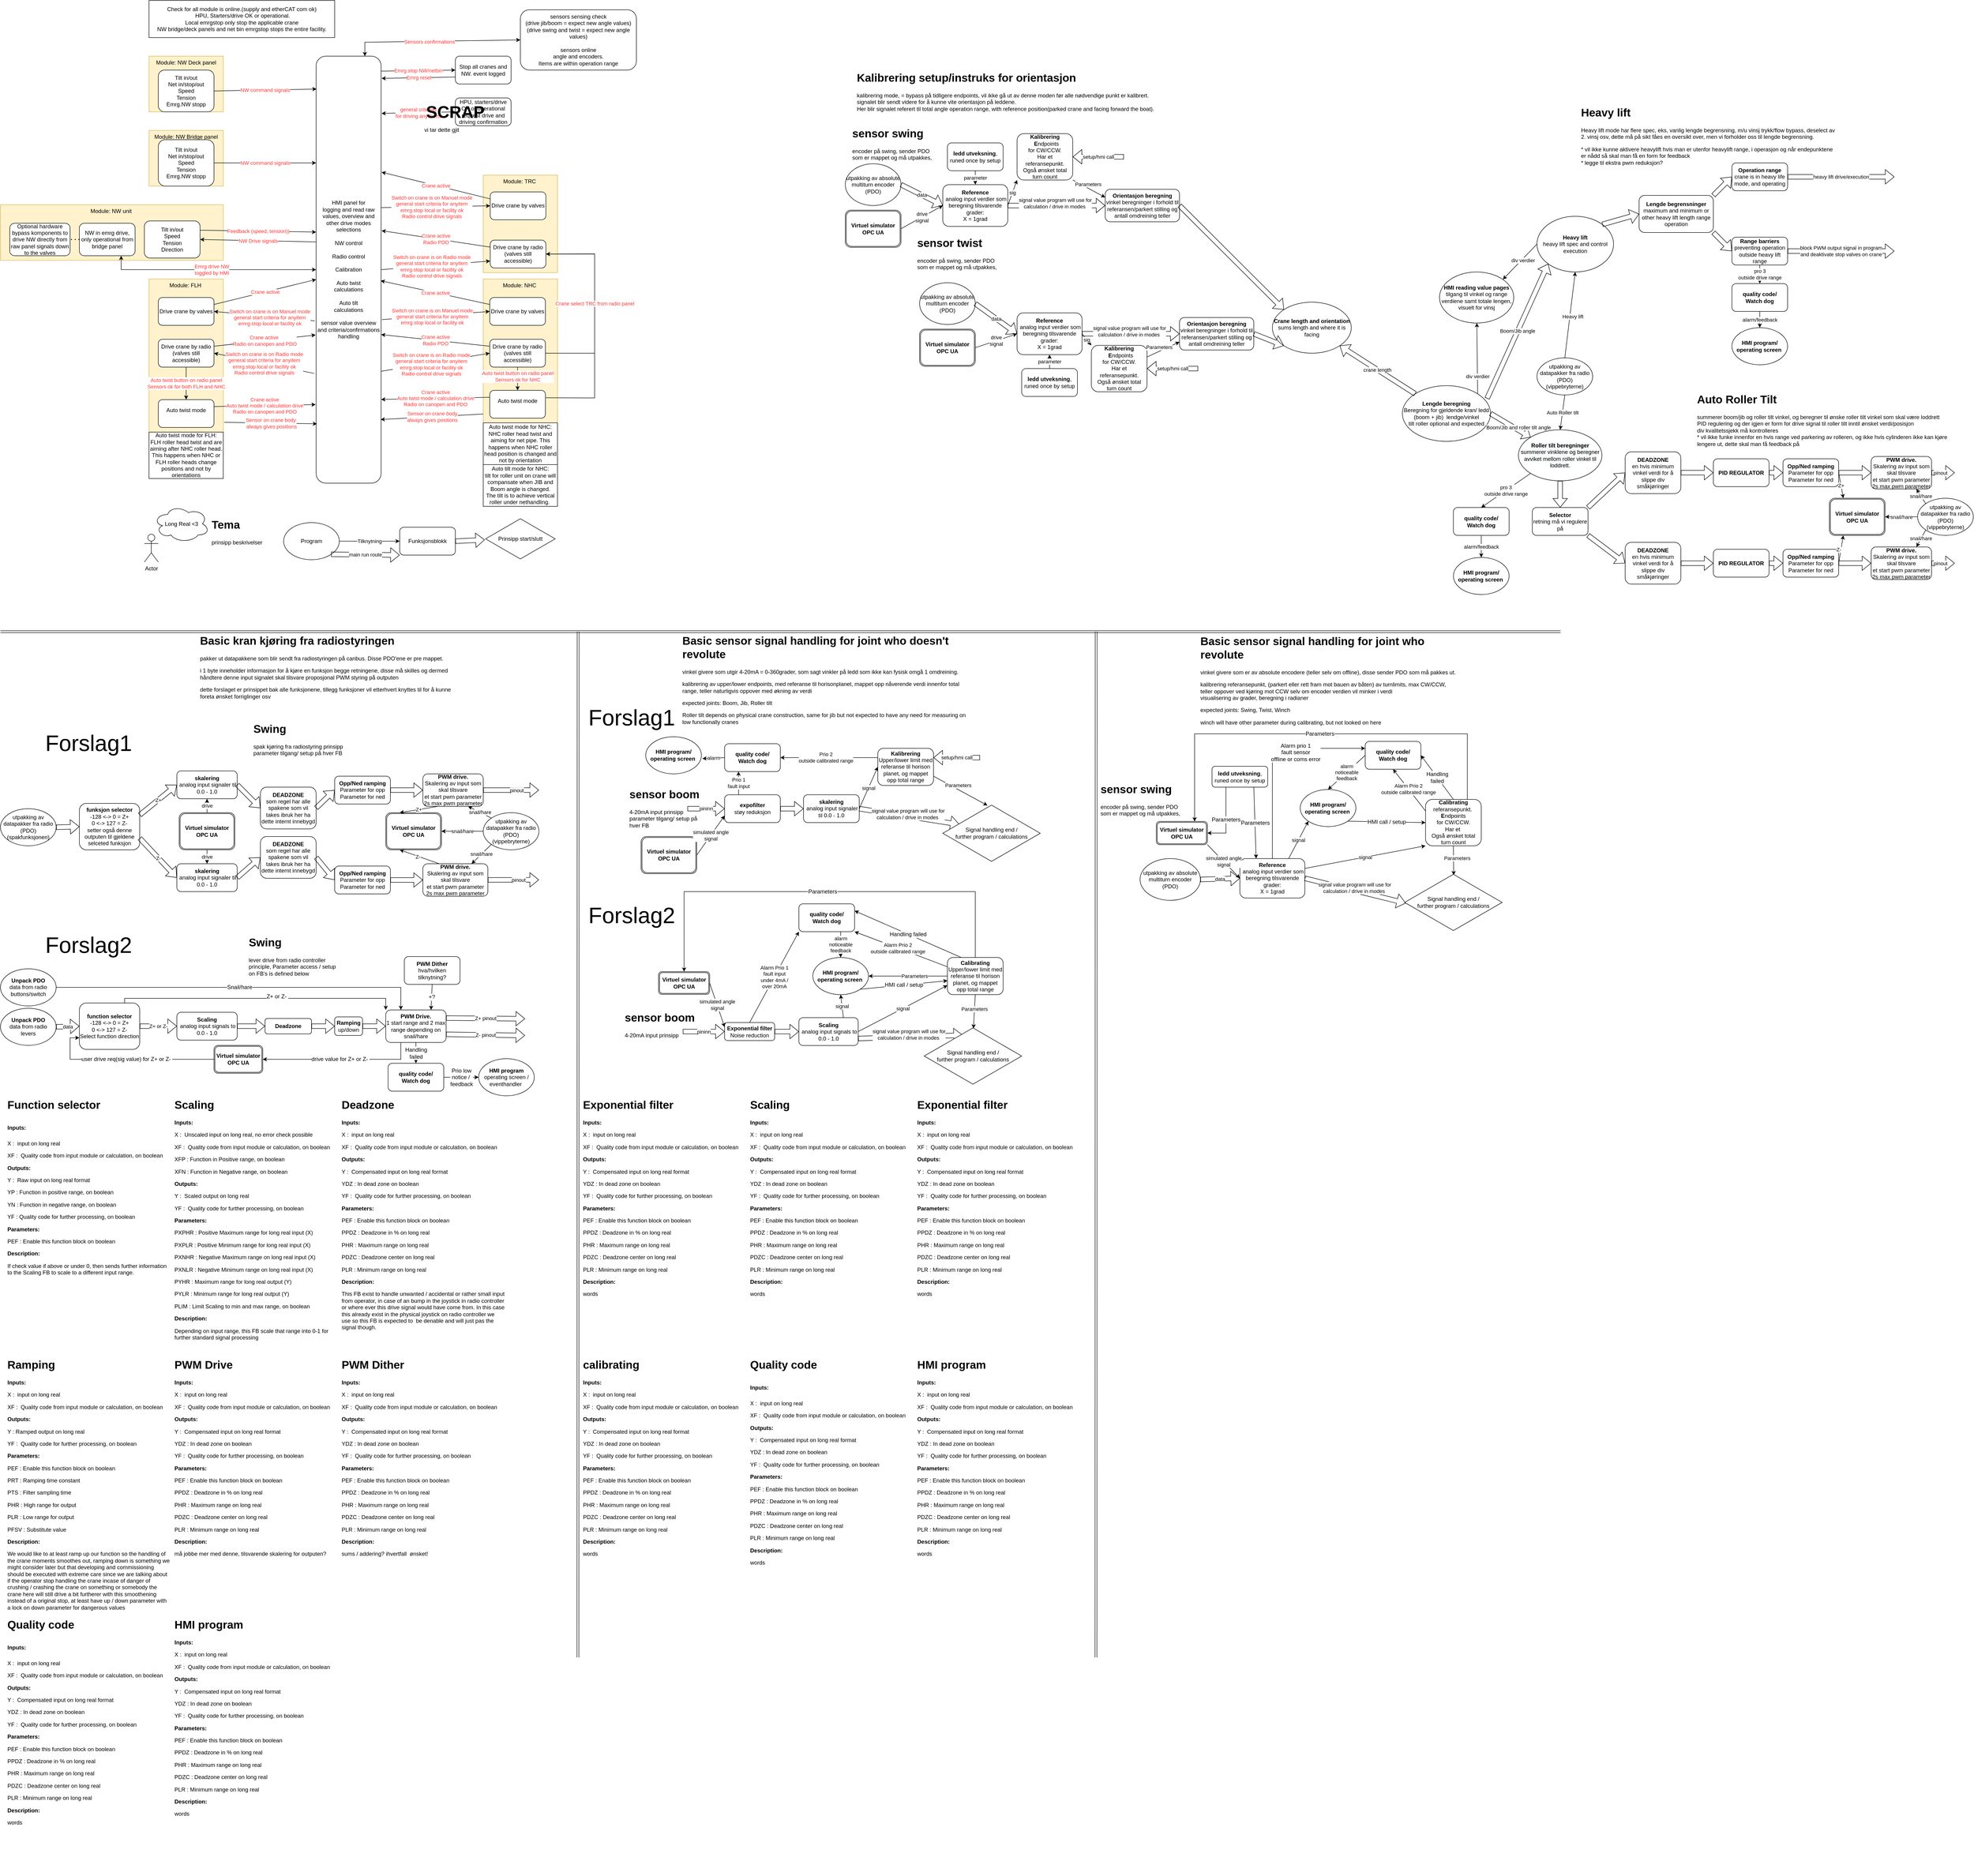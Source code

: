 <mxfile version="16.6.2" type="github">
  <diagram id="i3dqL916s062MHXm5JMA" name="Page-1">
    <mxGraphModel dx="3558" dy="1320" grid="1" gridSize="10" guides="1" tooltips="1" connect="1" arrows="1" fold="1" page="1" pageScale="1" pageWidth="850" pageHeight="1100" math="0" shadow="0">
      <root>
        <mxCell id="0" />
        <mxCell id="1" parent="0" />
        <mxCell id="tPOuBQZp9NRRLLhWcbRF-1" value="Module: TRC&amp;nbsp;" style="rounded=0;whiteSpace=wrap;html=1;labelBackgroundColor=none;labelBorderColor=none;verticalAlign=top;fillColor=#fff2cc;strokeColor=#d6b656;" parent="1" vertex="1">
          <mxGeometry x="190" y="376.36" width="160" height="210" as="geometry" />
        </mxCell>
        <mxCell id="tPOuBQZp9NRRLLhWcbRF-2" value="Module: NW unit&amp;nbsp;" style="rounded=0;whiteSpace=wrap;html=1;labelBackgroundColor=none;labelBorderColor=none;verticalAlign=top;fillColor=#fff2cc;strokeColor=#d6b656;" parent="1" vertex="1">
          <mxGeometry x="-850" y="440" width="480" height="120" as="geometry" />
        </mxCell>
        <mxCell id="tPOuBQZp9NRRLLhWcbRF-3" value="Module: NW Bridge panel" style="rounded=0;whiteSpace=wrap;html=1;labelBackgroundColor=none;labelBorderColor=none;verticalAlign=top;fillColor=#fff2cc;strokeColor=#d6b656;" parent="1" vertex="1">
          <mxGeometry x="-530" y="280" width="160" height="120" as="geometry" />
        </mxCell>
        <mxCell id="tPOuBQZp9NRRLLhWcbRF-4" value="Module: NW Deck panel" style="rounded=0;whiteSpace=wrap;html=1;labelBackgroundColor=none;labelBorderColor=none;verticalAlign=top;fillColor=#fff2cc;strokeColor=#d6b656;" parent="1" vertex="1">
          <mxGeometry x="-530" y="120" width="160" height="120" as="geometry" />
        </mxCell>
        <mxCell id="tPOuBQZp9NRRLLhWcbRF-5" value="HMI panel for&lt;br&gt;logging and read raw values, overview and other drive modes selections&lt;br&gt;&lt;br&gt;NW control&lt;br&gt;&lt;br&gt;Radio control&lt;br&gt;&lt;br&gt;Calibration&lt;br&gt;&lt;br&gt;Auto twist&lt;br&gt;calculations&lt;br&gt;&lt;br&gt;Auto tilt&lt;br&gt;calculations&lt;br&gt;&lt;br&gt;sensor value overview&lt;br&gt;and criteria/confirmations handling" style="rounded=1;whiteSpace=wrap;html=1;" parent="1" vertex="1">
          <mxGeometry x="-170" y="120" width="140" height="920" as="geometry" />
        </mxCell>
        <mxCell id="tPOuBQZp9NRRLLhWcbRF-6" value="&lt;font color=&quot;#ff3333&quot;&gt;Emrg.stop NW/netbin&lt;/font&gt;" style="endArrow=classic;html=1;rounded=0;exitX=1;exitY=0.122;exitDx=0;exitDy=0;entryX=0;entryY=0.5;entryDx=0;entryDy=0;exitPerimeter=0;" parent="1" target="tPOuBQZp9NRRLLhWcbRF-8" edge="1">
          <mxGeometry width="50" height="50" relative="1" as="geometry">
            <mxPoint x="-30" y="152.24" as="sourcePoint" />
            <mxPoint x="10" y="450" as="targetPoint" />
            <Array as="points" />
          </mxGeometry>
        </mxCell>
        <mxCell id="tPOuBQZp9NRRLLhWcbRF-7" value="NW in emrg drive, only operational from bridge panel" style="rounded=1;whiteSpace=wrap;html=1;" parent="1" vertex="1">
          <mxGeometry x="-680" y="480" width="120" height="70" as="geometry" />
        </mxCell>
        <mxCell id="tPOuBQZp9NRRLLhWcbRF-8" value="Stop all cranes and NW. event logged" style="rounded=1;whiteSpace=wrap;html=1;" parent="1" vertex="1">
          <mxGeometry x="130" y="120" width="120" height="60" as="geometry" />
        </mxCell>
        <mxCell id="tPOuBQZp9NRRLLhWcbRF-9" value="&lt;font color=&quot;#ff3333&quot;&gt;Emrg drive NW&lt;br&gt;toggled by HMI&lt;/font&gt;" style="endArrow=classic;startArrow=classic;html=1;rounded=0;exitX=0;exitY=0.5;exitDx=0;exitDy=0;entryX=0.75;entryY=1;entryDx=0;entryDy=0;" parent="1" source="tPOuBQZp9NRRLLhWcbRF-5" target="tPOuBQZp9NRRLLhWcbRF-7" edge="1">
          <mxGeometry width="50" height="50" relative="1" as="geometry">
            <mxPoint x="-130" y="99.56" as="sourcePoint" />
            <mxPoint x="-620" y="550" as="targetPoint" />
            <Array as="points">
              <mxPoint x="-590" y="580" />
            </Array>
          </mxGeometry>
        </mxCell>
        <mxCell id="tPOuBQZp9NRRLLhWcbRF-10" value="" style="endArrow=none;dashed=1;html=1;dashPattern=1 3;strokeWidth=2;rounded=0;exitX=0;exitY=0.5;exitDx=0;exitDy=0;" parent="1" source="tPOuBQZp9NRRLLhWcbRF-7" target="tPOuBQZp9NRRLLhWcbRF-11" edge="1">
          <mxGeometry width="50" height="50" relative="1" as="geometry">
            <mxPoint x="210" y="390" as="sourcePoint" />
            <mxPoint x="200" y="460" as="targetPoint" />
          </mxGeometry>
        </mxCell>
        <mxCell id="tPOuBQZp9NRRLLhWcbRF-11" value="Optional hardware bypass komponents to drive NW directly from raw panel signals down to the valves" style="rounded=1;whiteSpace=wrap;html=1;" parent="1" vertex="1">
          <mxGeometry x="-830" y="480" width="130" height="70" as="geometry" />
        </mxCell>
        <mxCell id="tPOuBQZp9NRRLLhWcbRF-12" value="Tilt in/out&lt;br&gt;Speed&lt;br&gt;Tension&lt;br&gt;Direction" style="rounded=1;whiteSpace=wrap;html=1;" parent="1" vertex="1">
          <mxGeometry x="-540" y="475" width="120" height="80" as="geometry" />
        </mxCell>
        <mxCell id="tPOuBQZp9NRRLLhWcbRF-13" value="Tilt in/out&lt;br&gt;Net in/stop/out&lt;br&gt;Speed&lt;br&gt;Tension&lt;br&gt;Emrg.NW stopp" style="rounded=1;whiteSpace=wrap;html=1;" parent="1" vertex="1">
          <mxGeometry x="-510" y="300" width="120" height="100" as="geometry" />
        </mxCell>
        <mxCell id="tPOuBQZp9NRRLLhWcbRF-14" value="Tilt in/out&lt;br&gt;Net in/stop/out&lt;br&gt;Speed&lt;br&gt;Tension&lt;br&gt;Emrg.NW stopp" style="rounded=1;whiteSpace=wrap;html=1;" parent="1" vertex="1">
          <mxGeometry x="-510" y="150" width="120" height="90" as="geometry" />
        </mxCell>
        <mxCell id="tPOuBQZp9NRRLLhWcbRF-15" value="HPU, starters/drive OK or operational&lt;br&gt;request drive and driving confirmation" style="rounded=1;whiteSpace=wrap;html=1;" parent="1" vertex="1">
          <mxGeometry x="130" y="210" width="120" height="60" as="geometry" />
        </mxCell>
        <mxCell id="tPOuBQZp9NRRLLhWcbRF-16" value="Check for all module is online.(supply and etherCAT com ok)&lt;br&gt;&amp;nbsp;HPU, Starters/drive OK or operational.&lt;br&gt;Local emrgstop only stop the applicable crane&lt;br&gt;NW bridge/deck panels and net bin emrgstop stops the entire facility." style="rounded=0;whiteSpace=wrap;html=1;" parent="1" vertex="1">
          <mxGeometry x="-530" width="400" height="80" as="geometry" />
        </mxCell>
        <mxCell id="tPOuBQZp9NRRLLhWcbRF-17" value="NW command signals" style="endArrow=classic;html=1;rounded=0;fontColor=#FF3333;exitX=1;exitY=0.5;exitDx=0;exitDy=0;entryX=0;entryY=0.25;entryDx=0;entryDy=0;" parent="1" source="tPOuBQZp9NRRLLhWcbRF-13" target="tPOuBQZp9NRRLLhWcbRF-5" edge="1">
          <mxGeometry width="50" height="50" relative="1" as="geometry">
            <mxPoint x="-310" y="370" as="sourcePoint" />
            <mxPoint x="-220" y="320" as="targetPoint" />
          </mxGeometry>
        </mxCell>
        <mxCell id="tPOuBQZp9NRRLLhWcbRF-18" value="NW command signals" style="endArrow=classic;html=1;rounded=0;fontColor=#FF3333;exitX=1;exitY=0.5;exitDx=0;exitDy=0;entryX=0.007;entryY=0.077;entryDx=0;entryDy=0;entryPerimeter=0;" parent="1" source="tPOuBQZp9NRRLLhWcbRF-14" target="tPOuBQZp9NRRLLhWcbRF-5" edge="1">
          <mxGeometry width="50" height="50" relative="1" as="geometry">
            <mxPoint x="-290" y="205" as="sourcePoint" />
            <mxPoint x="-240" y="155" as="targetPoint" />
          </mxGeometry>
        </mxCell>
        <mxCell id="tPOuBQZp9NRRLLhWcbRF-19" value="NW Drive signals" style="endArrow=classic;html=1;rounded=0;fontColor=#FF3333;exitX=0;exitY=0.435;exitDx=0;exitDy=0;entryX=1;entryY=0.5;entryDx=0;entryDy=0;exitPerimeter=0;" parent="1" source="tPOuBQZp9NRRLLhWcbRF-5" target="tPOuBQZp9NRRLLhWcbRF-12" edge="1">
          <mxGeometry width="50" height="50" relative="1" as="geometry">
            <mxPoint x="-435" y="640" as="sourcePoint" />
            <mxPoint x="-225" y="640" as="targetPoint" />
          </mxGeometry>
        </mxCell>
        <mxCell id="tPOuBQZp9NRRLLhWcbRF-20" value="Feedback (speed, tension))" style="endArrow=classic;html=1;rounded=0;fontColor=#FF3333;exitX=1;exitY=0.25;exitDx=0;exitDy=0;entryX=0;entryY=0.412;entryDx=0;entryDy=0;entryPerimeter=0;" parent="1" source="tPOuBQZp9NRRLLhWcbRF-12" target="tPOuBQZp9NRRLLhWcbRF-5" edge="1">
          <mxGeometry width="50" height="50" relative="1" as="geometry">
            <mxPoint x="-290" y="500" as="sourcePoint" />
            <mxPoint x="-240" y="450" as="targetPoint" />
          </mxGeometry>
        </mxCell>
        <mxCell id="tPOuBQZp9NRRLLhWcbRF-21" value="Emrg reset" style="endArrow=classic;html=1;rounded=0;fontColor=#FF3333;exitX=0;exitY=0.75;exitDx=0;exitDy=0;entryX=1.007;entryY=0.139;entryDx=0;entryDy=0;entryPerimeter=0;" parent="1" source="tPOuBQZp9NRRLLhWcbRF-8" edge="1">
          <mxGeometry width="50" height="50" relative="1" as="geometry">
            <mxPoint x="390" y="450" as="sourcePoint" />
            <mxPoint x="-29.02" y="167.88" as="targetPoint" />
          </mxGeometry>
        </mxCell>
        <mxCell id="tPOuBQZp9NRRLLhWcbRF-22" value="general criterias&lt;br&gt;for driving any items" style="endArrow=classic;startArrow=classic;html=1;rounded=0;fontColor=#FF3333;exitX=1.007;exitY=0.221;exitDx=0;exitDy=0;exitPerimeter=0;entryX=0;entryY=0.5;entryDx=0;entryDy=0;" parent="1" target="tPOuBQZp9NRRLLhWcbRF-15" edge="1">
          <mxGeometry width="50" height="50" relative="1" as="geometry">
            <mxPoint x="-29.02" y="243.32" as="sourcePoint" />
            <mxPoint x="180" y="310" as="targetPoint" />
          </mxGeometry>
        </mxCell>
        <mxCell id="tPOuBQZp9NRRLLhWcbRF-23" value="Module: FLH&amp;nbsp;" style="rounded=0;whiteSpace=wrap;html=1;labelBackgroundColor=none;labelBorderColor=none;verticalAlign=top;fillColor=#fff2cc;strokeColor=#d6b656;" parent="1" vertex="1">
          <mxGeometry x="-530" y="600" width="160" height="330" as="geometry" />
        </mxCell>
        <mxCell id="tPOuBQZp9NRRLLhWcbRF-24" value="&lt;font color=&quot;#000000&quot;&gt;Drive crane by valves&lt;/font&gt;" style="rounded=1;whiteSpace=wrap;html=1;labelBackgroundColor=none;labelBorderColor=none;fontColor=#FF3333;" parent="1" vertex="1">
          <mxGeometry x="-510" y="640" width="120" height="60" as="geometry" />
        </mxCell>
        <mxCell id="tPOuBQZp9NRRLLhWcbRF-25" value="" style="endArrow=classic;html=1;rounded=0;fontColor=#FF3333;entryX=1;entryY=0.5;entryDx=0;entryDy=0;exitX=-0.021;exitY=0.62;exitDx=0;exitDy=0;exitPerimeter=0;" parent="1" source="tPOuBQZp9NRRLLhWcbRF-5" target="tPOuBQZp9NRRLLhWcbRF-24" edge="1">
          <mxGeometry width="50" height="50" relative="1" as="geometry">
            <mxPoint x="-310" y="660" as="sourcePoint" />
            <mxPoint x="-260" y="610" as="targetPoint" />
          </mxGeometry>
        </mxCell>
        <mxCell id="tPOuBQZp9NRRLLhWcbRF-26" value="Switch on crane is on Manuel&amp;nbsp;mode&lt;br&gt;general start criteria for anyitem&lt;br&gt;emrg.stop local or facility ok" style="edgeLabel;html=1;align=center;verticalAlign=middle;resizable=0;points=[];fontColor=#FF3333;" parent="tPOuBQZp9NRRLLhWcbRF-25" vertex="1" connectable="0">
          <mxGeometry x="-0.211" relative="1" as="geometry">
            <mxPoint x="-12" as="offset" />
          </mxGeometry>
        </mxCell>
        <mxCell id="tPOuBQZp9NRRLLhWcbRF-27" value="&lt;font color=&quot;#ff3333&quot;&gt;Crane active&lt;br&gt;&lt;/font&gt;" style="endArrow=classic;html=1;rounded=0;fontColor=#000000;exitX=1;exitY=0.25;exitDx=0;exitDy=0;entryX=0;entryY=0.523;entryDx=0;entryDy=0;entryPerimeter=0;" parent="1" source="tPOuBQZp9NRRLLhWcbRF-24" target="tPOuBQZp9NRRLLhWcbRF-5" edge="1">
          <mxGeometry width="50" height="50" relative="1" as="geometry">
            <mxPoint x="390" y="510" as="sourcePoint" />
            <mxPoint x="440" y="460" as="targetPoint" />
          </mxGeometry>
        </mxCell>
        <mxCell id="tPOuBQZp9NRRLLhWcbRF-28" value="&lt;font color=&quot;#000000&quot;&gt;Drive crane by radio&lt;br&gt;(valves still accessible)&lt;br&gt;&lt;/font&gt;" style="rounded=1;whiteSpace=wrap;html=1;labelBackgroundColor=none;labelBorderColor=none;fontColor=#FF3333;" parent="1" vertex="1">
          <mxGeometry x="-510" y="730" width="120" height="60" as="geometry" />
        </mxCell>
        <mxCell id="tPOuBQZp9NRRLLhWcbRF-29" value="&lt;span style=&quot;color: rgb(255 , 51 , 51) ; font-family: &amp;#34;helvetica&amp;#34; ; font-size: 11px ; font-style: normal ; font-weight: 400 ; letter-spacing: normal ; text-align: center ; text-indent: 0px ; text-transform: none ; word-spacing: 0px ; background-color: rgb(255 , 255 , 255) ; display: inline ; float: none&quot;&gt;Switch on crane is on Radio mode&lt;/span&gt;&lt;br style=&quot;color: rgb(255 , 51 , 51) ; font-family: &amp;#34;helvetica&amp;#34; ; font-size: 11px ; font-style: normal ; font-weight: 400 ; letter-spacing: normal ; text-align: center ; text-indent: 0px ; text-transform: none ; word-spacing: 0px&quot;&gt;&lt;span style=&quot;color: rgb(255 , 51 , 51) ; font-family: &amp;#34;helvetica&amp;#34; ; font-size: 11px ; font-style: normal ; font-weight: 400 ; letter-spacing: normal ; text-align: center ; text-indent: 0px ; text-transform: none ; word-spacing: 0px ; background-color: rgb(255 , 255 , 255) ; display: inline ; float: none&quot;&gt;general start criteria for anyitem&lt;/span&gt;&lt;br style=&quot;color: rgb(255 , 51 , 51) ; font-family: &amp;#34;helvetica&amp;#34; ; font-size: 11px ; font-style: normal ; font-weight: 400 ; letter-spacing: normal ; text-align: center ; text-indent: 0px ; text-transform: none ; word-spacing: 0px&quot;&gt;&lt;span style=&quot;color: rgb(255 , 51 , 51) ; font-family: &amp;#34;helvetica&amp;#34; ; font-size: 11px ; font-style: normal ; font-weight: 400 ; letter-spacing: normal ; text-align: center ; text-indent: 0px ; text-transform: none ; word-spacing: 0px ; background-color: rgb(255 , 255 , 255) ; display: inline ; float: none&quot;&gt;emrg.stop local or facility ok&lt;br&gt;&lt;/span&gt;Radio control drive signals" style="endArrow=classic;html=1;rounded=0;fontColor=#FF3333;entryX=1;entryY=0.5;entryDx=0;entryDy=0;exitX=-0.029;exitY=0.743;exitDx=0;exitDy=0;exitPerimeter=0;" parent="1" source="tPOuBQZp9NRRLLhWcbRF-5" target="tPOuBQZp9NRRLLhWcbRF-28" edge="1">
          <mxGeometry width="50" height="50" relative="1" as="geometry">
            <mxPoint x="-200" y="750" as="sourcePoint" />
            <mxPoint x="440" y="440" as="targetPoint" />
          </mxGeometry>
        </mxCell>
        <mxCell id="tPOuBQZp9NRRLLhWcbRF-30" value="&lt;font color=&quot;#ff3333&quot;&gt;Crane active&amp;nbsp;&lt;br&gt;&lt;/font&gt;&lt;span style=&quot;color: rgb(255 , 51 , 51)&quot;&gt;Radio on canopen and&lt;/span&gt;&lt;font color=&quot;#ff3333&quot;&gt;&amp;nbsp;PDO&lt;br&gt;&lt;/font&gt;" style="endArrow=classic;html=1;rounded=0;fontColor=#000000;exitX=1;exitY=0.25;exitDx=0;exitDy=0;entryX=-0.007;entryY=0.653;entryDx=0;entryDy=0;entryPerimeter=0;" parent="1" source="tPOuBQZp9NRRLLhWcbRF-28" target="tPOuBQZp9NRRLLhWcbRF-5" edge="1">
          <mxGeometry width="50" height="50" relative="1" as="geometry">
            <mxPoint x="390" y="480" as="sourcePoint" />
            <mxPoint x="440" y="430" as="targetPoint" />
          </mxGeometry>
        </mxCell>
        <mxCell id="tPOuBQZp9NRRLLhWcbRF-31" value="&lt;font color=&quot;#000000&quot;&gt;Auto twist mode&lt;br&gt;&lt;br&gt;&lt;/font&gt;" style="rounded=1;whiteSpace=wrap;html=1;labelBackgroundColor=none;labelBorderColor=none;fontColor=#FF3333;" parent="1" vertex="1">
          <mxGeometry x="-510" y="860" width="120" height="60" as="geometry" />
        </mxCell>
        <mxCell id="tPOuBQZp9NRRLLhWcbRF-32" value="Auto twist button on radio panel&lt;br&gt;Sensors ok for both FLH and NHC" style="endArrow=classic;html=1;rounded=0;fontColor=#FF3333;exitX=0.5;exitY=1;exitDx=0;exitDy=0;entryX=0.5;entryY=0;entryDx=0;entryDy=0;" parent="1" source="tPOuBQZp9NRRLLhWcbRF-28" target="tPOuBQZp9NRRLLhWcbRF-31" edge="1">
          <mxGeometry width="50" height="50" relative="1" as="geometry">
            <mxPoint x="390" y="570" as="sourcePoint" />
            <mxPoint x="440" y="520" as="targetPoint" />
          </mxGeometry>
        </mxCell>
        <mxCell id="tPOuBQZp9NRRLLhWcbRF-33" value="&lt;font color=&quot;#000000&quot;&gt;Auto twist mode for FLH:&lt;br&gt;FLH roller head twist and are aiming after NHC roller head. This happens when NHC or FLH roller heads change positions and not by orientations&lt;br&gt;&lt;/font&gt;" style="rounded=0;whiteSpace=wrap;html=1;labelBackgroundColor=none;labelBorderColor=none;fontColor=#FF3333;" parent="1" vertex="1">
          <mxGeometry x="-530" y="930" width="160" height="100" as="geometry" />
        </mxCell>
        <mxCell id="tPOuBQZp9NRRLLhWcbRF-34" value="&lt;font color=&quot;#ff3333&quot;&gt;Crane active&lt;br&gt;Auto twist mode / calculation drive&lt;br&gt;Radio on canopen and PDO&lt;br&gt;&lt;/font&gt;" style="endArrow=classic;html=1;rounded=0;fontColor=#000000;exitX=1;exitY=0.25;exitDx=0;exitDy=0;entryX=-0.007;entryY=0.816;entryDx=0;entryDy=0;entryPerimeter=0;" parent="1" source="tPOuBQZp9NRRLLhWcbRF-31" target="tPOuBQZp9NRRLLhWcbRF-5" edge="1">
          <mxGeometry width="50" height="50" relative="1" as="geometry">
            <mxPoint x="-290" y="910" as="sourcePoint" />
            <mxPoint x="-240" y="860" as="targetPoint" />
          </mxGeometry>
        </mxCell>
        <mxCell id="tPOuBQZp9NRRLLhWcbRF-35" value="Module: NHC&amp;nbsp;" style="rounded=0;whiteSpace=wrap;html=1;labelBackgroundColor=none;labelBorderColor=none;verticalAlign=top;fillColor=#fff2cc;strokeColor=#d6b656;" parent="1" vertex="1">
          <mxGeometry x="190" y="600" width="160" height="310" as="geometry" />
        </mxCell>
        <mxCell id="tPOuBQZp9NRRLLhWcbRF-36" value="&lt;font color=&quot;#000000&quot;&gt;Drive crane by valves&lt;/font&gt;" style="rounded=1;whiteSpace=wrap;html=1;labelBackgroundColor=none;labelBorderColor=none;fontColor=#FF3333;" parent="1" vertex="1">
          <mxGeometry x="204.02" y="640" width="120" height="60" as="geometry" />
        </mxCell>
        <mxCell id="tPOuBQZp9NRRLLhWcbRF-37" value="&lt;font color=&quot;#ff3333&quot;&gt;Crane active&lt;br&gt;&lt;/font&gt;" style="endArrow=classic;html=1;rounded=0;fontColor=#000000;exitX=0;exitY=0.25;exitDx=0;exitDy=0;entryX=0.993;entryY=0.526;entryDx=0;entryDy=0;entryPerimeter=0;" parent="1" source="tPOuBQZp9NRRLLhWcbRF-36" target="tPOuBQZp9NRRLLhWcbRF-5" edge="1">
          <mxGeometry width="50" height="50" relative="1" as="geometry">
            <mxPoint x="79.02" y="573.84" as="sourcePoint" />
            <mxPoint x="40" y="602.08" as="targetPoint" />
          </mxGeometry>
        </mxCell>
        <mxCell id="tPOuBQZp9NRRLLhWcbRF-38" value="" style="endArrow=classic;html=1;rounded=0;fontColor=#FF3333;entryX=0;entryY=0.5;entryDx=0;entryDy=0;exitX=1.014;exitY=0.617;exitDx=0;exitDy=0;exitPerimeter=0;" parent="1" source="tPOuBQZp9NRRLLhWcbRF-5" target="tPOuBQZp9NRRLLhWcbRF-36" edge="1">
          <mxGeometry width="50" height="50" relative="1" as="geometry">
            <mxPoint x="51.96" y="680.28" as="sourcePoint" />
            <mxPoint x="90" y="740" as="targetPoint" />
          </mxGeometry>
        </mxCell>
        <mxCell id="tPOuBQZp9NRRLLhWcbRF-39" value="Switch on crane is on Manuel&amp;nbsp;mode&lt;br&gt;general start criteria for anyitem&lt;br&gt;emrg.stop local or facility ok" style="edgeLabel;html=1;align=center;verticalAlign=middle;resizable=0;points=[];fontColor=#FF3333;" parent="tPOuBQZp9NRRLLhWcbRF-38" vertex="1" connectable="0">
          <mxGeometry x="-0.211" relative="1" as="geometry">
            <mxPoint x="16" as="offset" />
          </mxGeometry>
        </mxCell>
        <mxCell id="tPOuBQZp9NRRLLhWcbRF-40" value="&lt;font color=&quot;#000000&quot;&gt;Drive crane by radio&lt;br&gt;(valves still accessible)&lt;br&gt;&lt;/font&gt;" style="rounded=1;whiteSpace=wrap;html=1;labelBackgroundColor=none;labelBorderColor=none;fontColor=#FF3333;" parent="1" vertex="1">
          <mxGeometry x="204.02" y="730" width="120" height="60" as="geometry" />
        </mxCell>
        <mxCell id="tPOuBQZp9NRRLLhWcbRF-41" value="&lt;font color=&quot;#ff3333&quot;&gt;Crane active&lt;br&gt;Radio PDO&lt;br&gt;&lt;/font&gt;" style="endArrow=classic;html=1;rounded=0;fontColor=#000000;exitX=0;exitY=0.25;exitDx=0;exitDy=0;entryX=1;entryY=0.652;entryDx=0;entryDy=0;entryPerimeter=0;" parent="1" source="tPOuBQZp9NRRLLhWcbRF-40" target="tPOuBQZp9NRRLLhWcbRF-5" edge="1">
          <mxGeometry width="50" height="50" relative="1" as="geometry">
            <mxPoint x="235" y="841.08" as="sourcePoint" />
            <mxPoint y="790.0" as="targetPoint" />
          </mxGeometry>
        </mxCell>
        <mxCell id="tPOuBQZp9NRRLLhWcbRF-42" value="" style="endArrow=classic;html=1;rounded=0;fontColor=#FF3333;entryX=0;entryY=0.5;entryDx=0;entryDy=0;exitX=1;exitY=0.738;exitDx=0;exitDy=0;exitPerimeter=0;" parent="1" source="tPOuBQZp9NRRLLhWcbRF-5" target="tPOuBQZp9NRRLLhWcbRF-40" edge="1">
          <mxGeometry width="50" height="50" relative="1" as="geometry">
            <mxPoint x="10" y="797.64" as="sourcePoint" />
            <mxPoint x="242.06" y="780" as="targetPoint" />
          </mxGeometry>
        </mxCell>
        <mxCell id="tPOuBQZp9NRRLLhWcbRF-43" value="Switch on crane is on Radio mode&lt;br&gt;general start criteria for anyitem&lt;br&gt;emrg.stop local or facility ok&lt;br&gt;Radio control drive signals" style="edgeLabel;html=1;align=center;verticalAlign=middle;resizable=0;points=[];fontColor=#FF3333;" parent="tPOuBQZp9NRRLLhWcbRF-42" vertex="1" connectable="0">
          <mxGeometry x="-0.211" relative="1" as="geometry">
            <mxPoint x="16" as="offset" />
          </mxGeometry>
        </mxCell>
        <mxCell id="tPOuBQZp9NRRLLhWcbRF-44" value="&lt;font color=&quot;#000000&quot;&gt;Auto twist mode&lt;br&gt;&lt;br&gt;&lt;/font&gt;" style="rounded=1;whiteSpace=wrap;html=1;labelBackgroundColor=none;labelBorderColor=none;fontColor=#FF3333;" parent="1" vertex="1">
          <mxGeometry x="204.02" y="840" width="120" height="60" as="geometry" />
        </mxCell>
        <mxCell id="tPOuBQZp9NRRLLhWcbRF-45" value="&lt;font color=&quot;#ff3333&quot;&gt;Crane active&lt;br&gt;Auto twist mode / calculation drive&lt;br&gt;Radio on canopen and PDO&lt;br&gt;&lt;/font&gt;" style="endArrow=classic;html=1;rounded=0;fontColor=#000000;exitX=0;exitY=0.25;exitDx=0;exitDy=0;entryX=1;entryY=0.804;entryDx=0;entryDy=0;entryPerimeter=0;" parent="1" source="tPOuBQZp9NRRLLhWcbRF-44" target="tPOuBQZp9NRRLLhWcbRF-5" edge="1">
          <mxGeometry width="50" height="50" relative="1" as="geometry">
            <mxPoint x="30.98" y="924.28" as="sourcePoint" />
            <mxPoint x="250" y="920.0" as="targetPoint" />
          </mxGeometry>
        </mxCell>
        <mxCell id="tPOuBQZp9NRRLLhWcbRF-46" value="Auto twist button on radio panel&lt;br&gt;Sensors ok for NHC" style="endArrow=classic;html=1;rounded=0;fontColor=#FF3333;exitX=0.5;exitY=1;exitDx=0;exitDy=0;entryX=0.5;entryY=0;entryDx=0;entryDy=0;" parent="1" source="tPOuBQZp9NRRLLhWcbRF-40" target="tPOuBQZp9NRRLLhWcbRF-44" edge="1">
          <mxGeometry x="-0.2" width="50" height="50" relative="1" as="geometry">
            <mxPoint x="460" y="780" as="sourcePoint" />
            <mxPoint x="460" y="850" as="targetPoint" />
            <mxPoint as="offset" />
          </mxGeometry>
        </mxCell>
        <mxCell id="tPOuBQZp9NRRLLhWcbRF-47" value="&lt;font color=&quot;#000000&quot;&gt;Auto twist mode for NHC:&lt;br&gt;NHC roller head twist and aiming for net pipe. This happens&amp;nbsp;when NHC roller head position is changed and not by orientation&lt;br&gt;&lt;/font&gt;" style="rounded=0;whiteSpace=wrap;html=1;labelBackgroundColor=none;labelBorderColor=none;fontColor=#FF3333;" parent="1" vertex="1">
          <mxGeometry x="190" y="910" width="160" height="90" as="geometry" />
        </mxCell>
        <mxCell id="tPOuBQZp9NRRLLhWcbRF-48" value="&lt;font color=&quot;#000000&quot;&gt;Auto tilt mode for NHC:&lt;br&gt;tilt for roller unit on crane will compansate when JIB and Boom angle is changed.&lt;br&gt;The tilt is to achieve vertical roller under nethandling.&amp;nbsp;&lt;br&gt;&lt;/font&gt;" style="rounded=0;whiteSpace=wrap;html=1;labelBackgroundColor=none;labelBorderColor=none;fontColor=#FF3333;" parent="1" vertex="1">
          <mxGeometry x="190" y="1000" width="160" height="90" as="geometry" />
        </mxCell>
        <mxCell id="tPOuBQZp9NRRLLhWcbRF-49" value="&lt;font color=&quot;#ff3333&quot;&gt;Crane active&lt;br&gt;&lt;/font&gt;" style="endArrow=classic;html=1;rounded=0;fontColor=#000000;exitX=0;exitY=0.25;exitDx=0;exitDy=0;entryX=1.007;entryY=0.167;entryDx=0;entryDy=0;entryPerimeter=0;" parent="1" edge="1">
          <mxGeometry width="50" height="50" relative="1" as="geometry">
            <mxPoint x="205" y="427.44" as="sourcePoint" />
            <mxPoint x="-29.02" y="370.0" as="targetPoint" />
          </mxGeometry>
        </mxCell>
        <mxCell id="tPOuBQZp9NRRLLhWcbRF-50" value="" style="endArrow=classic;html=1;rounded=0;fontColor=#FF3333;entryX=0;entryY=0.5;entryDx=0;entryDy=0;exitX=1;exitY=0.25;exitDx=0;exitDy=0;" parent="1" edge="1">
          <mxGeometry width="50" height="50" relative="1" as="geometry">
            <mxPoint x="-30" y="446.36" as="sourcePoint" />
            <mxPoint x="205" y="442.44" as="targetPoint" />
          </mxGeometry>
        </mxCell>
        <mxCell id="tPOuBQZp9NRRLLhWcbRF-51" value="Switch on crane is on Manuel&amp;nbsp;mode&lt;br&gt;general start criteria for anyitem&lt;br&gt;emrg.stop local or facility ok&lt;br&gt;Radio control drive signals" style="edgeLabel;html=1;align=center;verticalAlign=middle;resizable=0;points=[];fontColor=#FF3333;" parent="tPOuBQZp9NRRLLhWcbRF-50" vertex="1" connectable="0">
          <mxGeometry x="-0.211" relative="1" as="geometry">
            <mxPoint x="16" as="offset" />
          </mxGeometry>
        </mxCell>
        <mxCell id="tPOuBQZp9NRRLLhWcbRF-52" value="&lt;font color=&quot;#ff3333&quot;&gt;Crane active&lt;br&gt;Radio PDO&lt;br&gt;&lt;/font&gt;" style="endArrow=classic;html=1;rounded=0;fontColor=#000000;exitX=0;exitY=0.25;exitDx=0;exitDy=0;entryX=1.007;entryY=0.304;entryDx=0;entryDy=0;entryPerimeter=0;" parent="1" edge="1">
          <mxGeometry width="50" height="50" relative="1" as="geometry">
            <mxPoint x="205" y="531.36" as="sourcePoint" />
            <mxPoint x="-29.02" y="496.04" as="targetPoint" />
          </mxGeometry>
        </mxCell>
        <mxCell id="tPOuBQZp9NRRLLhWcbRF-53" value="&lt;font color=&quot;#000000&quot;&gt;Drive crane by radio&lt;br&gt;(valves still accessible)&lt;br&gt;&lt;/font&gt;" style="rounded=1;whiteSpace=wrap;html=1;labelBackgroundColor=none;labelBorderColor=none;fontColor=#FF3333;" parent="1" vertex="1">
          <mxGeometry x="205" y="516.36" width="120" height="60" as="geometry" />
        </mxCell>
        <mxCell id="tPOuBQZp9NRRLLhWcbRF-54" value="&lt;font color=&quot;#000000&quot;&gt;Drive crane by valves&lt;/font&gt;" style="rounded=1;whiteSpace=wrap;html=1;labelBackgroundColor=none;labelBorderColor=none;fontColor=#FF3333;" parent="1" vertex="1">
          <mxGeometry x="205" y="412.44" width="120" height="60" as="geometry" />
        </mxCell>
        <mxCell id="tPOuBQZp9NRRLLhWcbRF-55" value="" style="endArrow=classic;html=1;rounded=0;fontColor=#FF3333;entryX=1;entryY=0.5;entryDx=0;entryDy=0;" parent="1" target="tPOuBQZp9NRRLLhWcbRF-53" edge="1">
          <mxGeometry width="50" height="50" relative="1" as="geometry">
            <mxPoint x="325" y="856" as="sourcePoint" />
            <mxPoint x="430" y="546.36" as="targetPoint" />
            <Array as="points">
              <mxPoint x="430" y="856.36" />
              <mxPoint x="430" y="546.36" />
            </Array>
          </mxGeometry>
        </mxCell>
        <mxCell id="tPOuBQZp9NRRLLhWcbRF-56" value="Crane select TRC from radio panel" style="endArrow=classic;html=1;rounded=0;fontColor=#FF3333;entryX=1;entryY=0.5;entryDx=0;entryDy=0;exitX=1;exitY=0.5;exitDx=0;exitDy=0;" parent="1" source="tPOuBQZp9NRRLLhWcbRF-40" target="tPOuBQZp9NRRLLhWcbRF-53" edge="1">
          <mxGeometry width="50" height="50" relative="1" as="geometry">
            <mxPoint x="370" y="769.64" as="sourcePoint" />
            <mxPoint x="370" y="460.0" as="targetPoint" />
            <Array as="points">
              <mxPoint x="430" y="760" />
              <mxPoint x="430" y="546" />
            </Array>
          </mxGeometry>
        </mxCell>
        <mxCell id="tPOuBQZp9NRRLLhWcbRF-57" value="" style="endArrow=classic;html=1;rounded=0;fontColor=#FF3333;entryX=0;entryY=0.75;entryDx=0;entryDy=0;exitX=1;exitY=0.5;exitDx=0;exitDy=0;" parent="1" source="tPOuBQZp9NRRLLhWcbRF-5" target="tPOuBQZp9NRRLLhWcbRF-53" edge="1">
          <mxGeometry width="50" height="50" relative="1" as="geometry">
            <mxPoint x="60" y="565.84" as="sourcePoint" />
            <mxPoint x="294.02" y="526.88" as="targetPoint" />
          </mxGeometry>
        </mxCell>
        <mxCell id="tPOuBQZp9NRRLLhWcbRF-58" value="Switch on crane is on Radio mode&lt;br&gt;general start criteria for anyitem&lt;br&gt;emrg.stop local or facility ok&lt;br&gt;Radio control drive signals" style="edgeLabel;html=1;align=center;verticalAlign=middle;resizable=0;points=[];fontColor=#FF3333;" parent="tPOuBQZp9NRRLLhWcbRF-57" vertex="1" connectable="0">
          <mxGeometry x="-0.211" relative="1" as="geometry">
            <mxPoint x="16" as="offset" />
          </mxGeometry>
        </mxCell>
        <mxCell id="tPOuBQZp9NRRLLhWcbRF-59" value="&lt;font color=&quot;#000000&quot;&gt;sensors sensing check&lt;br&gt;(drive jib/boom = expect new angle values)&lt;br&gt;(drive swing and twist = expect new angle values)&lt;br&gt;&lt;br&gt;&lt;/font&gt;&lt;span style=&quot;color: rgb(0 , 0 , 0)&quot;&gt;sensors online&lt;/span&gt;&lt;br style=&quot;color: rgb(0 , 0 , 0)&quot;&gt;&lt;span style=&quot;color: rgb(0 , 0 , 0)&quot;&gt;angle and encoders.&lt;/span&gt;&lt;br style=&quot;color: rgb(0 , 0 , 0)&quot;&gt;&lt;span style=&quot;color: rgb(0 , 0 , 0)&quot;&gt;Items are within operation range&lt;/span&gt;&lt;font color=&quot;#000000&quot;&gt;&lt;br&gt;&lt;/font&gt;" style="rounded=1;whiteSpace=wrap;html=1;labelBackgroundColor=none;labelBorderColor=none;fontColor=#FF3333;" parent="1" vertex="1">
          <mxGeometry x="270" y="20" width="250" height="130" as="geometry" />
        </mxCell>
        <mxCell id="tPOuBQZp9NRRLLhWcbRF-60" value="Sensor on crane body&lt;br&gt;&amp;nbsp;always gives positions" style="endArrow=classic;html=1;rounded=0;fontColor=#FF3333;exitX=1.013;exitY=0.936;exitDx=0;exitDy=0;exitPerimeter=0;entryX=0.014;entryY=0.861;entryDx=0;entryDy=0;entryPerimeter=0;" parent="1" source="tPOuBQZp9NRRLLhWcbRF-23" target="tPOuBQZp9NRRLLhWcbRF-5" edge="1">
          <mxGeometry width="50" height="50" relative="1" as="geometry">
            <mxPoint x="-280" y="940" as="sourcePoint" />
            <mxPoint x="-230" y="890" as="targetPoint" />
          </mxGeometry>
        </mxCell>
        <mxCell id="tPOuBQZp9NRRLLhWcbRF-61" value="&lt;font color=&quot;#ff3333&quot;&gt;Sensor on crane body&lt;br&gt;always gives positions&lt;br&gt;&lt;/font&gt;" style="endArrow=classic;html=1;rounded=0;fontColor=#000000;exitX=0;exitY=0.939;exitDx=0;exitDy=0;entryX=0.993;entryY=0.851;entryDx=0;entryDy=0;entryPerimeter=0;exitPerimeter=0;" parent="1" source="tPOuBQZp9NRRLLhWcbRF-35" target="tPOuBQZp9NRRLLhWcbRF-5" edge="1">
          <mxGeometry width="50" height="50" relative="1" as="geometry">
            <mxPoint x="214.02" y="865" as="sourcePoint" />
            <mxPoint x="-20" y="869.68" as="targetPoint" />
          </mxGeometry>
        </mxCell>
        <mxCell id="tPOuBQZp9NRRLLhWcbRF-62" value="" style="endArrow=classic;startArrow=classic;html=1;rounded=0;fontColor=#FF3333;exitX=0.75;exitY=0;exitDx=0;exitDy=0;entryX=0;entryY=0.5;entryDx=0;entryDy=0;" parent="1" source="tPOuBQZp9NRRLLhWcbRF-5" target="tPOuBQZp9NRRLLhWcbRF-59" edge="1">
          <mxGeometry width="50" height="50" relative="1" as="geometry">
            <mxPoint x="190" y="340" as="sourcePoint" />
            <mxPoint x="240" y="290" as="targetPoint" />
            <Array as="points">
              <mxPoint x="-65" y="90" />
            </Array>
          </mxGeometry>
        </mxCell>
        <mxCell id="tPOuBQZp9NRRLLhWcbRF-63" value="Sensors confirmations" style="edgeLabel;html=1;align=center;verticalAlign=middle;resizable=0;points=[];fontColor=#FF3333;" parent="tPOuBQZp9NRRLLhWcbRF-62" vertex="1" connectable="0">
          <mxGeometry x="-0.076" y="-1" relative="1" as="geometry">
            <mxPoint as="offset" />
          </mxGeometry>
        </mxCell>
        <mxCell id="n_Epf15kypgvmBv_eyfg-1" value="utpakking av datapakker fra radio (PDO)(spakfunksjonen)" style="ellipse;whiteSpace=wrap;html=1;" parent="1" vertex="1">
          <mxGeometry x="-850" y="1741.36" width="120" height="80" as="geometry" />
        </mxCell>
        <mxCell id="n_Epf15kypgvmBv_eyfg-3" value="&lt;b&gt;skalering&lt;br&gt;&lt;/b&gt;&amp;nbsp;analog input signaler til 0.0 - 1.0" style="rounded=1;whiteSpace=wrap;html=1;" parent="1" vertex="1">
          <mxGeometry x="-470" y="1660" width="130" height="60" as="geometry" />
        </mxCell>
        <mxCell id="n_Epf15kypgvmBv_eyfg-4" value="&lt;b&gt;PWM drive.&lt;/b&gt;&lt;br&gt;Skalering av input som skal tilsvare&lt;br&gt;et start pwm parameter&lt;br&gt;2s max pwm parameter" style="rounded=1;whiteSpace=wrap;html=1;" parent="1" vertex="1">
          <mxGeometry x="60" y="1666.36" width="130" height="70" as="geometry" />
        </mxCell>
        <mxCell id="n_Epf15kypgvmBv_eyfg-13" value="&lt;b&gt;funksjon selector&lt;/b&gt;&lt;br&gt;-128 &amp;lt;-&amp;gt; 0 = Z+&lt;br&gt;0 &amp;lt;-&amp;gt; 127 = Z-&lt;br&gt;setter også denne outputen til gjeldene selceted funksjon" style="rounded=1;whiteSpace=wrap;html=1;" parent="1" vertex="1">
          <mxGeometry x="-680" y="1730" width="130" height="100" as="geometry" />
        </mxCell>
        <mxCell id="CfgRg5aXCrRDhNuQEp0G-3" value="&lt;b&gt;Opp/Ned ramping&lt;/b&gt;&lt;br&gt;Parameter for opp&lt;br&gt;Parameter for ned" style="rounded=1;whiteSpace=wrap;html=1;" parent="1" vertex="1">
          <mxGeometry x="-130" y="1671.36" width="120" height="60" as="geometry" />
        </mxCell>
        <mxCell id="CfgRg5aXCrRDhNuQEp0G-7" value="&lt;b&gt;Virtuel simulator&lt;br&gt;OPC UA&lt;/b&gt;" style="shape=ext;double=1;rounded=1;whiteSpace=wrap;html=1;" parent="1" vertex="1">
          <mxGeometry x="-20" y="1750" width="120" height="80" as="geometry" />
        </mxCell>
        <mxCell id="CfgRg5aXCrRDhNuQEp0G-8" value="utpakking av datapakker fra radio (PDO) (vippebryterne)" style="ellipse;whiteSpace=wrap;html=1;" parent="1" vertex="1">
          <mxGeometry x="190" y="1750" width="120" height="80" as="geometry" />
        </mxCell>
        <mxCell id="CfgRg5aXCrRDhNuQEp0G-13" value="&lt;b&gt;skalering&lt;br&gt;&lt;/b&gt;&amp;nbsp;analog input signaler til 0.0 - 1.0" style="rounded=1;whiteSpace=wrap;html=1;" parent="1" vertex="1">
          <mxGeometry x="-470" y="1860" width="130" height="60" as="geometry" />
        </mxCell>
        <mxCell id="CfgRg5aXCrRDhNuQEp0G-14" value="&lt;b&gt;PWM drive.&lt;br&gt;&lt;/b&gt;Skalering av input som skal tilsvare&lt;br&gt;et start pwm parameter&lt;br&gt;2s max pwm parameter" style="rounded=1;whiteSpace=wrap;html=1;" parent="1" vertex="1">
          <mxGeometry x="60" y="1860" width="140" height="70" as="geometry" />
        </mxCell>
        <mxCell id="CfgRg5aXCrRDhNuQEp0G-17" value="&lt;b&gt;Opp/Ned ramping&lt;/b&gt;&lt;br&gt;Parameter for opp&lt;br&gt;Parameter for ned" style="rounded=1;whiteSpace=wrap;html=1;" parent="1" vertex="1">
          <mxGeometry x="-130" y="1865" width="120" height="60" as="geometry" />
        </mxCell>
        <mxCell id="CfgRg5aXCrRDhNuQEp0G-20" value="Z+" style="endArrow=classic;html=1;rounded=0;exitX=0.25;exitY=1;exitDx=0;exitDy=0;entryX=0.25;entryY=0;entryDx=0;entryDy=0;" parent="1" source="n_Epf15kypgvmBv_eyfg-4" target="CfgRg5aXCrRDhNuQEp0G-7" edge="1">
          <mxGeometry width="50" height="50" relative="1" as="geometry">
            <mxPoint x="-240" y="2070" as="sourcePoint" />
            <mxPoint x="-190" y="2020" as="targetPoint" />
          </mxGeometry>
        </mxCell>
        <mxCell id="CfgRg5aXCrRDhNuQEp0G-21" value="Z-" style="endArrow=classic;html=1;rounded=0;exitX=0.25;exitY=0;exitDx=0;exitDy=0;entryX=0.25;entryY=1;entryDx=0;entryDy=0;" parent="1" source="CfgRg5aXCrRDhNuQEp0G-14" target="CfgRg5aXCrRDhNuQEp0G-7" edge="1">
          <mxGeometry x="0.07" y="1" width="50" height="50" relative="1" as="geometry">
            <mxPoint y="1750" as="sourcePoint" />
            <mxPoint x="20" y="1650" as="targetPoint" />
            <Array as="points" />
            <mxPoint as="offset" />
          </mxGeometry>
        </mxCell>
        <mxCell id="CfgRg5aXCrRDhNuQEp0G-23" value="&lt;b&gt;DEADZONE&lt;/b&gt;&lt;br&gt;som regel har alle spakene som vil takes ibruk her ha dette internt innebygd" style="rounded=1;whiteSpace=wrap;html=1;" parent="1" vertex="1">
          <mxGeometry x="-290" y="1801.36" width="120" height="90" as="geometry" />
        </mxCell>
        <mxCell id="CfgRg5aXCrRDhNuQEp0G-24" value="" style="shape=flexArrow;endArrow=classic;html=1;rounded=0;exitX=1;exitY=0.5;exitDx=0;exitDy=0;" parent="1" source="n_Epf15kypgvmBv_eyfg-4" edge="1">
          <mxGeometry width="50" height="50" relative="1" as="geometry">
            <mxPoint x="260" y="1736.36" as="sourcePoint" />
            <mxPoint x="310" y="1701.36" as="targetPoint" />
            <Array as="points" />
          </mxGeometry>
        </mxCell>
        <mxCell id="CfgRg5aXCrRDhNuQEp0G-25" value="pinout&lt;br&gt;" style="edgeLabel;html=1;align=center;verticalAlign=middle;resizable=0;points=[];" parent="CfgRg5aXCrRDhNuQEp0G-24" vertex="1" connectable="0">
          <mxGeometry x="0.2" y="-6" relative="1" as="geometry">
            <mxPoint y="-6" as="offset" />
          </mxGeometry>
        </mxCell>
        <mxCell id="CfgRg5aXCrRDhNuQEp0G-26" value="" style="shape=flexArrow;endArrow=classic;html=1;rounded=0;" parent="1" source="CfgRg5aXCrRDhNuQEp0G-14" edge="1">
          <mxGeometry width="50" height="50" relative="1" as="geometry">
            <mxPoint x="210" y="1888.14" as="sourcePoint" />
            <mxPoint x="310" y="1894.64" as="targetPoint" />
            <Array as="points" />
          </mxGeometry>
        </mxCell>
        <mxCell id="CfgRg5aXCrRDhNuQEp0G-27" value="pinout&lt;br&gt;" style="edgeLabel;html=1;align=center;verticalAlign=middle;resizable=0;points=[];" parent="CfgRg5aXCrRDhNuQEp0G-26" vertex="1" connectable="0">
          <mxGeometry x="0.2" y="-6" relative="1" as="geometry">
            <mxPoint y="-6" as="offset" />
          </mxGeometry>
        </mxCell>
        <mxCell id="CfgRg5aXCrRDhNuQEp0G-32" value="&lt;h1&gt;Swing&lt;/h1&gt;&lt;span style=&quot;text-align: center&quot;&gt;spak kjøring fra radiostyring prinsipp&lt;br&gt;parameter tilgang/ setup&amp;nbsp;på hver FB&lt;br&gt;&lt;/span&gt;" style="text;html=1;strokeColor=none;fillColor=none;spacing=5;spacingTop=-20;whiteSpace=wrap;overflow=hidden;rounded=0;" parent="1" vertex="1">
          <mxGeometry x="-310" y="1550" width="230" height="110" as="geometry" />
        </mxCell>
        <mxCell id="CfgRg5aXCrRDhNuQEp0G-44" value="&lt;b&gt;Lengde beregning&lt;/b&gt;&lt;br&gt;Beregning for gjeldende kran/ ledd&lt;br&gt;(boom + jib)&amp;nbsp; lendge/vinkel&lt;br&gt;tilt roller optional and expected" style="ellipse;whiteSpace=wrap;html=1;" parent="1" vertex="1">
          <mxGeometry x="2170" y="830.0" width="190" height="120" as="geometry" />
        </mxCell>
        <mxCell id="CfgRg5aXCrRDhNuQEp0G-45" value="Program" style="ellipse;whiteSpace=wrap;html=1;" parent="1" vertex="1">
          <mxGeometry x="-240" y="1125" width="120" height="80" as="geometry" />
        </mxCell>
        <mxCell id="CfgRg5aXCrRDhNuQEp0G-46" value="Tilknytning" style="endArrow=classic;html=1;rounded=0;exitX=1;exitY=0.5;exitDx=0;exitDy=0;entryX=0;entryY=0.5;entryDx=0;entryDy=0;" parent="1" source="CfgRg5aXCrRDhNuQEp0G-45" target="CfgRg5aXCrRDhNuQEp0G-47" edge="1">
          <mxGeometry width="50" height="50" relative="1" as="geometry">
            <mxPoint x="-80" y="1165" as="sourcePoint" />
            <mxPoint x="-40" y="1165" as="targetPoint" />
          </mxGeometry>
        </mxCell>
        <mxCell id="CfgRg5aXCrRDhNuQEp0G-47" value="Funksjonsblokk" style="rounded=1;whiteSpace=wrap;html=1;" parent="1" vertex="1">
          <mxGeometry x="10" y="1135" width="120" height="60" as="geometry" />
        </mxCell>
        <mxCell id="CfgRg5aXCrRDhNuQEp0G-50" value="&lt;h1&gt;Tema&lt;/h1&gt;&lt;div style=&quot;text-align: center&quot;&gt;&lt;span&gt;prinsipp beskrivelser&lt;/span&gt;&lt;/div&gt;" style="text;html=1;strokeColor=none;fillColor=none;spacing=5;spacingTop=-20;whiteSpace=wrap;overflow=hidden;rounded=0;" parent="1" vertex="1">
          <mxGeometry x="-400" y="1110" width="160" height="110" as="geometry" />
        </mxCell>
        <mxCell id="CfgRg5aXCrRDhNuQEp0G-89" value="&lt;h1&gt;Kalibrering setup/instruks for orientasjon&lt;/h1&gt;&lt;p&gt;kalibrering mode, = bypass på tidligere endpoints, vil ikke gå ut av denne moden før alle nødvendige punkt er kalibrert.&lt;br&gt;signalet blir sendt videre for å kunne vite orientasjon på leddene.&lt;br&gt;Her blir signalet referert til total angle operation range, with reference position(parked crane and facing forward the boat).&lt;br&gt;&lt;/p&gt;" style="text;html=1;strokeColor=none;fillColor=none;spacing=5;spacingTop=-20;whiteSpace=wrap;overflow=hidden;rounded=0;" parent="1" vertex="1">
          <mxGeometry x="990" y="146.82" width="670" height="120" as="geometry" />
        </mxCell>
        <mxCell id="CfgRg5aXCrRDhNuQEp0G-90" value="&lt;h1&gt;Basic kran kjøring fra radiostyringen&lt;/h1&gt;&lt;p&gt;pakker ut datapakkene som blir sendt fra radiostyringen på canbus. Disse PDO&#39;ene er pre mappet.&lt;/p&gt;&lt;p&gt;i 1 byte inneholder informasjon for å kjøre en funksjon begge retningene, disse må skilles og dermed håndtere denne input signalet skal tilsvare proposjonal PWM styring på outputen&lt;/p&gt;&lt;p&gt;dette forslaget er prinsippet bak alle funksjonene, tillegg funksjoner vil etterhvert knyttes til for å kunne foreta ønsket forriglinger osv&amp;nbsp;&lt;/p&gt;" style="text;html=1;strokeColor=none;fillColor=none;spacing=5;spacingTop=-20;whiteSpace=wrap;overflow=hidden;rounded=0;" parent="1" vertex="1">
          <mxGeometry x="-425" y="1360" width="560" height="180" as="geometry" />
        </mxCell>
        <mxCell id="CfgRg5aXCrRDhNuQEp0G-91" value="utpakking av absolute multiturn encoder (PDO)" style="ellipse;whiteSpace=wrap;html=1;" parent="1" vertex="1">
          <mxGeometry x="970" y="351.82" width="120" height="90" as="geometry" />
        </mxCell>
        <mxCell id="CfgRg5aXCrRDhNuQEp0G-92" value="data" style="shape=flexArrow;endArrow=classic;html=1;rounded=0;exitX=1;exitY=0.5;exitDx=0;exitDy=0;entryX=0;entryY=0.5;entryDx=0;entryDy=0;" parent="1" source="CfgRg5aXCrRDhNuQEp0G-91" target="CfgRg5aXCrRDhNuQEp0G-141" edge="1">
          <mxGeometry width="50" height="50" relative="1" as="geometry">
            <mxPoint x="1175" y="411.82" as="sourcePoint" />
            <mxPoint x="1135" y="396.82" as="targetPoint" />
          </mxGeometry>
        </mxCell>
        <mxCell id="CfgRg5aXCrRDhNuQEp0G-93" value="&lt;b&gt;Kalibrering&lt;br&gt;&amp;nbsp; E&lt;/b&gt;ndpoints&lt;br&gt;for CW/CCW. &lt;br&gt;Har et referansepunkt.&lt;br&gt;Også ønsket total turn count" style="rounded=1;whiteSpace=wrap;html=1;" parent="1" vertex="1">
          <mxGeometry x="1340" y="286.82" width="120" height="100" as="geometry" />
        </mxCell>
        <mxCell id="CfgRg5aXCrRDhNuQEp0G-142" value="parameter" style="edgeStyle=orthogonalEdgeStyle;rounded=0;orthogonalLoop=1;jettySize=auto;html=1;exitX=0.5;exitY=1;exitDx=0;exitDy=0;entryX=0.5;entryY=0;entryDx=0;entryDy=0;" parent="1" source="CfgRg5aXCrRDhNuQEp0G-94" target="CfgRg5aXCrRDhNuQEp0G-141" edge="1">
          <mxGeometry relative="1" as="geometry" />
        </mxCell>
        <mxCell id="CfgRg5aXCrRDhNuQEp0G-94" value="&lt;b&gt;ledd utveksning&lt;/b&gt;,&lt;br&gt;runed once by setup" style="rounded=1;whiteSpace=wrap;html=1;" parent="1" vertex="1">
          <mxGeometry x="1190" y="306.82" width="120" height="60" as="geometry" />
        </mxCell>
        <mxCell id="CfgRg5aXCrRDhNuQEp0G-95" value="&lt;h1&gt;sensor swing&lt;/h1&gt;&lt;p&gt;encoder på swing, sender PDO som er mappet og må utpakkes,&amp;nbsp;&amp;nbsp;&lt;/p&gt;" style="text;html=1;strokeColor=none;fillColor=none;spacing=5;spacingTop=-20;whiteSpace=wrap;overflow=hidden;rounded=0;" parent="1" vertex="1">
          <mxGeometry x="980" y="266.82" width="190" height="120" as="geometry" />
        </mxCell>
        <mxCell id="CfgRg5aXCrRDhNuQEp0G-97" value="&lt;b&gt;DEADZONE&lt;/b&gt;&lt;br&gt;som regel har alle spakene som vil takes ibruk her ha dette internt innebygd" style="rounded=1;whiteSpace=wrap;html=1;" parent="1" vertex="1">
          <mxGeometry x="-290" y="1695" width="120" height="90" as="geometry" />
        </mxCell>
        <mxCell id="CfgRg5aXCrRDhNuQEp0G-134" value="&lt;b&gt;HMI reading value pages&lt;/b&gt;&lt;br&gt;tilgang til vinkel og range verdiene samt totale lengen, visuelt for vinsj" style="ellipse;whiteSpace=wrap;html=1;" parent="1" vertex="1">
          <mxGeometry x="2250" y="585.0" width="160" height="110" as="geometry" />
        </mxCell>
        <mxCell id="CfgRg5aXCrRDhNuQEp0G-136" value="div verdier" style="endArrow=classic;html=1;rounded=0;exitX=1;exitY=0;exitDx=0;exitDy=0;" parent="1" source="CfgRg5aXCrRDhNuQEp0G-44" target="CfgRg5aXCrRDhNuQEp0G-134" edge="1">
          <mxGeometry x="-0.509" width="50" height="50" relative="1" as="geometry">
            <mxPoint x="2465" y="930.0" as="sourcePoint" />
            <mxPoint x="2515" y="880.0" as="targetPoint" />
            <mxPoint as="offset" />
          </mxGeometry>
        </mxCell>
        <mxCell id="CfgRg5aXCrRDhNuQEp0G-138" value="&lt;b&gt;&lt;font style=&quot;font-size: 36px&quot;&gt;SCRAP&lt;/font&gt;&lt;/b&gt;" style="text;html=1;strokeColor=none;fillColor=none;align=center;verticalAlign=middle;whiteSpace=wrap;rounded=0;" parent="1" vertex="1">
          <mxGeometry x="90" y="220" width="80" height="40" as="geometry" />
        </mxCell>
        <mxCell id="CfgRg5aXCrRDhNuQEp0G-139" value="&lt;b&gt;Virtuel simulator&lt;br&gt;OPC UA&lt;/b&gt;" style="shape=ext;double=1;rounded=1;whiteSpace=wrap;html=1;" parent="1" vertex="1">
          <mxGeometry x="970" y="451.82" width="120" height="80" as="geometry" />
        </mxCell>
        <mxCell id="CfgRg5aXCrRDhNuQEp0G-140" value="setup/hmi call" style="shape=flexArrow;endArrow=classic;html=1;rounded=0;entryX=1;entryY=0.5;entryDx=0;entryDy=0;" parent="1" target="CfgRg5aXCrRDhNuQEp0G-93" edge="1">
          <mxGeometry width="50" height="50" relative="1" as="geometry">
            <mxPoint x="1570" y="336.82" as="sourcePoint" />
            <mxPoint x="1470" y="326.82" as="targetPoint" />
            <mxPoint as="offset" />
          </mxGeometry>
        </mxCell>
        <mxCell id="CfgRg5aXCrRDhNuQEp0G-141" value="&lt;b&gt;Reference&lt;br&gt;&amp;nbsp;&lt;/b&gt;analog input verdier som beregning tilsvarende grader:&lt;br&gt;X = 1grad" style="rounded=1;whiteSpace=wrap;html=1;" parent="1" vertex="1">
          <mxGeometry x="1180" y="396.82" width="140" height="90" as="geometry" />
        </mxCell>
        <mxCell id="CfgRg5aXCrRDhNuQEp0G-143" value="drive&lt;br&gt;signal" style="endArrow=classic;html=1;rounded=0;exitX=1;exitY=0.5;exitDx=0;exitDy=0;entryX=0;entryY=0.5;entryDx=0;entryDy=0;" parent="1" source="CfgRg5aXCrRDhNuQEp0G-139" target="CfgRg5aXCrRDhNuQEp0G-141" edge="1">
          <mxGeometry width="50" height="50" relative="1" as="geometry">
            <mxPoint x="1160" y="511.82" as="sourcePoint" />
            <mxPoint x="1135" y="396.82" as="targetPoint" />
          </mxGeometry>
        </mxCell>
        <mxCell id="CfgRg5aXCrRDhNuQEp0G-145" value="Parameters" style="endArrow=classic;html=1;rounded=0;entryX=0;entryY=0.25;entryDx=0;entryDy=0;exitX=1;exitY=1;exitDx=0;exitDy=0;" parent="1" source="CfgRg5aXCrRDhNuQEp0G-93" target="4Zit7KkpfHQfQK_u-nDv-26" edge="1">
          <mxGeometry x="-0.161" y="8" width="50" height="50" relative="1" as="geometry">
            <mxPoint x="1620" y="16.82" as="sourcePoint" />
            <mxPoint x="1600" y="406.82" as="targetPoint" />
            <mxPoint as="offset" />
          </mxGeometry>
        </mxCell>
        <mxCell id="CfgRg5aXCrRDhNuQEp0G-147" value="signal value program will use for &lt;br&gt;calculation / drive in modes&amp;nbsp;" style="shape=flexArrow;endArrow=classic;html=1;rounded=0;entryX=0;entryY=0.5;entryDx=0;entryDy=0;exitX=1;exitY=0.5;exitDx=0;exitDy=0;" parent="1" source="CfgRg5aXCrRDhNuQEp0G-141" target="4Zit7KkpfHQfQK_u-nDv-26" edge="1">
          <mxGeometry x="-0.033" y="5" width="50" height="50" relative="1" as="geometry">
            <mxPoint x="1470" y="-58.18" as="sourcePoint" />
            <mxPoint x="1520" y="451.82" as="targetPoint" />
            <mxPoint as="offset" />
          </mxGeometry>
        </mxCell>
        <mxCell id="CfgRg5aXCrRDhNuQEp0G-150" value="" style="shape=flexArrow;endArrow=classic;html=1;rounded=0;exitX=1;exitY=0.5;exitDx=0;exitDy=0;entryX=0;entryY=0.5;entryDx=0;entryDy=0;" parent="1" source="n_Epf15kypgvmBv_eyfg-1" target="n_Epf15kypgvmBv_eyfg-13" edge="1">
          <mxGeometry width="50" height="50" relative="1" as="geometry">
            <mxPoint x="-630" y="2040" as="sourcePoint" />
            <mxPoint x="-580" y="1990" as="targetPoint" />
          </mxGeometry>
        </mxCell>
        <mxCell id="CfgRg5aXCrRDhNuQEp0G-151" value="Z+" style="shape=flexArrow;endArrow=classic;html=1;rounded=0;exitX=1;exitY=0.25;exitDx=0;exitDy=0;entryX=0;entryY=0.5;entryDx=0;entryDy=0;" parent="1" source="n_Epf15kypgvmBv_eyfg-13" target="n_Epf15kypgvmBv_eyfg-3" edge="1">
          <mxGeometry width="50" height="50" relative="1" as="geometry">
            <mxPoint x="-630" y="2040" as="sourcePoint" />
            <mxPoint x="-580" y="1990" as="targetPoint" />
          </mxGeometry>
        </mxCell>
        <mxCell id="CfgRg5aXCrRDhNuQEp0G-152" value="Z-" style="shape=flexArrow;endArrow=classic;html=1;rounded=0;entryX=0;entryY=0.5;entryDx=0;entryDy=0;exitX=1;exitY=0.75;exitDx=0;exitDy=0;" parent="1" source="n_Epf15kypgvmBv_eyfg-13" target="CfgRg5aXCrRDhNuQEp0G-13" edge="1">
          <mxGeometry width="50" height="50" relative="1" as="geometry">
            <mxPoint x="-550" y="1780" as="sourcePoint" />
            <mxPoint x="-570" y="2000" as="targetPoint" />
          </mxGeometry>
        </mxCell>
        <mxCell id="CfgRg5aXCrRDhNuQEp0G-153" value="" style="shape=flexArrow;endArrow=classic;html=1;rounded=0;exitX=1;exitY=0.5;exitDx=0;exitDy=0;entryX=0;entryY=0.5;entryDx=0;entryDy=0;" parent="1" source="n_Epf15kypgvmBv_eyfg-3" target="CfgRg5aXCrRDhNuQEp0G-97" edge="1">
          <mxGeometry width="50" height="50" relative="1" as="geometry">
            <mxPoint x="-610" y="2060" as="sourcePoint" />
            <mxPoint x="-560" y="2010" as="targetPoint" />
          </mxGeometry>
        </mxCell>
        <mxCell id="CfgRg5aXCrRDhNuQEp0G-154" value="" style="shape=flexArrow;endArrow=classic;html=1;rounded=0;exitX=1;exitY=0.5;exitDx=0;exitDy=0;entryX=0;entryY=0.5;entryDx=0;entryDy=0;" parent="1" source="CfgRg5aXCrRDhNuQEp0G-13" target="CfgRg5aXCrRDhNuQEp0G-23" edge="1">
          <mxGeometry width="50" height="50" relative="1" as="geometry">
            <mxPoint x="-600" y="2070" as="sourcePoint" />
            <mxPoint x="-550" y="2020" as="targetPoint" />
          </mxGeometry>
        </mxCell>
        <mxCell id="CfgRg5aXCrRDhNuQEp0G-155" value="" style="shape=flexArrow;endArrow=classic;html=1;rounded=0;exitX=1;exitY=0.5;exitDx=0;exitDy=0;entryX=0;entryY=0.5;entryDx=0;entryDy=0;" parent="1" source="CfgRg5aXCrRDhNuQEp0G-23" target="CfgRg5aXCrRDhNuQEp0G-17" edge="1">
          <mxGeometry width="50" height="50" relative="1" as="geometry">
            <mxPoint x="-590" y="2080" as="sourcePoint" />
            <mxPoint x="-540" y="2030" as="targetPoint" />
          </mxGeometry>
        </mxCell>
        <mxCell id="CfgRg5aXCrRDhNuQEp0G-156" value="" style="shape=flexArrow;endArrow=classic;html=1;rounded=0;exitX=1;exitY=0.5;exitDx=0;exitDy=0;entryX=0;entryY=0.5;entryDx=0;entryDy=0;" parent="1" source="CfgRg5aXCrRDhNuQEp0G-97" target="CfgRg5aXCrRDhNuQEp0G-3" edge="1">
          <mxGeometry width="50" height="50" relative="1" as="geometry">
            <mxPoint x="-580" y="2090" as="sourcePoint" />
            <mxPoint x="-530" y="2040" as="targetPoint" />
          </mxGeometry>
        </mxCell>
        <mxCell id="CfgRg5aXCrRDhNuQEp0G-157" value="" style="shape=flexArrow;endArrow=classic;html=1;rounded=0;exitX=1;exitY=0.5;exitDx=0;exitDy=0;entryX=0;entryY=0.5;entryDx=0;entryDy=0;" parent="1" source="CfgRg5aXCrRDhNuQEp0G-17" target="CfgRg5aXCrRDhNuQEp0G-14" edge="1">
          <mxGeometry width="50" height="50" relative="1" as="geometry">
            <mxPoint x="-570" y="2148.64" as="sourcePoint" />
            <mxPoint x="-520" y="2098.64" as="targetPoint" />
          </mxGeometry>
        </mxCell>
        <mxCell id="CfgRg5aXCrRDhNuQEp0G-158" value="" style="shape=flexArrow;endArrow=classic;html=1;rounded=0;exitX=1;exitY=0.5;exitDx=0;exitDy=0;entryX=0;entryY=0.5;entryDx=0;entryDy=0;" parent="1" source="CfgRg5aXCrRDhNuQEp0G-3" target="n_Epf15kypgvmBv_eyfg-4" edge="1">
          <mxGeometry width="50" height="50" relative="1" as="geometry">
            <mxPoint x="-560" y="2071.36" as="sourcePoint" />
            <mxPoint x="-510" y="2021.36" as="targetPoint" />
          </mxGeometry>
        </mxCell>
        <mxCell id="CfgRg5aXCrRDhNuQEp0G-159" value="main run route" style="shape=flexArrow;endArrow=classic;html=1;rounded=0;exitX=1;exitY=1;exitDx=0;exitDy=0;entryX=0;entryY=1;entryDx=0;entryDy=0;" parent="1" edge="1" target="CfgRg5aXCrRDhNuQEp0G-47" source="CfgRg5aXCrRDhNuQEp0G-45">
          <mxGeometry width="50" height="50" relative="1" as="geometry">
            <mxPoint x="-130.004" y="1230.004" as="sourcePoint" />
            <mxPoint x="42.57" y="1231.72" as="targetPoint" />
          </mxGeometry>
        </mxCell>
        <mxCell id="CfgRg5aXCrRDhNuQEp0G-161" value="utpakking av absolute multiturn encoder (PDO)" style="ellipse;whiteSpace=wrap;html=1;" parent="1" vertex="1">
          <mxGeometry x="1130" y="608.18" width="120" height="90" as="geometry" />
        </mxCell>
        <mxCell id="CfgRg5aXCrRDhNuQEp0G-162" value="data" style="shape=flexArrow;endArrow=classic;html=1;rounded=0;exitX=1;exitY=0.5;exitDx=0;exitDy=0;entryX=0;entryY=0.5;entryDx=0;entryDy=0;" parent="1" source="CfgRg5aXCrRDhNuQEp0G-161" target="CfgRg5aXCrRDhNuQEp0G-169" edge="1">
          <mxGeometry width="50" height="50" relative="1" as="geometry">
            <mxPoint x="1335" y="668.18" as="sourcePoint" />
            <mxPoint x="1295" y="653.18" as="targetPoint" />
          </mxGeometry>
        </mxCell>
        <mxCell id="CfgRg5aXCrRDhNuQEp0G-163" value="&lt;b&gt;Kalibrering&lt;br&gt;&amp;nbsp; E&lt;/b&gt;ndpoints&lt;br&gt;for CW/CCW. &lt;br&gt;Har et referansepunkt.&lt;br&gt;Også ønsket total turn count" style="rounded=1;whiteSpace=wrap;html=1;" parent="1" vertex="1">
          <mxGeometry x="1500" y="743.18" width="120" height="100" as="geometry" />
        </mxCell>
        <mxCell id="CfgRg5aXCrRDhNuQEp0G-179" value="parameter" style="edgeStyle=orthogonalEdgeStyle;rounded=0;orthogonalLoop=1;jettySize=auto;html=1;exitX=0.5;exitY=0;exitDx=0;exitDy=0;entryX=0.5;entryY=1;entryDx=0;entryDy=0;" parent="1" source="CfgRg5aXCrRDhNuQEp0G-165" target="CfgRg5aXCrRDhNuQEp0G-169" edge="1">
          <mxGeometry relative="1" as="geometry" />
        </mxCell>
        <mxCell id="CfgRg5aXCrRDhNuQEp0G-165" value="&lt;b&gt;ledd utveksning&lt;/b&gt;,&lt;br&gt;runed once by setup" style="rounded=1;whiteSpace=wrap;html=1;" parent="1" vertex="1">
          <mxGeometry x="1350" y="793.18" width="120" height="60" as="geometry" />
        </mxCell>
        <mxCell id="CfgRg5aXCrRDhNuQEp0G-166" value="&lt;h1&gt;sensor twist&lt;/h1&gt;&lt;p&gt;encoder på swing, sender PDO som er mappet og må utpakkes,&amp;nbsp;&amp;nbsp;&lt;/p&gt;" style="text;html=1;strokeColor=none;fillColor=none;spacing=5;spacingTop=-20;whiteSpace=wrap;overflow=hidden;rounded=0;" parent="1" vertex="1">
          <mxGeometry x="1120" y="503.18" width="190" height="120" as="geometry" />
        </mxCell>
        <mxCell id="CfgRg5aXCrRDhNuQEp0G-167" value="&lt;b&gt;Virtuel simulator&lt;br&gt;OPC UA&lt;/b&gt;" style="shape=ext;double=1;rounded=1;whiteSpace=wrap;html=1;" parent="1" vertex="1">
          <mxGeometry x="1130" y="708.18" width="120" height="80" as="geometry" />
        </mxCell>
        <mxCell id="CfgRg5aXCrRDhNuQEp0G-168" value="setup/hmi call" style="shape=flexArrow;endArrow=classic;html=1;rounded=0;entryX=1;entryY=0.5;entryDx=0;entryDy=0;" parent="1" target="CfgRg5aXCrRDhNuQEp0G-163" edge="1">
          <mxGeometry width="50" height="50" relative="1" as="geometry">
            <mxPoint x="1730" y="793.18" as="sourcePoint" />
            <mxPoint x="1630" y="583.18" as="targetPoint" />
            <mxPoint as="offset" />
          </mxGeometry>
        </mxCell>
        <mxCell id="CfgRg5aXCrRDhNuQEp0G-169" value="&lt;b&gt;Reference&lt;br&gt;&amp;nbsp;&lt;/b&gt;analog input verdier som beregning tilsvarende grader:&lt;br&gt;X = 1grad" style="rounded=1;whiteSpace=wrap;html=1;" parent="1" vertex="1">
          <mxGeometry x="1340" y="673.18" width="140" height="90" as="geometry" />
        </mxCell>
        <mxCell id="CfgRg5aXCrRDhNuQEp0G-170" value="drive&lt;br&gt;signal" style="endArrow=classic;html=1;rounded=0;exitX=1;exitY=0.5;exitDx=0;exitDy=0;entryX=0;entryY=0.5;entryDx=0;entryDy=0;" parent="1" source="CfgRg5aXCrRDhNuQEp0G-167" target="CfgRg5aXCrRDhNuQEp0G-169" edge="1">
          <mxGeometry width="50" height="50" relative="1" as="geometry">
            <mxPoint x="1320" y="768.18" as="sourcePoint" />
            <mxPoint x="1295" y="653.18" as="targetPoint" />
          </mxGeometry>
        </mxCell>
        <mxCell id="CfgRg5aXCrRDhNuQEp0G-172" value="Parameters" style="endArrow=classic;html=1;rounded=0;entryX=0;entryY=0.75;entryDx=0;entryDy=0;exitX=1;exitY=0.25;exitDx=0;exitDy=0;" parent="1" source="CfgRg5aXCrRDhNuQEp0G-163" target="4Zit7KkpfHQfQK_u-nDv-27" edge="1">
          <mxGeometry x="-0.161" y="8" width="50" height="50" relative="1" as="geometry">
            <mxPoint x="1780" y="273.18" as="sourcePoint" />
            <mxPoint x="1703.431" y="740.0" as="targetPoint" />
            <mxPoint as="offset" />
          </mxGeometry>
        </mxCell>
        <mxCell id="CfgRg5aXCrRDhNuQEp0G-173" value="signal value program will use for &lt;br&gt;calculation / drive in modes&amp;nbsp;" style="shape=flexArrow;endArrow=classic;html=1;rounded=0;entryX=0;entryY=0.5;entryDx=0;entryDy=0;exitX=1;exitY=0.5;exitDx=0;exitDy=0;" parent="1" source="CfgRg5aXCrRDhNuQEp0G-169" target="4Zit7KkpfHQfQK_u-nDv-27" edge="1">
          <mxGeometry x="-0.033" y="5" width="50" height="50" relative="1" as="geometry">
            <mxPoint x="1630" y="198.18" as="sourcePoint" />
            <mxPoint x="1680" y="708.18" as="targetPoint" />
            <mxPoint as="offset" />
          </mxGeometry>
        </mxCell>
        <mxCell id="CfgRg5aXCrRDhNuQEp0G-174" value="sig" style="endArrow=classic;html=1;rounded=0;entryX=0;entryY=0;entryDx=0;entryDy=0;exitX=1;exitY=0.5;exitDx=0;exitDy=0;" parent="1" source="CfgRg5aXCrRDhNuQEp0G-169" target="CfgRg5aXCrRDhNuQEp0G-163" edge="1">
          <mxGeometry width="50" height="50" relative="1" as="geometry">
            <mxPoint x="1480" y="698.18" as="sourcePoint" />
            <mxPoint x="1430" y="533.18" as="targetPoint" />
          </mxGeometry>
        </mxCell>
        <mxCell id="CfgRg5aXCrRDhNuQEp0G-175" value="sig" style="endArrow=classic;html=1;rounded=0;entryX=0;entryY=1;entryDx=0;entryDy=0;exitX=1;exitY=0.5;exitDx=0;exitDy=0;" parent="1" source="CfgRg5aXCrRDhNuQEp0G-141" target="CfgRg5aXCrRDhNuQEp0G-93" edge="1">
          <mxGeometry width="50" height="50" relative="1" as="geometry">
            <mxPoint x="1330" y="801.82" as="sourcePoint" />
            <mxPoint x="1380" y="726.82" as="targetPoint" />
          </mxGeometry>
        </mxCell>
        <mxCell id="CfgRg5aXCrRDhNuQEp0G-204" value="Boom/Jib and roller tilt angle" style="shape=flexArrow;endArrow=classic;html=1;rounded=0;exitX=1;exitY=0.5;exitDx=0;exitDy=0;entryX=0;entryY=0;entryDx=0;entryDy=0;endWidth=17.647;endSize=5.153;" parent="1" source="CfgRg5aXCrRDhNuQEp0G-44" target="4Zit7KkpfHQfQK_u-nDv-2" edge="1">
          <mxGeometry x="0.334" y="5" width="50" height="50" relative="1" as="geometry">
            <mxPoint x="1700" y="940.0" as="sourcePoint" />
            <mxPoint x="2410" y="972.5" as="targetPoint" />
            <mxPoint as="offset" />
          </mxGeometry>
        </mxCell>
        <mxCell id="CfgRg5aXCrRDhNuQEp0G-206" value="&lt;b&gt;PWM drive.&lt;/b&gt;&lt;br&gt;Skalering av input som skal tilsvare&lt;br&gt;et start pwm parameter&lt;br&gt;2s max pwm parameter" style="rounded=1;whiteSpace=wrap;html=1;" parent="1" vertex="1">
          <mxGeometry x="3180" y="982.5" width="130" height="70" as="geometry" />
        </mxCell>
        <mxCell id="CfgRg5aXCrRDhNuQEp0G-207" value="&lt;b&gt;Opp/Ned ramping&lt;/b&gt;&lt;br&gt;Parameter for opp&lt;br&gt;Parameter for ned" style="rounded=1;whiteSpace=wrap;html=1;" parent="1" vertex="1">
          <mxGeometry x="2990" y="987.5" width="120" height="60" as="geometry" />
        </mxCell>
        <mxCell id="CfgRg5aXCrRDhNuQEp0G-208" value="&lt;b&gt;Virtuel simulator&lt;br&gt;OPC UA&lt;/b&gt;" style="shape=ext;double=1;rounded=1;whiteSpace=wrap;html=1;" parent="1" vertex="1">
          <mxGeometry x="3090" y="1072.5" width="120" height="80" as="geometry" />
        </mxCell>
        <mxCell id="CfgRg5aXCrRDhNuQEp0G-209" value="" style="endArrow=classic;html=1;rounded=0;entryX=0.5;entryY=1;entryDx=0;entryDy=0;exitX=0.5;exitY=1;exitDx=0;exitDy=0;" parent="1" source="CfgRg5aXCrRDhNuQEp0G-208" target="CfgRg5aXCrRDhNuQEp0G-208" edge="1">
          <mxGeometry width="50" height="50" relative="1" as="geometry">
            <mxPoint x="3150" y="977.5" as="sourcePoint" />
            <mxPoint x="2930" y="1297.5" as="targetPoint" />
          </mxGeometry>
        </mxCell>
        <mxCell id="CfgRg5aXCrRDhNuQEp0G-210" value="&lt;b&gt;PWM drive.&lt;br&gt;&lt;/b&gt;Skalering av input som skal tilsvare&lt;br&gt;et start pwm parameter&lt;br&gt;2s max pwm parameter" style="rounded=1;whiteSpace=wrap;html=1;" parent="1" vertex="1">
          <mxGeometry x="3180" y="1177.5" width="130" height="70" as="geometry" />
        </mxCell>
        <mxCell id="CfgRg5aXCrRDhNuQEp0G-211" value="&lt;b&gt;Opp/Ned ramping&lt;/b&gt;&lt;br&gt;Parameter for opp&lt;br&gt;Parameter for ned" style="rounded=1;whiteSpace=wrap;html=1;" parent="1" vertex="1">
          <mxGeometry x="2990" y="1182.5" width="120" height="60" as="geometry" />
        </mxCell>
        <mxCell id="CfgRg5aXCrRDhNuQEp0G-213" value="Z+" style="endArrow=classic;html=1;rounded=0;exitX=1;exitY=0.5;exitDx=0;exitDy=0;entryX=0.25;entryY=0;entryDx=0;entryDy=0;" parent="1" source="CfgRg5aXCrRDhNuQEp0G-207" target="CfgRg5aXCrRDhNuQEp0G-208" edge="1">
          <mxGeometry width="50" height="50" relative="1" as="geometry">
            <mxPoint x="2880" y="1347.5" as="sourcePoint" />
            <mxPoint x="3120" y="1062.5" as="targetPoint" />
          </mxGeometry>
        </mxCell>
        <mxCell id="CfgRg5aXCrRDhNuQEp0G-214" value="Z-" style="endArrow=classic;html=1;rounded=0;exitX=1;exitY=0.5;exitDx=0;exitDy=0;entryX=0.25;entryY=1;entryDx=0;entryDy=0;" parent="1" source="CfgRg5aXCrRDhNuQEp0G-211" target="CfgRg5aXCrRDhNuQEp0G-208" edge="1">
          <mxGeometry x="-0.027" y="5" width="50" height="50" relative="1" as="geometry">
            <mxPoint x="3120" y="1057.5" as="sourcePoint" />
            <mxPoint x="3140" y="957.5" as="targetPoint" />
            <Array as="points" />
            <mxPoint as="offset" />
          </mxGeometry>
        </mxCell>
        <mxCell id="CfgRg5aXCrRDhNuQEp0G-215" value="" style="shape=flexArrow;endArrow=classic;html=1;rounded=0;exitX=1;exitY=0.5;exitDx=0;exitDy=0;" parent="1" source="CfgRg5aXCrRDhNuQEp0G-206" edge="1">
          <mxGeometry width="50" height="50" relative="1" as="geometry">
            <mxPoint x="3380" y="1052.5" as="sourcePoint" />
            <mxPoint x="3360" y="1017.5" as="targetPoint" />
            <Array as="points" />
          </mxGeometry>
        </mxCell>
        <mxCell id="CfgRg5aXCrRDhNuQEp0G-216" value="pinout&lt;br&gt;" style="edgeLabel;html=1;align=center;verticalAlign=middle;resizable=0;points=[];" parent="CfgRg5aXCrRDhNuQEp0G-215" vertex="1" connectable="0">
          <mxGeometry x="0.2" y="-6" relative="1" as="geometry">
            <mxPoint x="-11" y="-6" as="offset" />
          </mxGeometry>
        </mxCell>
        <mxCell id="CfgRg5aXCrRDhNuQEp0G-217" value="" style="shape=flexArrow;endArrow=classic;html=1;rounded=0;" parent="1" source="CfgRg5aXCrRDhNuQEp0G-210" edge="1">
          <mxGeometry width="50" height="50" relative="1" as="geometry">
            <mxPoint x="3320" y="1205.64" as="sourcePoint" />
            <mxPoint x="3360" y="1212.5" as="targetPoint" />
            <Array as="points" />
          </mxGeometry>
        </mxCell>
        <mxCell id="CfgRg5aXCrRDhNuQEp0G-218" value="pinout&lt;br&gt;" style="edgeLabel;html=1;align=center;verticalAlign=middle;resizable=0;points=[];" parent="CfgRg5aXCrRDhNuQEp0G-217" vertex="1" connectable="0">
          <mxGeometry x="0.2" y="-6" relative="1" as="geometry">
            <mxPoint x="-11" y="-6" as="offset" />
          </mxGeometry>
        </mxCell>
        <mxCell id="CfgRg5aXCrRDhNuQEp0G-219" value="" style="shape=flexArrow;endArrow=classic;html=1;rounded=0;exitX=1;exitY=0.5;exitDx=0;exitDy=0;entryX=0;entryY=0.5;entryDx=0;entryDy=0;" parent="1" source="CfgRg5aXCrRDhNuQEp0G-211" target="CfgRg5aXCrRDhNuQEp0G-210" edge="1">
          <mxGeometry width="50" height="50" relative="1" as="geometry">
            <mxPoint x="2540" y="1466.14" as="sourcePoint" />
            <mxPoint x="2590" y="1416.14" as="targetPoint" />
          </mxGeometry>
        </mxCell>
        <mxCell id="CfgRg5aXCrRDhNuQEp0G-220" value="" style="shape=flexArrow;endArrow=classic;html=1;rounded=0;exitX=1;exitY=0.5;exitDx=0;exitDy=0;entryX=0;entryY=0.5;entryDx=0;entryDy=0;" parent="1" source="CfgRg5aXCrRDhNuQEp0G-207" target="CfgRg5aXCrRDhNuQEp0G-206" edge="1">
          <mxGeometry width="50" height="50" relative="1" as="geometry">
            <mxPoint x="2560" y="1387.5" as="sourcePoint" />
            <mxPoint x="2610" y="1337.5" as="targetPoint" />
          </mxGeometry>
        </mxCell>
        <mxCell id="CfgRg5aXCrRDhNuQEp0G-221" value="&lt;h1&gt;Auto Roller Tilt&lt;/h1&gt;&lt;div&gt;summerer boom/jib og roller tilt vinkel, og beregner til ønske roller tilt vinkel som skal være loddrett&lt;/div&gt;&lt;div&gt;PID regulering og der igjen er form for drive signal til roller tilt inntil ønsket verdi/posisjon&lt;/div&gt;&lt;div&gt;div kvalitetssjekk må kontrolleres&amp;nbsp;&lt;/div&gt;&lt;div&gt;* vil ikke funke innenfor en hvis range ved parkering av rolleren, og ikke hvis cylinderen ikke kan kjøre lengere ut, dette skal man få feedback på&lt;/div&gt;" style="text;html=1;strokeColor=none;fillColor=none;spacing=5;spacingTop=-20;whiteSpace=wrap;overflow=hidden;rounded=0;" parent="1" vertex="1">
          <mxGeometry x="2800" y="840.0" width="584" height="130" as="geometry" />
        </mxCell>
        <mxCell id="CfgRg5aXCrRDhNuQEp0G-222" value="&lt;b&gt;DEADZONE&lt;/b&gt;&lt;br&gt;en hvis minimum vinkel verdi for å slippe div småkjøringer" style="rounded=1;whiteSpace=wrap;html=1;" parent="1" vertex="1">
          <mxGeometry x="2650" y="1167.5" width="120" height="90" as="geometry" />
        </mxCell>
        <mxCell id="CfgRg5aXCrRDhNuQEp0G-223" value="&lt;b&gt;Selector&lt;/b&gt;&lt;br&gt;retning må vi regulere på" style="rounded=1;whiteSpace=wrap;html=1;" parent="1" vertex="1">
          <mxGeometry x="2450" y="1092.5" width="120" height="60" as="geometry" />
        </mxCell>
        <mxCell id="CfgRg5aXCrRDhNuQEp0G-224" value="&lt;b&gt;PID REGULATOR&lt;/b&gt;&lt;br&gt;" style="rounded=1;whiteSpace=wrap;html=1;" parent="1" vertex="1">
          <mxGeometry x="2840" y="1182.5" width="120" height="60" as="geometry" />
        </mxCell>
        <mxCell id="CfgRg5aXCrRDhNuQEp0G-225" value="" style="shape=flexArrow;endArrow=classic;html=1;rounded=0;exitX=0.5;exitY=1;exitDx=0;exitDy=0;entryX=0.5;entryY=0;entryDx=0;entryDy=0;" parent="1" source="4Zit7KkpfHQfQK_u-nDv-2" target="CfgRg5aXCrRDhNuQEp0G-223" edge="1">
          <mxGeometry width="50" height="50" relative="1" as="geometry">
            <mxPoint x="2500" y="1032.5" as="sourcePoint" />
            <mxPoint x="2500" y="790.0" as="targetPoint" />
          </mxGeometry>
        </mxCell>
        <mxCell id="CfgRg5aXCrRDhNuQEp0G-232" value="" style="shape=flexArrow;endArrow=classic;html=1;rounded=0;exitX=1;exitY=0.5;exitDx=0;exitDy=0;entryX=0;entryY=0.5;entryDx=0;entryDy=0;" parent="1" source="CfgRg5aXCrRDhNuQEp0G-222" target="CfgRg5aXCrRDhNuQEp0G-224" edge="1">
          <mxGeometry width="50" height="50" relative="1" as="geometry">
            <mxPoint x="2990" y="900.0" as="sourcePoint" />
            <mxPoint x="3070" y="900.0" as="targetPoint" />
          </mxGeometry>
        </mxCell>
        <mxCell id="CfgRg5aXCrRDhNuQEp0G-233" value="snail/hare" style="endArrow=classic;html=1;rounded=0;exitX=0;exitY=0.5;exitDx=0;exitDy=0;entryX=1;entryY=0.5;entryDx=0;entryDy=0;" parent="1" source="CfgRg5aXCrRDhNuQEp0G-8" target="CfgRg5aXCrRDhNuQEp0G-7" edge="1">
          <mxGeometry width="50" height="50" relative="1" as="geometry">
            <mxPoint x="450" y="2140" as="sourcePoint" />
            <mxPoint x="500" y="2090" as="targetPoint" />
          </mxGeometry>
        </mxCell>
        <mxCell id="CfgRg5aXCrRDhNuQEp0G-234" value="snail/hare" style="endArrow=classic;html=1;rounded=0;exitX=0;exitY=1;exitDx=0;exitDy=0;entryX=0.75;entryY=0;entryDx=0;entryDy=0;" parent="1" source="CfgRg5aXCrRDhNuQEp0G-8" target="CfgRg5aXCrRDhNuQEp0G-14" edge="1">
          <mxGeometry width="50" height="50" relative="1" as="geometry">
            <mxPoint x="200.0" y="1800" as="sourcePoint" />
            <mxPoint x="110" y="1800" as="targetPoint" />
          </mxGeometry>
        </mxCell>
        <mxCell id="CfgRg5aXCrRDhNuQEp0G-235" value="snail/hare" style="endArrow=classic;html=1;rounded=0;exitX=0;exitY=0;exitDx=0;exitDy=0;entryX=0.75;entryY=1;entryDx=0;entryDy=0;" parent="1" source="CfgRg5aXCrRDhNuQEp0G-8" target="n_Epf15kypgvmBv_eyfg-4" edge="1">
          <mxGeometry width="50" height="50" relative="1" as="geometry">
            <mxPoint x="210.0" y="1810" as="sourcePoint" />
            <mxPoint x="120" y="1810" as="targetPoint" />
          </mxGeometry>
        </mxCell>
        <mxCell id="CfgRg5aXCrRDhNuQEp0G-236" value="utpakking av datapakker fra radio (PDO) (vippebryterne)" style="ellipse;whiteSpace=wrap;html=1;" parent="1" vertex="1">
          <mxGeometry x="3280" y="1072.5" width="120" height="80" as="geometry" />
        </mxCell>
        <mxCell id="CfgRg5aXCrRDhNuQEp0G-237" value="snail/hare" style="endArrow=classic;html=1;rounded=0;exitX=0;exitY=0.5;exitDx=0;exitDy=0;entryX=1;entryY=0.5;entryDx=0;entryDy=0;" parent="1" source="CfgRg5aXCrRDhNuQEp0G-236" target="CfgRg5aXCrRDhNuQEp0G-208" edge="1">
          <mxGeometry width="50" height="50" relative="1" as="geometry">
            <mxPoint x="3590" y="1466.14" as="sourcePoint" />
            <mxPoint x="3240" y="1116.14" as="targetPoint" />
          </mxGeometry>
        </mxCell>
        <mxCell id="CfgRg5aXCrRDhNuQEp0G-238" value="snail/hare" style="endArrow=classic;html=1;rounded=0;exitX=0;exitY=1;exitDx=0;exitDy=0;entryX=0.75;entryY=0;entryDx=0;entryDy=0;" parent="1" source="CfgRg5aXCrRDhNuQEp0G-236" target="CfgRg5aXCrRDhNuQEp0G-210" edge="1">
          <mxGeometry width="50" height="50" relative="1" as="geometry">
            <mxPoint x="3340.0" y="1126.14" as="sourcePoint" />
            <mxPoint x="3305" y="1186.14" as="targetPoint" />
          </mxGeometry>
        </mxCell>
        <mxCell id="CfgRg5aXCrRDhNuQEp0G-239" value="snail/hare" style="endArrow=classic;html=1;rounded=0;exitX=0;exitY=0;exitDx=0;exitDy=0;entryX=0.75;entryY=1;entryDx=0;entryDy=0;" parent="1" source="CfgRg5aXCrRDhNuQEp0G-236" target="CfgRg5aXCrRDhNuQEp0G-206" edge="1">
          <mxGeometry width="50" height="50" relative="1" as="geometry">
            <mxPoint x="3350.0" y="1136.14" as="sourcePoint" />
            <mxPoint x="3297.5" y="1062.5" as="targetPoint" />
          </mxGeometry>
        </mxCell>
        <mxCell id="CfgRg5aXCrRDhNuQEp0G-241" value="" style="shape=flexArrow;endArrow=classic;html=1;rounded=0;exitX=1;exitY=0.5;exitDx=0;exitDy=0;entryX=0;entryY=0.5;entryDx=0;entryDy=0;" parent="1" source="CfgRg5aXCrRDhNuQEp0G-224" target="CfgRg5aXCrRDhNuQEp0G-211" edge="1">
          <mxGeometry width="50" height="50" relative="1" as="geometry">
            <mxPoint x="2720" y="1035.0" as="sourcePoint" />
            <mxPoint x="2720" y="1090.0" as="targetPoint" />
          </mxGeometry>
        </mxCell>
        <mxCell id="CfgRg5aXCrRDhNuQEp0G-242" value="" style="shape=flexArrow;endArrow=classic;html=1;rounded=0;exitX=1;exitY=0.5;exitDx=0;exitDy=0;entryX=0;entryY=0.5;entryDx=0;entryDy=0;" parent="1" source="CfgRg5aXCrRDhNuQEp0G-244" target="CfgRg5aXCrRDhNuQEp0G-207" edge="1">
          <mxGeometry width="50" height="50" relative="1" as="geometry">
            <mxPoint x="2730" y="1045.0" as="sourcePoint" />
            <mxPoint x="2730" y="1100.0" as="targetPoint" />
          </mxGeometry>
        </mxCell>
        <mxCell id="CfgRg5aXCrRDhNuQEp0G-243" value="&lt;b&gt;DEADZONE&lt;/b&gt;&lt;br&gt;en hvis minimum vinkel verdi for å slippe div småkjøringer" style="rounded=1;whiteSpace=wrap;html=1;" parent="1" vertex="1">
          <mxGeometry x="2650" y="972.5" width="120" height="90" as="geometry" />
        </mxCell>
        <mxCell id="CfgRg5aXCrRDhNuQEp0G-244" value="&lt;b&gt;PID REGULATOR&lt;/b&gt;&lt;br&gt;" style="rounded=1;whiteSpace=wrap;html=1;" parent="1" vertex="1">
          <mxGeometry x="2840" y="987.5" width="120" height="60" as="geometry" />
        </mxCell>
        <mxCell id="CfgRg5aXCrRDhNuQEp0G-245" value="" style="shape=flexArrow;endArrow=classic;html=1;rounded=0;exitX=1;exitY=0.5;exitDx=0;exitDy=0;entryX=0;entryY=0.5;entryDx=0;entryDy=0;" parent="1" source="CfgRg5aXCrRDhNuQEp0G-243" target="CfgRg5aXCrRDhNuQEp0G-244" edge="1">
          <mxGeometry width="50" height="50" relative="1" as="geometry">
            <mxPoint x="2980" y="772.5" as="sourcePoint" />
            <mxPoint x="3060" y="772.5" as="targetPoint" />
          </mxGeometry>
        </mxCell>
        <mxCell id="CfgRg5aXCrRDhNuQEp0G-249" value="" style="shape=flexArrow;endArrow=classic;html=1;rounded=0;exitX=1;exitY=1;exitDx=0;exitDy=0;entryX=0;entryY=0.5;entryDx=0;entryDy=0;" parent="1" source="CfgRg5aXCrRDhNuQEp0G-223" target="CfgRg5aXCrRDhNuQEp0G-222" edge="1">
          <mxGeometry width="50" height="50" relative="1" as="geometry">
            <mxPoint x="2710" y="930.0" as="sourcePoint" />
            <mxPoint x="2530" y="990.0" as="targetPoint" />
          </mxGeometry>
        </mxCell>
        <mxCell id="CfgRg5aXCrRDhNuQEp0G-250" value="" style="shape=flexArrow;endArrow=classic;html=1;rounded=0;exitX=1;exitY=0;exitDx=0;exitDy=0;entryX=0;entryY=0.5;entryDx=0;entryDy=0;" parent="1" source="CfgRg5aXCrRDhNuQEp0G-223" target="CfgRg5aXCrRDhNuQEp0G-243" edge="1">
          <mxGeometry width="50" height="50" relative="1" as="geometry">
            <mxPoint x="2720" y="940.0" as="sourcePoint" />
            <mxPoint x="2540" y="1000.0" as="targetPoint" />
          </mxGeometry>
        </mxCell>
        <mxCell id="CfgRg5aXCrRDhNuQEp0G-251" value="&lt;b&gt;quality code/&lt;br&gt;Watch dog&lt;/b&gt;" style="rounded=1;whiteSpace=wrap;html=1;" parent="1" vertex="1">
          <mxGeometry x="2280" y="1092.5" width="120" height="60" as="geometry" />
        </mxCell>
        <mxCell id="CfgRg5aXCrRDhNuQEp0G-252" value="&lt;b&gt;HMI program/&lt;br&gt;operating screen&amp;nbsp;&lt;/b&gt;" style="ellipse;whiteSpace=wrap;html=1;" parent="1" vertex="1">
          <mxGeometry x="2280" y="1200.0" width="120" height="80" as="geometry" />
        </mxCell>
        <mxCell id="CfgRg5aXCrRDhNuQEp0G-253" value="alarm/feedback" style="endArrow=classic;html=1;rounded=0;exitX=0.5;exitY=1;exitDx=0;exitDy=0;entryX=0.5;entryY=0;entryDx=0;entryDy=0;" parent="1" source="CfgRg5aXCrRDhNuQEp0G-251" target="CfgRg5aXCrRDhNuQEp0G-252" edge="1">
          <mxGeometry width="50" height="50" relative="1" as="geometry">
            <mxPoint x="2480" y="1585.0" as="sourcePoint" />
            <mxPoint x="2530" y="1535.0" as="targetPoint" />
          </mxGeometry>
        </mxCell>
        <mxCell id="CfgRg5aXCrRDhNuQEp0G-254" value="pro 3&lt;br&gt;outside drive range" style="endArrow=classic;html=1;rounded=0;exitX=0;exitY=1;exitDx=0;exitDy=0;entryX=0.5;entryY=0;entryDx=0;entryDy=0;" parent="1" source="4Zit7KkpfHQfQK_u-nDv-2" target="CfgRg5aXCrRDhNuQEp0G-251" edge="1">
          <mxGeometry width="50" height="50" relative="1" as="geometry">
            <mxPoint x="2455" y="1032.5" as="sourcePoint" />
            <mxPoint x="2340" y="1250.0" as="targetPoint" />
          </mxGeometry>
        </mxCell>
        <mxCell id="CfgRg5aXCrRDhNuQEp0G-255" value="utpakking av datapakker fra radio (PDO) (vippebryterne)" style="ellipse;whiteSpace=wrap;html=1;" parent="1" vertex="1">
          <mxGeometry x="2460" y="770.0" width="120" height="80" as="geometry" />
        </mxCell>
        <mxCell id="CfgRg5aXCrRDhNuQEp0G-256" value="Auto Roller tilt" style="endArrow=classic;html=1;rounded=0;exitX=0.5;exitY=1;exitDx=0;exitDy=0;entryX=0.5;entryY=0;entryDx=0;entryDy=0;" parent="1" source="CfgRg5aXCrRDhNuQEp0G-255" target="4Zit7KkpfHQfQK_u-nDv-2" edge="1">
          <mxGeometry width="50" height="50" relative="1" as="geometry">
            <mxPoint x="2290" y="470" as="sourcePoint" />
            <mxPoint x="2500" y="972.5" as="targetPoint" />
          </mxGeometry>
        </mxCell>
        <mxCell id="CfgRg5aXCrRDhNuQEp0G-259" value="&lt;h1&gt;Heavy lift&lt;/h1&gt;&lt;p&gt;Heavy lift mode har flere spec, eks, vanlig lengde begrensning, m/u vinsj trykk/flow bypass, deselect av 2. vinsj osv, dette må på sikt fåes en oversikt over, men vi forholder oss til lengde begrensning.&lt;/p&gt;&lt;p&gt;* vil ikke kunne aktivere heavylift hvis man er utenfor heavylift range, i operasjon og når endepunktene er nådd så skal man få en form for feedback&lt;br&gt;* legge til ekstra pwm reduksjon?&lt;/p&gt;" style="text;html=1;strokeColor=none;fillColor=none;spacing=5;spacingTop=-20;whiteSpace=wrap;overflow=hidden;rounded=0;" parent="1" vertex="1">
          <mxGeometry x="2550" y="222.44" width="560" height="157.56" as="geometry" />
        </mxCell>
        <mxCell id="CfgRg5aXCrRDhNuQEp0G-260" value="Boom/Jib angle" style="shape=flexArrow;endArrow=classic;html=1;rounded=0;exitX=0.961;exitY=0.23;exitDx=0;exitDy=0;exitPerimeter=0;entryX=0;entryY=1;entryDx=0;entryDy=0;" parent="1" source="CfgRg5aXCrRDhNuQEp0G-44" target="4Zit7KkpfHQfQK_u-nDv-1" edge="1">
          <mxGeometry width="50" height="50" relative="1" as="geometry">
            <mxPoint x="2520" y="770.0" as="sourcePoint" />
            <mxPoint x="2510" y="500" as="targetPoint" />
          </mxGeometry>
        </mxCell>
        <mxCell id="CfgRg5aXCrRDhNuQEp0G-264" value="Heavy lift" style="endArrow=classic;html=1;rounded=0;exitX=0.5;exitY=0;exitDx=0;exitDy=0;entryX=0.5;entryY=1;entryDx=0;entryDy=0;" parent="1" source="CfgRg5aXCrRDhNuQEp0G-255" target="4Zit7KkpfHQfQK_u-nDv-1" edge="1">
          <mxGeometry x="-0.029" y="-6" width="50" height="50" relative="1" as="geometry">
            <mxPoint x="2530" y="860.0" as="sourcePoint" />
            <mxPoint x="2580" y="500" as="targetPoint" />
            <mxPoint as="offset" />
          </mxGeometry>
        </mxCell>
        <mxCell id="4Zit7KkpfHQfQK_u-nDv-1" value="&lt;b&gt;Heavy lift&lt;/b&gt;&lt;br&gt;heavy lift spec and control&lt;br&gt;execution" style="ellipse;whiteSpace=wrap;html=1;" vertex="1" parent="1">
          <mxGeometry x="2460" y="465" width="165" height="120" as="geometry" />
        </mxCell>
        <mxCell id="4Zit7KkpfHQfQK_u-nDv-2" value="&#xa;&#xa;&lt;b style=&quot;color: rgb(0, 0, 0); font-family: helvetica; font-size: 12px; font-style: normal; letter-spacing: normal; text-align: center; text-indent: 0px; text-transform: none; word-spacing: 0px; background-color: rgb(248, 249, 250);&quot;&gt;Roller tilt beregninger&lt;/b&gt;&lt;br style=&quot;color: rgb(0, 0, 0); font-family: helvetica; font-size: 12px; font-style: normal; font-weight: 400; letter-spacing: normal; text-align: center; text-indent: 0px; text-transform: none; word-spacing: 0px; background-color: rgb(248, 249, 250);&quot;&gt;&lt;span style=&quot;color: rgb(0, 0, 0); font-family: helvetica; font-size: 12px; font-style: normal; font-weight: 400; letter-spacing: normal; text-align: center; text-indent: 0px; text-transform: none; word-spacing: 0px; background-color: rgb(248, 249, 250); display: inline; float: none;&quot;&gt;summerer vinklene og beregner avviket mellom roller vinkel til loddrett.&lt;/span&gt;&#xa;&#xa;" style="ellipse;whiteSpace=wrap;html=1;" vertex="1" parent="1">
          <mxGeometry x="2420" y="925.0" width="180" height="110" as="geometry" />
        </mxCell>
        <mxCell id="4Zit7KkpfHQfQK_u-nDv-3" value="&lt;b&gt;Operation range&lt;/b&gt;&lt;br&gt;crane is in heavy life mode, and operating" style="rounded=1;whiteSpace=wrap;html=1;" vertex="1" parent="1">
          <mxGeometry x="2880" y="350" width="120" height="60" as="geometry" />
        </mxCell>
        <mxCell id="4Zit7KkpfHQfQK_u-nDv-6" value="&lt;b&gt;Lengde begrensninger&lt;/b&gt;&lt;br&gt;&lt;span&gt;maximum and minimum or other heavy lift length range operation&lt;/span&gt;" style="rounded=1;whiteSpace=wrap;html=1;" vertex="1" parent="1">
          <mxGeometry x="2680" y="420" width="160" height="80" as="geometry" />
        </mxCell>
        <mxCell id="4Zit7KkpfHQfQK_u-nDv-7" value="" style="shape=flexArrow;endArrow=classic;html=1;rounded=0;exitX=1;exitY=0;exitDx=0;exitDy=0;entryX=0;entryY=0.5;entryDx=0;entryDy=0;" edge="1" parent="1" source="4Zit7KkpfHQfQK_u-nDv-1" target="4Zit7KkpfHQfQK_u-nDv-6">
          <mxGeometry width="50" height="50" relative="1" as="geometry">
            <mxPoint x="2260" y="510.0" as="sourcePoint" />
            <mxPoint x="2310" y="460" as="targetPoint" />
          </mxGeometry>
        </mxCell>
        <mxCell id="4Zit7KkpfHQfQK_u-nDv-8" value="div verdier" style="endArrow=classic;html=1;rounded=0;exitX=0;exitY=0.5;exitDx=0;exitDy=0;entryX=1;entryY=0;entryDx=0;entryDy=0;" edge="1" parent="1" source="4Zit7KkpfHQfQK_u-nDv-1" target="CfgRg5aXCrRDhNuQEp0G-134">
          <mxGeometry x="-0.13" y="3" width="50" height="50" relative="1" as="geometry">
            <mxPoint x="2342.175" y="857.574" as="sourcePoint" />
            <mxPoint x="2340.531" y="704.999" as="targetPoint" />
            <mxPoint as="offset" />
          </mxGeometry>
        </mxCell>
        <mxCell id="4Zit7KkpfHQfQK_u-nDv-9" value="" style="shape=flexArrow;endArrow=classic;html=1;rounded=0;entryX=0;entryY=0.5;entryDx=0;entryDy=0;exitX=1;exitY=0;exitDx=0;exitDy=0;" edge="1" parent="1" source="4Zit7KkpfHQfQK_u-nDv-6" target="4Zit7KkpfHQfQK_u-nDv-3">
          <mxGeometry width="50" height="50" relative="1" as="geometry">
            <mxPoint x="2260" y="610.0" as="sourcePoint" />
            <mxPoint x="2310" y="560.0" as="targetPoint" />
          </mxGeometry>
        </mxCell>
        <mxCell id="4Zit7KkpfHQfQK_u-nDv-10" value="" style="shape=flexArrow;endArrow=classic;html=1;rounded=0;exitX=1;exitY=1;exitDx=0;exitDy=0;entryX=0;entryY=0.5;entryDx=0;entryDy=0;" edge="1" parent="1" source="4Zit7KkpfHQfQK_u-nDv-6" target="4Zit7KkpfHQfQK_u-nDv-11">
          <mxGeometry width="50" height="50" relative="1" as="geometry">
            <mxPoint x="2850" y="585.0" as="sourcePoint" />
            <mxPoint x="2860" y="510.0" as="targetPoint" />
          </mxGeometry>
        </mxCell>
        <mxCell id="4Zit7KkpfHQfQK_u-nDv-11" value="Range barriers&lt;br&gt;&lt;span style=&quot;font-weight: normal&quot;&gt;preventing operation outside heavy lift range&lt;/span&gt;" style="rounded=1;whiteSpace=wrap;html=1;fontStyle=1" vertex="1" parent="1">
          <mxGeometry x="2880" y="510.0" width="120" height="60" as="geometry" />
        </mxCell>
        <mxCell id="4Zit7KkpfHQfQK_u-nDv-13" value="&lt;b&gt;quality code/&lt;br&gt;Watch dog&lt;/b&gt;" style="rounded=1;whiteSpace=wrap;html=1;" vertex="1" parent="1">
          <mxGeometry x="2880" y="610.0" width="120" height="60" as="geometry" />
        </mxCell>
        <mxCell id="4Zit7KkpfHQfQK_u-nDv-14" value="&lt;b&gt;HMI program/&lt;br&gt;operating screen&amp;nbsp;&lt;/b&gt;" style="ellipse;whiteSpace=wrap;html=1;" vertex="1" parent="1">
          <mxGeometry x="2880" y="705.0" width="120" height="80" as="geometry" />
        </mxCell>
        <mxCell id="4Zit7KkpfHQfQK_u-nDv-15" value="alarm/feedback" style="endArrow=classic;html=1;rounded=0;exitX=0.5;exitY=1;exitDx=0;exitDy=0;entryX=0.5;entryY=0;entryDx=0;entryDy=0;" edge="1" parent="1" source="4Zit7KkpfHQfQK_u-nDv-13" target="4Zit7KkpfHQfQK_u-nDv-14">
          <mxGeometry width="50" height="50" relative="1" as="geometry">
            <mxPoint x="3080" y="1102.5" as="sourcePoint" />
            <mxPoint x="3130" y="1052.5" as="targetPoint" />
          </mxGeometry>
        </mxCell>
        <mxCell id="4Zit7KkpfHQfQK_u-nDv-16" value="pro 3&lt;br&gt;outside drive range" style="endArrow=classic;html=1;rounded=0;exitX=0.5;exitY=1;exitDx=0;exitDy=0;entryX=0.5;entryY=0;entryDx=0;entryDy=0;" edge="1" parent="1" target="4Zit7KkpfHQfQK_u-nDv-13" source="4Zit7KkpfHQfQK_u-nDv-11">
          <mxGeometry width="50" height="50" relative="1" as="geometry">
            <mxPoint x="2806.36" y="519.441" as="sourcePoint" />
            <mxPoint x="2700" y="750.55" as="targetPoint" />
          </mxGeometry>
        </mxCell>
        <mxCell id="4Zit7KkpfHQfQK_u-nDv-17" value="block PWM output signal in program&lt;br&gt;and deaktivate stop valves on crane" style="shape=flexArrow;endArrow=classic;html=1;rounded=0;exitX=1;exitY=0.5;exitDx=0;exitDy=0;" edge="1" parent="1" source="4Zit7KkpfHQfQK_u-nDv-11">
          <mxGeometry width="50" height="50" relative="1" as="geometry">
            <mxPoint x="3140" y="585.0" as="sourcePoint" />
            <mxPoint x="3230" y="540.0" as="targetPoint" />
          </mxGeometry>
        </mxCell>
        <mxCell id="4Zit7KkpfHQfQK_u-nDv-20" value="heavy lift drive/execution" style="shape=flexArrow;endArrow=classic;html=1;rounded=0;exitX=1;exitY=0.5;exitDx=0;exitDy=0;" edge="1" parent="1" source="4Zit7KkpfHQfQK_u-nDv-3">
          <mxGeometry width="50" height="50" relative="1" as="geometry">
            <mxPoint x="3110" y="440" as="sourcePoint" />
            <mxPoint x="3230" y="380" as="targetPoint" />
          </mxGeometry>
        </mxCell>
        <mxCell id="4Zit7KkpfHQfQK_u-nDv-21" value="&lt;b&gt;Virtuel simulator&lt;br&gt;OPC UA&lt;/b&gt;" style="shape=ext;double=1;rounded=1;whiteSpace=wrap;html=1;" vertex="1" parent="1">
          <mxGeometry x="-465" y="1750" width="120" height="80" as="geometry" />
        </mxCell>
        <mxCell id="4Zit7KkpfHQfQK_u-nDv-22" value="drive" style="endArrow=classic;html=1;rounded=0;exitX=0.5;exitY=0;exitDx=0;exitDy=0;entryX=0.5;entryY=1;entryDx=0;entryDy=0;" edge="1" parent="1" source="4Zit7KkpfHQfQK_u-nDv-21" target="n_Epf15kypgvmBv_eyfg-3">
          <mxGeometry width="50" height="50" relative="1" as="geometry">
            <mxPoint x="-260" y="1940" as="sourcePoint" />
            <mxPoint x="-210" y="1890" as="targetPoint" />
          </mxGeometry>
        </mxCell>
        <mxCell id="4Zit7KkpfHQfQK_u-nDv-23" value="drive" style="endArrow=classic;html=1;rounded=0;exitX=0.5;exitY=1;exitDx=0;exitDy=0;entryX=0.5;entryY=0;entryDx=0;entryDy=0;" edge="1" parent="1" source="4Zit7KkpfHQfQK_u-nDv-21" target="CfgRg5aXCrRDhNuQEp0G-13">
          <mxGeometry width="50" height="50" relative="1" as="geometry">
            <mxPoint x="-260" y="1940" as="sourcePoint" />
            <mxPoint x="-210" y="1890" as="targetPoint" />
          </mxGeometry>
        </mxCell>
        <mxCell id="4Zit7KkpfHQfQK_u-nDv-24" value="crane length" style="shape=flexArrow;endArrow=classic;html=1;rounded=0;exitX=0;exitY=0;exitDx=0;exitDy=0;entryX=1;entryY=1;entryDx=0;entryDy=0;" edge="1" parent="1" source="CfgRg5aXCrRDhNuQEp0G-44" target="4Zit7KkpfHQfQK_u-nDv-25">
          <mxGeometry width="50" height="50" relative="1" as="geometry">
            <mxPoint x="1750" y="1200.0" as="sourcePoint" />
            <mxPoint x="2220" y="1520.0" as="targetPoint" />
          </mxGeometry>
        </mxCell>
        <mxCell id="4Zit7KkpfHQfQK_u-nDv-25" value="&lt;b&gt;Crane length and orientation&lt;/b&gt;&lt;br&gt;sums length and where it is facing" style="ellipse;whiteSpace=wrap;html=1;" vertex="1" parent="1">
          <mxGeometry x="1890" y="650.0" width="170" height="110" as="geometry" />
        </mxCell>
        <mxCell id="4Zit7KkpfHQfQK_u-nDv-26" value="&lt;b&gt;Orientasjon beregning&lt;/b&gt;&lt;br&gt;&lt;span&gt;vinkel beregninger i forhold til referansen/parkert stilling og antall omdreining teller&lt;/span&gt;" style="rounded=1;whiteSpace=wrap;html=1;" vertex="1" parent="1">
          <mxGeometry x="1530" y="406.82" width="160" height="70" as="geometry" />
        </mxCell>
        <mxCell id="4Zit7KkpfHQfQK_u-nDv-27" value="&lt;b&gt;Orientasjon beregning&lt;/b&gt;&lt;br&gt;&lt;span&gt;vinkel beregninger i forhold til referansen/parkert stilling og antall omdreining teller&lt;/span&gt;" style="rounded=1;whiteSpace=wrap;html=1;" vertex="1" parent="1">
          <mxGeometry x="1690" y="683.18" width="160" height="70" as="geometry" />
        </mxCell>
        <mxCell id="4Zit7KkpfHQfQK_u-nDv-28" value="" style="shape=flexArrow;endArrow=classic;html=1;rounded=0;exitX=1;exitY=0.5;exitDx=0;exitDy=0;entryX=0;entryY=1;entryDx=0;entryDy=0;" edge="1" parent="1" source="4Zit7KkpfHQfQK_u-nDv-27" target="4Zit7KkpfHQfQK_u-nDv-25">
          <mxGeometry width="50" height="50" relative="1" as="geometry">
            <mxPoint x="2020" y="1780.0" as="sourcePoint" />
            <mxPoint x="2070" y="1730.0" as="targetPoint" />
          </mxGeometry>
        </mxCell>
        <mxCell id="4Zit7KkpfHQfQK_u-nDv-29" value="" style="shape=flexArrow;endArrow=classic;html=1;rounded=0;exitX=1;exitY=0.5;exitDx=0;exitDy=0;entryX=0;entryY=0;entryDx=0;entryDy=0;" edge="1" parent="1" source="4Zit7KkpfHQfQK_u-nDv-26" target="4Zit7KkpfHQfQK_u-nDv-25">
          <mxGeometry width="50" height="50" relative="1" as="geometry">
            <mxPoint x="2020" y="1780.0" as="sourcePoint" />
            <mxPoint x="2070" y="1730.0" as="targetPoint" />
          </mxGeometry>
        </mxCell>
        <mxCell id="4Zit7KkpfHQfQK_u-nDv-31" value="&lt;font style=&quot;font-size: 12px&quot;&gt;vi tar dette gjit&lt;/font&gt;" style="text;html=1;align=center;verticalAlign=middle;resizable=0;points=[];autosize=1;strokeColor=none;fillColor=none;fontSize=36;" vertex="1" parent="1">
          <mxGeometry x="55" y="240" width="90" height="60" as="geometry" />
        </mxCell>
        <mxCell id="4Zit7KkpfHQfQK_u-nDv-33" value="&lt;b&gt;Unpack PDO&lt;/b&gt;&lt;br&gt;data from radio&lt;br&gt;levers&lt;br&gt;" style="ellipse;whiteSpace=wrap;html=1;" vertex="1" parent="1">
          <mxGeometry x="-850" y="2171.36" width="120" height="80" as="geometry" />
        </mxCell>
        <mxCell id="4Zit7KkpfHQfQK_u-nDv-34" value="&lt;b&gt;Scaling&lt;br&gt;&lt;/b&gt;&amp;nbsp;analog input signals to 0.0 - 1.0" style="rounded=1;whiteSpace=wrap;html=1;" vertex="1" parent="1">
          <mxGeometry x="-470" y="2180" width="130" height="60" as="geometry" />
        </mxCell>
        <mxCell id="4Zit7KkpfHQfQK_u-nDv-81" value="drive value for Z+ or Z-&amp;nbsp;" style="edgeStyle=orthogonalEdgeStyle;rounded=0;orthogonalLoop=1;jettySize=auto;html=1;exitX=0.25;exitY=1;exitDx=0;exitDy=0;entryX=1;entryY=0.5;entryDx=0;entryDy=0;fontSize=12;" edge="1" parent="1" source="4Zit7KkpfHQfQK_u-nDv-35" target="4Zit7KkpfHQfQK_u-nDv-64">
          <mxGeometry relative="1" as="geometry" />
        </mxCell>
        <mxCell id="4Zit7KkpfHQfQK_u-nDv-35" value="&lt;b&gt;PWM Drive.&lt;/b&gt;&lt;br&gt;1 start range and 2 max range depending on snail/hare" style="rounded=1;whiteSpace=wrap;html=1;" vertex="1" parent="1">
          <mxGeometry x="-20" y="2175" width="130" height="70" as="geometry" />
        </mxCell>
        <mxCell id="4Zit7KkpfHQfQK_u-nDv-78" style="edgeStyle=orthogonalEdgeStyle;rounded=0;orthogonalLoop=1;jettySize=auto;html=1;exitX=0.75;exitY=0;exitDx=0;exitDy=0;entryX=0;entryY=0;entryDx=0;entryDy=0;fontSize=12;" edge="1" parent="1" source="4Zit7KkpfHQfQK_u-nDv-36" target="4Zit7KkpfHQfQK_u-nDv-35">
          <mxGeometry relative="1" as="geometry">
            <Array as="points">
              <mxPoint x="-582" y="2150" />
              <mxPoint x="-20" y="2150" />
            </Array>
          </mxGeometry>
        </mxCell>
        <mxCell id="4Zit7KkpfHQfQK_u-nDv-79" value="Z+ or Z-&amp;nbsp;" style="edgeLabel;html=1;align=center;verticalAlign=middle;resizable=0;points=[];fontSize=12;" vertex="1" connectable="0" parent="4Zit7KkpfHQfQK_u-nDv-78">
          <mxGeometry x="0.133" y="4" relative="1" as="geometry">
            <mxPoint as="offset" />
          </mxGeometry>
        </mxCell>
        <mxCell id="4Zit7KkpfHQfQK_u-nDv-36" value="&lt;b&gt;function selector&lt;/b&gt;&lt;br&gt;-128 &amp;lt;-&amp;gt; 0 = Z+&lt;br&gt;0 &amp;lt;-&amp;gt; 127 = Z-&lt;br&gt;Select function direction" style="rounded=1;whiteSpace=wrap;html=1;" vertex="1" parent="1">
          <mxGeometry x="-680" y="2160" width="130" height="100" as="geometry" />
        </mxCell>
        <mxCell id="4Zit7KkpfHQfQK_u-nDv-37" value="&lt;b&gt;Ramping&lt;/b&gt;&lt;br&gt;up/down" style="rounded=1;whiteSpace=wrap;html=1;" vertex="1" parent="1">
          <mxGeometry x="-130" y="2190" width="60" height="40" as="geometry" />
        </mxCell>
        <mxCell id="4Zit7KkpfHQfQK_u-nDv-77" value="Snail/hare" style="edgeStyle=orthogonalEdgeStyle;rounded=0;orthogonalLoop=1;jettySize=auto;html=1;exitX=1;exitY=0.5;exitDx=0;exitDy=0;entryX=0.25;entryY=0;entryDx=0;entryDy=0;fontSize=12;" edge="1" parent="1" source="4Zit7KkpfHQfQK_u-nDv-39" target="4Zit7KkpfHQfQK_u-nDv-35">
          <mxGeometry relative="1" as="geometry" />
        </mxCell>
        <mxCell id="4Zit7KkpfHQfQK_u-nDv-39" value="&lt;b&gt;Unpack PDO&lt;/b&gt;&lt;br&gt;data from radio&lt;br&gt;buttons/switch" style="ellipse;whiteSpace=wrap;html=1;" vertex="1" parent="1">
          <mxGeometry x="-850" y="2086.36" width="120" height="80" as="geometry" />
        </mxCell>
        <mxCell id="4Zit7KkpfHQfQK_u-nDv-46" value="Z+ pinout" style="shape=flexArrow;endArrow=classic;html=1;rounded=0;exitX=1;exitY=0.25;exitDx=0;exitDy=0;" edge="1" parent="1" source="4Zit7KkpfHQfQK_u-nDv-35">
          <mxGeometry width="50" height="50" relative="1" as="geometry">
            <mxPoint x="260" y="2166.36" as="sourcePoint" />
            <mxPoint x="280" y="2194" as="targetPoint" />
            <Array as="points" />
          </mxGeometry>
        </mxCell>
        <mxCell id="4Zit7KkpfHQfQK_u-nDv-50" value="&lt;h1&gt;Swing&lt;/h1&gt;&lt;span style=&quot;text-align: center&quot;&gt;lever drive from radio controller principle, Parameter access / setup on FB&#39;s is defined below&lt;br&gt;&lt;/span&gt;" style="text;html=1;strokeColor=none;fillColor=none;spacing=5;spacingTop=-20;whiteSpace=wrap;overflow=hidden;rounded=0;" vertex="1" parent="1">
          <mxGeometry x="-320" y="2010" width="210" height="110" as="geometry" />
        </mxCell>
        <mxCell id="4Zit7KkpfHQfQK_u-nDv-51" value="&lt;b&gt;Deadzone&lt;/b&gt;" style="rounded=1;whiteSpace=wrap;html=1;" vertex="1" parent="1">
          <mxGeometry x="-280" y="2193.41" width="100" height="33.18" as="geometry" />
        </mxCell>
        <mxCell id="4Zit7KkpfHQfQK_u-nDv-52" value="data" style="shape=flexArrow;endArrow=classic;html=1;rounded=0;exitX=1;exitY=0.5;exitDx=0;exitDy=0;entryX=0;entryY=0.5;entryDx=0;entryDy=0;" edge="1" parent="1" source="4Zit7KkpfHQfQK_u-nDv-33" target="4Zit7KkpfHQfQK_u-nDv-36">
          <mxGeometry width="50" height="50" relative="1" as="geometry">
            <mxPoint x="-630" y="2470" as="sourcePoint" />
            <mxPoint x="-580" y="2420" as="targetPoint" />
          </mxGeometry>
        </mxCell>
        <mxCell id="4Zit7KkpfHQfQK_u-nDv-53" value="Z+ or Z-" style="shape=flexArrow;endArrow=classic;html=1;rounded=0;exitX=1;exitY=0.5;exitDx=0;exitDy=0;entryX=0;entryY=0.5;entryDx=0;entryDy=0;" edge="1" parent="1" source="4Zit7KkpfHQfQK_u-nDv-36" target="4Zit7KkpfHQfQK_u-nDv-34">
          <mxGeometry width="50" height="50" relative="1" as="geometry">
            <mxPoint x="-630" y="2470" as="sourcePoint" />
            <mxPoint x="-580" y="2420" as="targetPoint" />
          </mxGeometry>
        </mxCell>
        <mxCell id="4Zit7KkpfHQfQK_u-nDv-55" value="" style="shape=flexArrow;endArrow=classic;html=1;rounded=0;exitX=1;exitY=0.5;exitDx=0;exitDy=0;entryX=0;entryY=0.5;entryDx=0;entryDy=0;" edge="1" parent="1" source="4Zit7KkpfHQfQK_u-nDv-34" target="4Zit7KkpfHQfQK_u-nDv-51">
          <mxGeometry width="50" height="50" relative="1" as="geometry">
            <mxPoint x="-610" y="2490" as="sourcePoint" />
            <mxPoint x="-560" y="2440" as="targetPoint" />
          </mxGeometry>
        </mxCell>
        <mxCell id="4Zit7KkpfHQfQK_u-nDv-58" value="" style="shape=flexArrow;endArrow=classic;html=1;rounded=0;exitX=1;exitY=0.5;exitDx=0;exitDy=0;entryX=0;entryY=0.5;entryDx=0;entryDy=0;" edge="1" parent="1" source="4Zit7KkpfHQfQK_u-nDv-51" target="4Zit7KkpfHQfQK_u-nDv-37">
          <mxGeometry width="50" height="50" relative="1" as="geometry">
            <mxPoint x="-580" y="2520" as="sourcePoint" />
            <mxPoint x="-530" y="2470" as="targetPoint" />
          </mxGeometry>
        </mxCell>
        <mxCell id="4Zit7KkpfHQfQK_u-nDv-60" value="" style="shape=flexArrow;endArrow=classic;html=1;rounded=0;exitX=1;exitY=0.5;exitDx=0;exitDy=0;entryX=0;entryY=0.5;entryDx=0;entryDy=0;" edge="1" parent="1" source="4Zit7KkpfHQfQK_u-nDv-37" target="4Zit7KkpfHQfQK_u-nDv-35">
          <mxGeometry width="50" height="50" relative="1" as="geometry">
            <mxPoint x="-560" y="2501.36" as="sourcePoint" />
            <mxPoint x="-510" y="2451.36" as="targetPoint" />
          </mxGeometry>
        </mxCell>
        <mxCell id="4Zit7KkpfHQfQK_u-nDv-73" value="user drive req(sig value) for Z+ or Z-&amp;nbsp;" style="edgeStyle=orthogonalEdgeStyle;rounded=0;orthogonalLoop=1;jettySize=auto;html=1;exitX=0;exitY=0.5;exitDx=0;exitDy=0;entryX=0;entryY=0.75;entryDx=0;entryDy=0;fontSize=12;" edge="1" parent="1" source="4Zit7KkpfHQfQK_u-nDv-64" target="4Zit7KkpfHQfQK_u-nDv-36">
          <mxGeometry relative="1" as="geometry" />
        </mxCell>
        <mxCell id="4Zit7KkpfHQfQK_u-nDv-64" value="&lt;b&gt;Virtuel simulator&lt;br&gt;OPC UA&lt;/b&gt;" style="shape=ext;double=1;rounded=1;whiteSpace=wrap;html=1;" vertex="1" parent="1">
          <mxGeometry x="-390" y="2251.36" width="105" height="60" as="geometry" />
        </mxCell>
        <mxCell id="4Zit7KkpfHQfQK_u-nDv-67" value="&lt;font style=&quot;font-size: 48px&quot;&gt;Forslag1&lt;/font&gt;" style="text;html=1;strokeColor=none;fillColor=none;align=center;verticalAlign=middle;whiteSpace=wrap;rounded=0;fontSize=12;" vertex="1" parent="1">
          <mxGeometry x="-690" y="1585" width="60" height="30" as="geometry" />
        </mxCell>
        <mxCell id="4Zit7KkpfHQfQK_u-nDv-68" value="&lt;font style=&quot;font-size: 48px&quot;&gt;Forslag2&lt;/font&gt;" style="text;html=1;strokeColor=none;fillColor=none;align=center;verticalAlign=middle;whiteSpace=wrap;rounded=0;fontSize=12;" vertex="1" parent="1">
          <mxGeometry x="-690" y="2020" width="60" height="30" as="geometry" />
        </mxCell>
        <mxCell id="4Zit7KkpfHQfQK_u-nDv-74" value="Z- pinout" style="shape=flexArrow;endArrow=classic;html=1;rounded=0;exitX=1;exitY=0.75;exitDx=0;exitDy=0;" edge="1" parent="1" source="4Zit7KkpfHQfQK_u-nDv-35">
          <mxGeometry width="50" height="50" relative="1" as="geometry">
            <mxPoint x="180" y="2240" as="sourcePoint" />
            <mxPoint x="280" y="2230" as="targetPoint" />
            <Array as="points" />
          </mxGeometry>
        </mxCell>
        <mxCell id="4Zit7KkpfHQfQK_u-nDv-87" value="Long Real &amp;lt;3" style="ellipse;shape=cloud;whiteSpace=wrap;html=1;fontSize=12;" vertex="1" parent="1">
          <mxGeometry x="-520" y="1087.5" width="120" height="80" as="geometry" />
        </mxCell>
        <mxCell id="4Zit7KkpfHQfQK_u-nDv-88" value="Actor" style="shape=umlActor;verticalLabelPosition=bottom;verticalAlign=top;html=1;outlineConnect=0;fontSize=12;" vertex="1" parent="1">
          <mxGeometry x="-540" y="1150" width="30" height="60" as="geometry" />
        </mxCell>
        <mxCell id="4Zit7KkpfHQfQK_u-nDv-90" value="&lt;h1&gt;Scaling&lt;/h1&gt;&lt;p&gt;&lt;b&gt;Inputs:&lt;/b&gt;&lt;/p&gt;&lt;p&gt;&lt;span&gt;	&lt;/span&gt;X&lt;span&gt;		&lt;/span&gt;:&amp;nbsp; Unscaled input on long real, no error check possible&lt;/p&gt;&lt;p&gt;&lt;span&gt;	&lt;/span&gt;XF&lt;span&gt;		&lt;/span&gt;:&amp;nbsp; Quality code from input module or calculation, on boolean&amp;nbsp;&lt;/p&gt;&lt;p&gt;XFP : Function in Positive range, on boolean&lt;/p&gt;&lt;p&gt;XFN : Function in Negative range, on boolean&lt;/p&gt;&lt;p&gt;&lt;b&gt;Outputs:&lt;/b&gt;&lt;/p&gt;&lt;p&gt;&lt;span&gt;	&lt;/span&gt;Y&lt;span&gt;		&lt;/span&gt;:&amp;nbsp; Scaled output on long real&amp;nbsp;&lt;/p&gt;&lt;p&gt;&lt;span&gt;	&lt;/span&gt;YF&lt;span&gt;		&lt;/span&gt;:&amp;nbsp; Quality code for further processing, on boolean&lt;/p&gt;&lt;p&gt;&lt;b&gt;Parameters:&lt;/b&gt;&lt;/p&gt;&lt;p&gt;&lt;span&gt;	&lt;/span&gt;PXPHR&lt;span&gt;	&lt;/span&gt;:&lt;span&gt;&amp;nbsp;Positive&amp;nbsp;&lt;/span&gt;Maximum range for&amp;nbsp;long real input (X)&lt;/p&gt;&lt;p&gt;&lt;span&gt;	&lt;/span&gt;PXPLR&lt;span&gt;	&lt;/span&gt;:&lt;span&gt;&amp;nbsp;Positive&amp;nbsp;&lt;/span&gt;Minimum range for long&amp;nbsp;real input (X)&lt;/p&gt;&lt;p&gt;PXNHR : Negative Maximum range on long real input (X)&lt;/p&gt;&lt;p&gt;PXNLR : Negative Minimum range on long real input (X)&lt;/p&gt;&lt;p&gt;&lt;span&gt;PYHR&lt;/span&gt;&lt;span&gt;	&lt;/span&gt;&lt;span&gt;:&lt;/span&gt;&lt;span&gt;	&lt;/span&gt;&lt;span&gt;Maximum range for long&amp;nbsp;real output (Y)&lt;/span&gt;&lt;/p&gt;&lt;p&gt;&lt;span&gt;	&lt;/span&gt;PYLR&lt;span&gt;	&lt;/span&gt;:&lt;span&gt;	&lt;/span&gt;Minimum range for long&amp;nbsp;real output (Y)&lt;/p&gt;&lt;p&gt;&lt;span&gt;	&lt;/span&gt;PLIM : Limit Scaling to min and max range, on boolean&lt;/p&gt;&lt;p&gt;&lt;b&gt;Description:&lt;/b&gt;&lt;/p&gt;&lt;p&gt;Depending on input range, this FB scale that range into 0-1 for further standard signal processing&amp;nbsp;&lt;/p&gt;" style="text;html=1;strokeColor=none;fillColor=none;spacing=5;spacingTop=-20;whiteSpace=wrap;overflow=hidden;rounded=0;fontSize=12;" vertex="1" parent="1">
          <mxGeometry x="-480" y="2360" width="360" height="560" as="geometry" />
        </mxCell>
        <mxCell id="4Zit7KkpfHQfQK_u-nDv-91" value="&lt;h1&gt;Deadzone&lt;/h1&gt;&lt;p&gt;&lt;b&gt;Inputs:&lt;/b&gt;&lt;/p&gt;&lt;p&gt;&lt;span&gt;	&lt;/span&gt;X&lt;span&gt;		&lt;/span&gt;:&amp;nbsp; input on long real&lt;/p&gt;&lt;p&gt;&lt;span&gt;	&lt;/span&gt;XF&lt;span&gt;		&lt;/span&gt;:&amp;nbsp; Quality code from input module or calculation, on boolean&lt;span&gt;&amp;nbsp;&lt;/span&gt;&lt;/p&gt;&lt;p&gt;&lt;b&gt;Outputs:&lt;/b&gt;&lt;/p&gt;&lt;p&gt;&lt;span&gt;	&lt;/span&gt;Y&lt;span&gt;		&lt;/span&gt;:&amp;nbsp; Compensated input on long real format&lt;br&gt;&lt;/p&gt;&lt;p&gt;YDZ : In dead zone on boolean&lt;/p&gt;&lt;p&gt;&lt;span&gt;	&lt;/span&gt;YF&lt;span&gt;		&lt;/span&gt;:&amp;nbsp; Quality code for further processing, on boolean&lt;/p&gt;&lt;p&gt;&lt;b&gt;Parameters:&lt;/b&gt;&lt;/p&gt;&lt;p&gt;PEF : Enable this function block on boolean&lt;/p&gt;&lt;p&gt;&lt;span&gt;	&lt;/span&gt;PPDZ : Deadzone in % on long real&lt;br&gt;&lt;/p&gt;&lt;p&gt;PHR : Maximum range on long real&lt;/p&gt;&lt;p&gt;PDZC : Deadzone center on long real&lt;/p&gt;&lt;p&gt;PLR : Minimum range on long real&lt;/p&gt;&lt;p&gt;&lt;b&gt;Description:&lt;/b&gt;&lt;/p&gt;&lt;p&gt;This FB exist to handle unwanted / accidental or rather small input from operator, in case of an bump in the joystick in radio controller or where ever this drive signal would have come from. In this case this already exist in the physical joystick on radio controller we use so this FB is expected to&amp;nbsp; be denable and will just pas the signal though.&amp;nbsp;&lt;/p&gt;" style="text;html=1;strokeColor=none;fillColor=none;spacing=5;spacingTop=-20;whiteSpace=wrap;overflow=hidden;rounded=0;fontSize=12;" vertex="1" parent="1">
          <mxGeometry x="-120" y="2360" width="360" height="560" as="geometry" />
        </mxCell>
        <mxCell id="4Zit7KkpfHQfQK_u-nDv-96" value="&lt;b&gt;PWM Dither&lt;/b&gt;&lt;br&gt;hva/hvilken tilknytning?" style="rounded=1;whiteSpace=wrap;html=1;fontSize=12;" vertex="1" parent="1">
          <mxGeometry x="20" y="2060" width="120" height="60" as="geometry" />
        </mxCell>
        <mxCell id="4Zit7KkpfHQfQK_u-nDv-97" value="&lt;h1&gt;Ramping&lt;/h1&gt;&lt;p&gt;&lt;b&gt;Inputs:&lt;/b&gt;&lt;/p&gt;&lt;p&gt;&lt;span&gt;	&lt;/span&gt;X&lt;span&gt;		&lt;/span&gt;:&amp;nbsp; input on long real&lt;/p&gt;&lt;p&gt;&lt;span&gt;	&lt;/span&gt;XF&lt;span&gt;		&lt;/span&gt;:&amp;nbsp; Quality code from input module or calculation, on boolean&lt;span&gt;&amp;nbsp;&lt;/span&gt;&lt;/p&gt;&lt;p&gt;&lt;b&gt;Outputs:&lt;/b&gt;&lt;/p&gt;&lt;p&gt;&lt;span&gt;	&lt;/span&gt;Y&lt;span&gt;		&lt;/span&gt;:&amp;nbsp;Ramped output on long real&lt;/p&gt;&lt;p&gt;&lt;span&gt;	&lt;/span&gt;YF&lt;span&gt;		&lt;/span&gt;:&amp;nbsp; Quality code for further processing, on boolean&lt;/p&gt;&lt;p&gt;&lt;b&gt;Parameters:&lt;/b&gt;&lt;/p&gt;&lt;p&gt;PEF : Enable this function block on boolean&lt;/p&gt;&lt;p&gt;&lt;span&gt;	&lt;/span&gt;PRT : Ramping time constant&lt;br&gt;&lt;/p&gt;&lt;p&gt;PTS : Filter sampling time&lt;/p&gt;&lt;p&gt;PHR : High range for output&lt;/p&gt;&lt;p&gt;PLR : Low range for output&lt;/p&gt;&lt;p&gt;PFSV : Substitute value&lt;/p&gt;&lt;p&gt;&lt;b&gt;Description:&lt;/b&gt;&lt;/p&gt;&lt;p&gt;We would like to at least ramp up our function so the handling of the crane moments smoothes out, ramping down is something we might consider later but that developing and commissioning should be executed with extreme care since we are talking about if the operator stop handling the crane incase of danger of crushing / crashing the crane on something or somebody the crane here will still drive a bit furtherer with this smoothening instead of a original stop, at least have up / down parameter with a lock on down parameter for dangerous values&amp;nbsp;&lt;/p&gt;" style="text;html=1;strokeColor=none;fillColor=none;spacing=5;spacingTop=-20;whiteSpace=wrap;overflow=hidden;rounded=0;fontSize=12;" vertex="1" parent="1">
          <mxGeometry x="-840" y="2920" width="360" height="560" as="geometry" />
        </mxCell>
        <mxCell id="4Zit7KkpfHQfQK_u-nDv-98" value="+?" style="endArrow=classic;html=1;rounded=0;fontSize=12;exitX=0.5;exitY=1;exitDx=0;exitDy=0;entryX=0.75;entryY=0;entryDx=0;entryDy=0;" edge="1" parent="1" source="4Zit7KkpfHQfQK_u-nDv-96" target="4Zit7KkpfHQfQK_u-nDv-35">
          <mxGeometry width="50" height="50" relative="1" as="geometry">
            <mxPoint x="70" y="2390" as="sourcePoint" />
            <mxPoint x="120" y="2340" as="targetPoint" />
          </mxGeometry>
        </mxCell>
        <mxCell id="4Zit7KkpfHQfQK_u-nDv-99" value="&lt;b&gt;quality code/&lt;br&gt;Watch dog&lt;/b&gt;" style="rounded=1;whiteSpace=wrap;html=1;" vertex="1" parent="1">
          <mxGeometry x="-15" y="2290" width="120" height="60" as="geometry" />
        </mxCell>
        <mxCell id="4Zit7KkpfHQfQK_u-nDv-100" value="&lt;b&gt;HMI program&lt;/b&gt;&lt;br&gt;operating screen / eventhandler&amp;nbsp;" style="ellipse;whiteSpace=wrap;html=1;" vertex="1" parent="1">
          <mxGeometry x="180" y="2280" width="120" height="80" as="geometry" />
        </mxCell>
        <mxCell id="4Zit7KkpfHQfQK_u-nDv-102" value="Handling&lt;br&gt;failed" style="endArrow=classic;html=1;rounded=0;fontSize=12;exitX=0.5;exitY=1;exitDx=0;exitDy=0;entryX=0.5;entryY=0;entryDx=0;entryDy=0;" edge="1" parent="1" source="4Zit7KkpfHQfQK_u-nDv-35" target="4Zit7KkpfHQfQK_u-nDv-99">
          <mxGeometry width="50" height="50" relative="1" as="geometry">
            <mxPoint x="-110" y="2100" as="sourcePoint" />
            <mxPoint x="-60" y="2050" as="targetPoint" />
          </mxGeometry>
        </mxCell>
        <mxCell id="4Zit7KkpfHQfQK_u-nDv-103" value="Prio low&lt;br&gt;notice /&amp;nbsp;&lt;br&gt;feedback" style="endArrow=classic;html=1;rounded=0;fontSize=12;exitX=1;exitY=0.5;exitDx=0;exitDy=0;entryX=0;entryY=0.5;entryDx=0;entryDy=0;" edge="1" parent="1" source="4Zit7KkpfHQfQK_u-nDv-99" target="4Zit7KkpfHQfQK_u-nDv-100">
          <mxGeometry width="50" height="50" relative="1" as="geometry">
            <mxPoint x="55" y="2255" as="sourcePoint" />
            <mxPoint x="55" y="2300" as="targetPoint" />
          </mxGeometry>
        </mxCell>
        <mxCell id="4Zit7KkpfHQfQK_u-nDv-104" value="&lt;h1&gt;PWM Drive&lt;/h1&gt;&lt;p&gt;&lt;b&gt;Inputs:&lt;/b&gt;&lt;/p&gt;&lt;p&gt;&lt;span&gt;	&lt;/span&gt;X&lt;span&gt;		&lt;/span&gt;:&amp;nbsp; input on long real&lt;/p&gt;&lt;p&gt;&lt;span&gt;	&lt;/span&gt;XF&lt;span&gt;		&lt;/span&gt;:&amp;nbsp; Quality code from input module or calculation, on boolean&lt;span&gt;&amp;nbsp;&lt;/span&gt;&lt;/p&gt;&lt;p&gt;&lt;b&gt;Outputs:&lt;/b&gt;&lt;/p&gt;&lt;p&gt;&lt;span&gt;	&lt;/span&gt;Y&lt;span&gt;		&lt;/span&gt;:&amp;nbsp; Compensated input on long real format&lt;br&gt;&lt;/p&gt;&lt;p&gt;YDZ : In dead zone on boolean&lt;/p&gt;&lt;p&gt;&lt;span&gt;	&lt;/span&gt;YF&lt;span&gt;		&lt;/span&gt;:&amp;nbsp; Quality code for further processing, on boolean&lt;/p&gt;&lt;p&gt;&lt;b&gt;Parameters:&lt;/b&gt;&lt;/p&gt;&lt;p&gt;PEF : Enable this function block on boolean&lt;/p&gt;&lt;p&gt;&lt;span&gt;	&lt;/span&gt;PPDZ : Deadzone in % on long real&lt;br&gt;&lt;/p&gt;&lt;p&gt;PHR : Maximum range on long real&lt;/p&gt;&lt;p&gt;PDZC : Deadzone center on long real&lt;/p&gt;&lt;p&gt;PLR : Minimum range on long real&lt;br&gt;&lt;/p&gt;&lt;p&gt;&lt;b&gt;Description:&lt;/b&gt;&lt;/p&gt;&lt;p&gt;må jobbe mer med denne, tilsvarende skalering for outputen?&lt;/p&gt;" style="text;html=1;strokeColor=none;fillColor=none;spacing=5;spacingTop=-20;whiteSpace=wrap;overflow=hidden;rounded=0;fontSize=12;" vertex="1" parent="1">
          <mxGeometry x="-480" y="2920" width="360" height="560" as="geometry" />
        </mxCell>
        <mxCell id="4Zit7KkpfHQfQK_u-nDv-105" value="&lt;h1&gt;PWM Dither&lt;/h1&gt;&lt;p&gt;&lt;b&gt;Inputs:&lt;/b&gt;&lt;/p&gt;&lt;p&gt;&lt;span&gt;	&lt;/span&gt;X&lt;span&gt;		&lt;/span&gt;:&amp;nbsp; input on long real&lt;/p&gt;&lt;p&gt;&lt;span&gt;	&lt;/span&gt;XF&lt;span&gt;		&lt;/span&gt;:&amp;nbsp; Quality code from input module or calculation, on boolean&lt;span&gt;&amp;nbsp;&lt;/span&gt;&lt;/p&gt;&lt;p&gt;&lt;b&gt;Outputs:&lt;/b&gt;&lt;/p&gt;&lt;p&gt;&lt;span&gt;	&lt;/span&gt;Y&lt;span&gt;		&lt;/span&gt;:&amp;nbsp; Compensated input on long real format&lt;br&gt;&lt;/p&gt;&lt;p&gt;YDZ : In dead zone on boolean&lt;/p&gt;&lt;p&gt;&lt;span&gt;	&lt;/span&gt;YF&lt;span&gt;		&lt;/span&gt;:&amp;nbsp; Quality code for further processing, on boolean&lt;/p&gt;&lt;p&gt;&lt;b&gt;Parameters:&lt;/b&gt;&lt;/p&gt;&lt;p&gt;PEF : Enable this function block on boolean&lt;/p&gt;&lt;p&gt;&lt;span&gt;	&lt;/span&gt;PPDZ : Deadzone in % on long real&lt;br&gt;&lt;/p&gt;&lt;p&gt;PHR : Maximum range on long real&lt;/p&gt;&lt;p&gt;PDZC : Deadzone center on long real&lt;/p&gt;&lt;p&gt;PLR : Minimum range on long real&lt;/p&gt;&lt;p&gt;&lt;b&gt;Description:&lt;/b&gt;&lt;/p&gt;&lt;p&gt;sums / addering? ihvertfall&amp;nbsp; ønsket!&lt;/p&gt;" style="text;html=1;strokeColor=none;fillColor=none;spacing=5;spacingTop=-20;whiteSpace=wrap;overflow=hidden;rounded=0;fontSize=12;" vertex="1" parent="1">
          <mxGeometry x="-120" y="2920" width="360" height="560" as="geometry" />
        </mxCell>
        <mxCell id="4Zit7KkpfHQfQK_u-nDv-106" value="&lt;h1&gt;&lt;b&gt;Function selector&lt;/b&gt;&lt;/h1&gt;&lt;h1&gt;&lt;b style=&quot;font-size: 12px&quot;&gt;Inputs:&lt;/b&gt;&lt;br&gt;&lt;/h1&gt;&lt;p&gt;&lt;span&gt;	&lt;/span&gt;X&lt;span&gt;		&lt;/span&gt;:&amp;nbsp; input on long real&lt;/p&gt;&lt;p&gt;&lt;span&gt;	&lt;/span&gt;XF&lt;span&gt;		&lt;/span&gt;:&amp;nbsp; Quality code from input module or calculation, on boolean&lt;span&gt;&amp;nbsp;&lt;/span&gt;&lt;/p&gt;&lt;p&gt;&lt;b&gt;Outputs:&lt;/b&gt;&lt;/p&gt;&lt;p&gt;&lt;span&gt;	&lt;/span&gt;Y&lt;span&gt;		&lt;/span&gt;:&amp;nbsp; Raw input on long real format&lt;br&gt;&lt;/p&gt;&lt;p&gt;YP : Function in positive range, on boolean&lt;/p&gt;&lt;p&gt;&lt;span&gt;	&lt;/span&gt;YN&lt;span&gt;&amp;nbsp;&lt;/span&gt;: Function in negative range, on boolean&lt;/p&gt;&lt;p&gt;YF : Quality code for further processing, on boolean&lt;/p&gt;&lt;p&gt;&lt;b&gt;Parameters:&lt;/b&gt;&lt;/p&gt;&lt;p&gt;PEF : Enable this function block on boolean&lt;/p&gt;&lt;p&gt;&lt;b&gt;Description:&lt;/b&gt;&lt;/p&gt;&lt;p&gt;If check value if above or under 0, then sends further information to the Scaling FB to scale to a different input range.&lt;/p&gt;" style="text;html=1;strokeColor=none;fillColor=none;spacing=5;spacingTop=-20;whiteSpace=wrap;overflow=hidden;rounded=0;fontSize=12;" vertex="1" parent="1">
          <mxGeometry x="-840" y="2360" width="360" height="560" as="geometry" />
        </mxCell>
        <mxCell id="4Zit7KkpfHQfQK_u-nDv-107" value="pininn" style="shape=flexArrow;endArrow=classic;html=1;rounded=0;entryX=0;entryY=0.5;entryDx=0;entryDy=0;" edge="1" parent="1" target="4Zit7KkpfHQfQK_u-nDv-108">
          <mxGeometry width="50" height="50" relative="1" as="geometry">
            <mxPoint x="620" y="2221.58" as="sourcePoint" />
            <mxPoint x="700" y="2221.58" as="targetPoint" />
          </mxGeometry>
        </mxCell>
        <mxCell id="4Zit7KkpfHQfQK_u-nDv-108" value="&lt;b&gt;Exponential filter&lt;/b&gt;&lt;br&gt;Noise reduction" style="rounded=1;whiteSpace=wrap;html=1;" vertex="1" parent="1">
          <mxGeometry x="710" y="2202.15" width="107.74" height="38.86" as="geometry" />
        </mxCell>
        <mxCell id="4Zit7KkpfHQfQK_u-nDv-109" value="&lt;h1&gt;sensor boom&lt;/h1&gt;&lt;span style=&quot;text-align: center&quot;&gt;4-20mA input prinsipp&lt;br&gt;&lt;br&gt;&lt;/span&gt;" style="text;html=1;strokeColor=none;fillColor=none;spacing=5;spacingTop=-20;whiteSpace=wrap;overflow=hidden;rounded=0;" vertex="1" parent="1">
          <mxGeometry x="490" y="2171.58" width="160" height="100" as="geometry" />
        </mxCell>
        <mxCell id="4Zit7KkpfHQfQK_u-nDv-110" value="&lt;b&gt;Scaling&lt;br&gt;&amp;nbsp;&lt;/b&gt;analog input signals to 0.0 - 1.0" style="rounded=1;whiteSpace=wrap;html=1;" vertex="1" parent="1">
          <mxGeometry x="870" y="2191.58" width="127.74" height="60" as="geometry" />
        </mxCell>
        <mxCell id="4Zit7KkpfHQfQK_u-nDv-145" value="Parameters" style="edgeStyle=orthogonalEdgeStyle;rounded=0;orthogonalLoop=1;jettySize=auto;html=1;exitX=0.5;exitY=0;exitDx=0;exitDy=0;entryX=0.5;entryY=0;entryDx=0;entryDy=0;fontSize=12;" edge="1" parent="1" source="4Zit7KkpfHQfQK_u-nDv-111" target="4Zit7KkpfHQfQK_u-nDv-116">
          <mxGeometry relative="1" as="geometry">
            <Array as="points">
              <mxPoint x="1250" y="1920" />
              <mxPoint x="623" y="1920" />
            </Array>
          </mxGeometry>
        </mxCell>
        <mxCell id="4Zit7KkpfHQfQK_u-nDv-111" value="&lt;b&gt;Calibrating&lt;/b&gt;&lt;br&gt;Upper/lower limit med referanse til horison planet, og mappet opp total range" style="rounded=1;whiteSpace=wrap;html=1;" vertex="1" parent="1">
          <mxGeometry x="1190" y="2062.04" width="120" height="80" as="geometry" />
        </mxCell>
        <mxCell id="4Zit7KkpfHQfQK_u-nDv-112" value="signal" style="endArrow=classic;html=1;rounded=0;exitX=1;exitY=0.5;exitDx=0;exitDy=0;entryX=0;entryY=0.75;entryDx=0;entryDy=0;" edge="1" parent="1" source="4Zit7KkpfHQfQK_u-nDv-110" target="4Zit7KkpfHQfQK_u-nDv-111">
          <mxGeometry width="50" height="50" relative="1" as="geometry">
            <mxPoint x="1070" y="2141.58" as="sourcePoint" />
            <mxPoint x="1120" y="2091.58" as="targetPoint" />
          </mxGeometry>
        </mxCell>
        <mxCell id="4Zit7KkpfHQfQK_u-nDv-113" value="&lt;b&gt;quality code/&lt;br&gt;Watch dog&lt;/b&gt;" style="rounded=1;whiteSpace=wrap;html=1;" vertex="1" parent="1">
          <mxGeometry x="870" y="1946.36" width="120" height="60" as="geometry" />
        </mxCell>
        <mxCell id="4Zit7KkpfHQfQK_u-nDv-114" value="Alarm Prio 1&lt;br&gt;fault input&lt;br&gt;under 4mA /&lt;br&gt;over 20mA" style="endArrow=classic;html=1;rounded=0;exitX=0.5;exitY=0;exitDx=0;exitDy=0;entryX=0;entryY=1;entryDx=0;entryDy=0;" edge="1" parent="1" source="4Zit7KkpfHQfQK_u-nDv-108" target="4Zit7KkpfHQfQK_u-nDv-113">
          <mxGeometry width="50" height="50" relative="1" as="geometry">
            <mxPoint x="1070" y="2111.58" as="sourcePoint" />
            <mxPoint x="1120" y="2061.58" as="targetPoint" />
          </mxGeometry>
        </mxCell>
        <mxCell id="4Zit7KkpfHQfQK_u-nDv-115" value="Alarm Prio 2&lt;br&gt;outside calibrated range" style="endArrow=classic;html=1;rounded=0;exitX=0;exitY=0.25;exitDx=0;exitDy=0;entryX=1;entryY=1;entryDx=0;entryDy=0;" edge="1" parent="1" source="4Zit7KkpfHQfQK_u-nDv-111" target="4Zit7KkpfHQfQK_u-nDv-113">
          <mxGeometry x="0.065" width="50" height="50" relative="1" as="geometry">
            <mxPoint x="740" y="2201.58" as="sourcePoint" />
            <mxPoint x="980" y="2022.72" as="targetPoint" />
            <mxPoint as="offset" />
          </mxGeometry>
        </mxCell>
        <mxCell id="4Zit7KkpfHQfQK_u-nDv-116" value="&lt;b&gt;Virtuel simulator&lt;br&gt;OPC UA&lt;/b&gt;" style="shape=ext;double=1;rounded=1;whiteSpace=wrap;html=1;" vertex="1" parent="1">
          <mxGeometry x="567.74" y="2092.5" width="110" height="48.86" as="geometry" />
        </mxCell>
        <mxCell id="4Zit7KkpfHQfQK_u-nDv-117" value="simulated angle&lt;br&gt;signal" style="endArrow=classic;html=1;rounded=0;exitX=1;exitY=0.5;exitDx=0;exitDy=0;entryX=0;entryY=0.25;entryDx=0;entryDy=0;" edge="1" parent="1" source="4Zit7KkpfHQfQK_u-nDv-116" target="4Zit7KkpfHQfQK_u-nDv-108">
          <mxGeometry width="50" height="50" relative="1" as="geometry">
            <mxPoint x="1020" y="2281.58" as="sourcePoint" />
            <mxPoint x="860" y="2311.58" as="targetPoint" />
          </mxGeometry>
        </mxCell>
        <mxCell id="4Zit7KkpfHQfQK_u-nDv-118" value="signal value program will use for &lt;br&gt;calculation / drive in modes&amp;nbsp;" style="shape=flexArrow;endArrow=classic;html=1;rounded=0;exitX=1;exitY=0.75;exitDx=0;exitDy=0;entryX=0.396;entryY=0.143;entryDx=0;entryDy=0;entryPerimeter=0;" edge="1" parent="1" source="4Zit7KkpfHQfQK_u-nDv-110" target="4Zit7KkpfHQfQK_u-nDv-146">
          <mxGeometry x="-0.033" y="5" width="50" height="50" relative="1" as="geometry">
            <mxPoint x="1430" y="2331.58" as="sourcePoint" />
            <mxPoint x="1137.74" y="2331.36" as="targetPoint" />
            <mxPoint as="offset" />
          </mxGeometry>
        </mxCell>
        <mxCell id="4Zit7KkpfHQfQK_u-nDv-119" value="Parameters" style="endArrow=classic;html=1;rounded=0;exitX=0.5;exitY=1;exitDx=0;exitDy=0;entryX=0.505;entryY=0.029;entryDx=0;entryDy=0;entryPerimeter=0;" edge="1" parent="1" source="4Zit7KkpfHQfQK_u-nDv-111" target="4Zit7KkpfHQfQK_u-nDv-146">
          <mxGeometry x="-0.158" width="50" height="50" relative="1" as="geometry">
            <mxPoint x="750" y="2461.58" as="sourcePoint" />
            <mxPoint x="1167.74" y="2311.36" as="targetPoint" />
            <mxPoint as="offset" />
          </mxGeometry>
        </mxCell>
        <mxCell id="4Zit7KkpfHQfQK_u-nDv-120" value="&lt;b&gt;HMI program/&lt;br&gt;operating screen&amp;nbsp;&lt;/b&gt;" style="ellipse;whiteSpace=wrap;html=1;" vertex="1" parent="1">
          <mxGeometry x="900" y="2062.04" width="120" height="80" as="geometry" />
        </mxCell>
        <mxCell id="4Zit7KkpfHQfQK_u-nDv-121" value="alarm&lt;br&gt;noticeable&lt;br&gt;feedback" style="endArrow=classic;html=1;rounded=0;entryX=0.5;entryY=0;entryDx=0;entryDy=0;exitX=0.75;exitY=1;exitDx=0;exitDy=0;" edge="1" parent="1" source="4Zit7KkpfHQfQK_u-nDv-113" target="4Zit7KkpfHQfQK_u-nDv-120">
          <mxGeometry width="50" height="50" relative="1" as="geometry">
            <mxPoint x="853.87" y="2125.68" as="sourcePoint" />
            <mxPoint x="833.87" y="2414.54" as="targetPoint" />
          </mxGeometry>
        </mxCell>
        <mxCell id="4Zit7KkpfHQfQK_u-nDv-123" value="" style="shape=flexArrow;endArrow=classic;html=1;rounded=0;exitX=1;exitY=0.5;exitDx=0;exitDy=0;entryX=0;entryY=0.5;entryDx=0;entryDy=0;" edge="1" parent="1" source="4Zit7KkpfHQfQK_u-nDv-108" target="4Zit7KkpfHQfQK_u-nDv-110">
          <mxGeometry width="50" height="50" relative="1" as="geometry">
            <mxPoint x="750" y="2581.58" as="sourcePoint" />
            <mxPoint x="800" y="2531.58" as="targetPoint" />
          </mxGeometry>
        </mxCell>
        <mxCell id="4Zit7KkpfHQfQK_u-nDv-141" value="&lt;h1&gt;Basic sensor signal handling for joint who doesn&#39;t revolute&lt;/h1&gt;&lt;p&gt;vinkel givere som utgir 4-20mA = 0-360grader, som sagt vinkler på ledd som ikke kan fysisk omgå 1 omdreining.&amp;nbsp;&lt;/p&gt;&lt;p&gt;kalibrering av upper/lower endpoints, med referanse til horisonplanet, mappet opp nåverende verdi innenfor total range, teller naturligvis oppover med økning av verdi&lt;/p&gt;&lt;p&gt;expected joints: Boom, Jib, Roller tilt&lt;/p&gt;&lt;p&gt;Roller tilt depends on physical crane construction, same for jib but not expected to have any need for measuring on low functionally cranes&lt;/p&gt;" style="text;html=1;strokeColor=none;fillColor=none;spacing=5;spacingTop=-20;whiteSpace=wrap;overflow=hidden;rounded=0;" vertex="1" parent="1">
          <mxGeometry x="613.87" y="1360" width="632.26" height="260" as="geometry" />
        </mxCell>
        <mxCell id="4Zit7KkpfHQfQK_u-nDv-142" value="signal" style="endArrow=classic;html=1;rounded=0;exitX=0.75;exitY=0;exitDx=0;exitDy=0;entryX=0.5;entryY=1;entryDx=0;entryDy=0;" edge="1" parent="1" source="4Zit7KkpfHQfQK_u-nDv-110" target="4Zit7KkpfHQfQK_u-nDv-120">
          <mxGeometry width="50" height="50" relative="1" as="geometry">
            <mxPoint x="1007.74" y="2231.58" as="sourcePoint" />
            <mxPoint x="1067.74" y="2141.36" as="targetPoint" />
          </mxGeometry>
        </mxCell>
        <mxCell id="4Zit7KkpfHQfQK_u-nDv-143" value="Parameters" style="endArrow=classic;html=1;rounded=0;exitX=0;exitY=0.5;exitDx=0;exitDy=0;entryX=1;entryY=0.5;entryDx=0;entryDy=0;" edge="1" parent="1" source="4Zit7KkpfHQfQK_u-nDv-111" target="4Zit7KkpfHQfQK_u-nDv-120">
          <mxGeometry x="-0.158" width="50" height="50" relative="1" as="geometry">
            <mxPoint x="1127.74" y="2161.36" as="sourcePoint" />
            <mxPoint x="1127.74" y="2351.36" as="targetPoint" />
            <mxPoint as="offset" />
          </mxGeometry>
        </mxCell>
        <mxCell id="4Zit7KkpfHQfQK_u-nDv-144" value="HMI call / setup" style="endArrow=classic;html=1;rounded=0;fontSize=12;exitX=1;exitY=1;exitDx=0;exitDy=0;entryX=0.002;entryY=0.625;entryDx=0;entryDy=0;entryPerimeter=0;" edge="1" parent="1" source="4Zit7KkpfHQfQK_u-nDv-120" target="4Zit7KkpfHQfQK_u-nDv-111">
          <mxGeometry width="50" height="50" relative="1" as="geometry">
            <mxPoint x="877.74" y="2341.36" as="sourcePoint" />
            <mxPoint x="927.74" y="2291.36" as="targetPoint" />
          </mxGeometry>
        </mxCell>
        <mxCell id="4Zit7KkpfHQfQK_u-nDv-146" value="Signal handling end /&lt;br&gt;further program / calculations" style="html=1;whiteSpace=wrap;aspect=fixed;shape=isoRectangle;fontSize=12;" vertex="1" parent="1">
          <mxGeometry x="1140" y="2211.36" width="210" height="126" as="geometry" />
        </mxCell>
        <mxCell id="4Zit7KkpfHQfQK_u-nDv-147" value="Prinsipp start/slutt" style="html=1;whiteSpace=wrap;aspect=fixed;shape=isoRectangle;fontSize=12;" vertex="1" parent="1">
          <mxGeometry x="195" y="1115" width="150" height="90" as="geometry" />
        </mxCell>
        <mxCell id="4Zit7KkpfHQfQK_u-nDv-148" value="" style="shape=flexArrow;endArrow=classic;html=1;rounded=0;fontSize=12;exitX=1;exitY=0.5;exitDx=0;exitDy=0;entryX=-0.012;entryY=0.523;entryDx=0;entryDy=0;entryPerimeter=0;" edge="1" parent="1" source="CfgRg5aXCrRDhNuQEp0G-47" target="4Zit7KkpfHQfQK_u-nDv-147">
          <mxGeometry width="50" height="50" relative="1" as="geometry">
            <mxPoint x="880" y="1670" as="sourcePoint" />
            <mxPoint x="930" y="1620" as="targetPoint" />
          </mxGeometry>
        </mxCell>
        <mxCell id="4Zit7KkpfHQfQK_u-nDv-149" value="pininn" style="shape=flexArrow;endArrow=classic;html=1;rounded=0;entryX=0;entryY=0.5;entryDx=0;entryDy=0;" edge="1" parent="1" target="4Zit7KkpfHQfQK_u-nDv-150">
          <mxGeometry width="50" height="50" relative="1" as="geometry">
            <mxPoint x="630" y="1741.36" as="sourcePoint" />
            <mxPoint x="710" y="1741.36" as="targetPoint" />
          </mxGeometry>
        </mxCell>
        <mxCell id="4Zit7KkpfHQfQK_u-nDv-150" value="&lt;b&gt;expofilter&lt;/b&gt;&lt;br&gt;støy reduksjon" style="rounded=1;whiteSpace=wrap;html=1;" vertex="1" parent="1">
          <mxGeometry x="710" y="1711.36" width="120" height="60" as="geometry" />
        </mxCell>
        <mxCell id="4Zit7KkpfHQfQK_u-nDv-151" value="&lt;h1&gt;sensor boom&lt;/h1&gt;&lt;span style=&quot;text-align: center&quot;&gt;4-20mA input prinsipp&lt;br&gt;parameter tilgang/ setup&amp;nbsp;på hver FB&lt;/span&gt;" style="text;html=1;strokeColor=none;fillColor=none;spacing=5;spacingTop=-20;whiteSpace=wrap;overflow=hidden;rounded=0;" vertex="1" parent="1">
          <mxGeometry x="500" y="1691.36" width="160" height="100" as="geometry" />
        </mxCell>
        <mxCell id="4Zit7KkpfHQfQK_u-nDv-152" value="&lt;b&gt;skalering&lt;br&gt;&amp;nbsp;&lt;/b&gt;analog input signaler til 0.0 - 1.0" style="rounded=1;whiteSpace=wrap;html=1;" vertex="1" parent="1">
          <mxGeometry x="880" y="1711.36" width="120" height="60" as="geometry" />
        </mxCell>
        <mxCell id="4Zit7KkpfHQfQK_u-nDv-153" value="&lt;b&gt;Kalibrering&lt;/b&gt;&lt;br&gt;Upper/lower limit med referanse til horison planet, og mappet opp total range" style="rounded=1;whiteSpace=wrap;html=1;" vertex="1" parent="1">
          <mxGeometry x="1040" y="1611.36" width="120" height="80" as="geometry" />
        </mxCell>
        <mxCell id="4Zit7KkpfHQfQK_u-nDv-154" value="signal" style="endArrow=classic;html=1;rounded=0;exitX=1;exitY=0.5;exitDx=0;exitDy=0;entryX=0;entryY=0.5;entryDx=0;entryDy=0;" edge="1" parent="1" source="4Zit7KkpfHQfQK_u-nDv-152" target="4Zit7KkpfHQfQK_u-nDv-153">
          <mxGeometry width="50" height="50" relative="1" as="geometry">
            <mxPoint x="1080" y="1661.36" as="sourcePoint" />
            <mxPoint x="1130" y="1611.36" as="targetPoint" />
          </mxGeometry>
        </mxCell>
        <mxCell id="4Zit7KkpfHQfQK_u-nDv-155" value="&lt;b&gt;quality code/&lt;br&gt;Watch dog&lt;/b&gt;" style="rounded=1;whiteSpace=wrap;html=1;" vertex="1" parent="1">
          <mxGeometry x="710" y="1601.36" width="120" height="60" as="geometry" />
        </mxCell>
        <mxCell id="4Zit7KkpfHQfQK_u-nDv-156" value="Prio 1&lt;br&gt;fault input" style="endArrow=classic;html=1;rounded=0;exitX=0.25;exitY=0;exitDx=0;exitDy=0;entryX=0.25;entryY=1;entryDx=0;entryDy=0;" edge="1" parent="1" source="4Zit7KkpfHQfQK_u-nDv-150" target="4Zit7KkpfHQfQK_u-nDv-155">
          <mxGeometry width="50" height="50" relative="1" as="geometry">
            <mxPoint x="1080" y="1631.36" as="sourcePoint" />
            <mxPoint x="1130" y="1581.36" as="targetPoint" />
          </mxGeometry>
        </mxCell>
        <mxCell id="4Zit7KkpfHQfQK_u-nDv-157" value="Prio 2&lt;br&gt;outside calibrated range" style="endArrow=classic;html=1;rounded=0;exitX=0;exitY=0.25;exitDx=0;exitDy=0;entryX=1;entryY=0.5;entryDx=0;entryDy=0;" edge="1" parent="1" source="4Zit7KkpfHQfQK_u-nDv-153" target="4Zit7KkpfHQfQK_u-nDv-155">
          <mxGeometry x="0.065" width="50" height="50" relative="1" as="geometry">
            <mxPoint x="750" y="1721.36" as="sourcePoint" />
            <mxPoint x="750" y="1683.8" as="targetPoint" />
            <mxPoint as="offset" />
          </mxGeometry>
        </mxCell>
        <mxCell id="4Zit7KkpfHQfQK_u-nDv-158" value="&lt;b&gt;Virtuel simulator&lt;br&gt;OPC UA&lt;/b&gt;" style="shape=ext;double=1;rounded=1;whiteSpace=wrap;html=1;" vertex="1" parent="1">
          <mxGeometry x="530" y="1801.36" width="120" height="80" as="geometry" />
        </mxCell>
        <mxCell id="4Zit7KkpfHQfQK_u-nDv-159" value="simulated angle&lt;br&gt;signal" style="endArrow=classic;html=1;rounded=0;exitX=1;exitY=0.5;exitDx=0;exitDy=0;entryX=0;entryY=0.75;entryDx=0;entryDy=0;" edge="1" parent="1" source="4Zit7KkpfHQfQK_u-nDv-158" target="4Zit7KkpfHQfQK_u-nDv-150">
          <mxGeometry width="50" height="50" relative="1" as="geometry">
            <mxPoint x="1030" y="1801.36" as="sourcePoint" />
            <mxPoint x="870" y="1831.36" as="targetPoint" />
          </mxGeometry>
        </mxCell>
        <mxCell id="4Zit7KkpfHQfQK_u-nDv-160" value="signal value program will use for &lt;br&gt;calculation / drive in modes&amp;nbsp;" style="shape=flexArrow;endArrow=classic;html=1;rounded=0;entryX=0.172;entryY=0.351;entryDx=0;entryDy=0;exitX=1;exitY=0.5;exitDx=0;exitDy=0;entryPerimeter=0;" edge="1" parent="1" source="4Zit7KkpfHQfQK_u-nDv-152" target="4Zit7KkpfHQfQK_u-nDv-168">
          <mxGeometry x="-0.033" y="5" width="50" height="50" relative="1" as="geometry">
            <mxPoint x="1440" y="1851.36" as="sourcePoint" />
            <mxPoint x="1218.93" y="1868.32" as="targetPoint" />
            <mxPoint as="offset" />
          </mxGeometry>
        </mxCell>
        <mxCell id="4Zit7KkpfHQfQK_u-nDv-161" value="Parameters" style="endArrow=classic;html=1;rounded=0;entryX=0.458;entryY=0.024;entryDx=0;entryDy=0;entryPerimeter=0;exitX=1;exitY=0.75;exitDx=0;exitDy=0;" edge="1" parent="1" source="4Zit7KkpfHQfQK_u-nDv-153" target="4Zit7KkpfHQfQK_u-nDv-168">
          <mxGeometry x="-0.161" y="8" width="50" height="50" relative="1" as="geometry">
            <mxPoint x="760" y="1981.36" as="sourcePoint" />
            <mxPoint x="1265.48" y="1835.92" as="targetPoint" />
            <mxPoint as="offset" />
          </mxGeometry>
        </mxCell>
        <mxCell id="4Zit7KkpfHQfQK_u-nDv-162" value="&lt;b&gt;HMI program/&lt;br&gt;operating screen&amp;nbsp;&lt;/b&gt;" style="ellipse;whiteSpace=wrap;html=1;" vertex="1" parent="1">
          <mxGeometry x="540" y="1586.36" width="120" height="80" as="geometry" />
        </mxCell>
        <mxCell id="4Zit7KkpfHQfQK_u-nDv-163" value="alarm" style="endArrow=classic;html=1;rounded=0;exitX=0;exitY=0.5;exitDx=0;exitDy=0;entryX=1.017;entryY=0.588;entryDx=0;entryDy=0;entryPerimeter=0;" edge="1" parent="1" source="4Zit7KkpfHQfQK_u-nDv-155" target="4Zit7KkpfHQfQK_u-nDv-162">
          <mxGeometry width="50" height="50" relative="1" as="geometry">
            <mxPoint x="760" y="1971.36" as="sourcePoint" />
            <mxPoint x="810" y="1921.36" as="targetPoint" />
          </mxGeometry>
        </mxCell>
        <mxCell id="4Zit7KkpfHQfQK_u-nDv-164" value="setup/hmi call" style="shape=flexArrow;endArrow=classic;html=1;rounded=0;entryX=1;entryY=0.25;entryDx=0;entryDy=0;" edge="1" parent="1" target="4Zit7KkpfHQfQK_u-nDv-153">
          <mxGeometry width="50" height="50" relative="1" as="geometry">
            <mxPoint x="1260" y="1631.36" as="sourcePoint" />
            <mxPoint x="1280" y="1601.36" as="targetPoint" />
          </mxGeometry>
        </mxCell>
        <mxCell id="4Zit7KkpfHQfQK_u-nDv-165" value="" style="shape=flexArrow;endArrow=classic;html=1;rounded=0;exitX=1;exitY=0.5;exitDx=0;exitDy=0;entryX=0;entryY=0.5;entryDx=0;entryDy=0;" edge="1" parent="1" source="4Zit7KkpfHQfQK_u-nDv-150" target="4Zit7KkpfHQfQK_u-nDv-152">
          <mxGeometry width="50" height="50" relative="1" as="geometry">
            <mxPoint x="760" y="2101.36" as="sourcePoint" />
            <mxPoint x="810" y="2051.36" as="targetPoint" />
          </mxGeometry>
        </mxCell>
        <mxCell id="4Zit7KkpfHQfQK_u-nDv-166" value="" style="shape=link;html=1;rounded=0;fontSize=12;" edge="1" parent="1">
          <mxGeometry width="100" relative="1" as="geometry">
            <mxPoint x="394.41" y="1360" as="sourcePoint" />
            <mxPoint x="394" y="3570" as="targetPoint" />
          </mxGeometry>
        </mxCell>
        <mxCell id="4Zit7KkpfHQfQK_u-nDv-167" value="&lt;font style=&quot;font-size: 48px&quot;&gt;Forslag1&lt;/font&gt;" style="text;html=1;strokeColor=none;fillColor=none;align=center;verticalAlign=middle;whiteSpace=wrap;rounded=0;fontSize=12;" vertex="1" parent="1">
          <mxGeometry x="480" y="1530" width="60" height="30" as="geometry" />
        </mxCell>
        <mxCell id="4Zit7KkpfHQfQK_u-nDv-168" value="Signal handling end /&lt;br&gt;further program / calculations" style="html=1;whiteSpace=wrap;aspect=fixed;shape=isoRectangle;fontSize=12;" vertex="1" parent="1">
          <mxGeometry x="1180" y="1731.36" width="210" height="126" as="geometry" />
        </mxCell>
        <mxCell id="4Zit7KkpfHQfQK_u-nDv-169" value="&lt;font style=&quot;font-size: 48px&quot;&gt;Forslag2&lt;/font&gt;" style="text;html=1;strokeColor=none;fillColor=none;align=center;verticalAlign=middle;whiteSpace=wrap;rounded=0;fontSize=12;" vertex="1" parent="1">
          <mxGeometry x="480" y="1956.36" width="60" height="30" as="geometry" />
        </mxCell>
        <mxCell id="4Zit7KkpfHQfQK_u-nDv-170" value="&lt;h1&gt;Exponential filter&lt;/h1&gt;&lt;p&gt;&lt;b&gt;Inputs:&lt;/b&gt;&lt;/p&gt;&lt;p&gt;&lt;span&gt;	&lt;/span&gt;X&lt;span&gt;		&lt;/span&gt;:&amp;nbsp; input on long real&lt;/p&gt;&lt;p&gt;&lt;span&gt;	&lt;/span&gt;XF&lt;span&gt;		&lt;/span&gt;:&amp;nbsp; Quality code from input module or calculation, on boolean&lt;span&gt;&amp;nbsp;&lt;/span&gt;&lt;/p&gt;&lt;p&gt;&lt;b&gt;Outputs:&lt;/b&gt;&lt;/p&gt;&lt;p&gt;&lt;span&gt;	&lt;/span&gt;Y&lt;span&gt;		&lt;/span&gt;:&amp;nbsp; Compensated input on long real format&lt;br&gt;&lt;/p&gt;&lt;p&gt;YDZ : In dead zone on boolean&lt;/p&gt;&lt;p&gt;&lt;span&gt;	&lt;/span&gt;YF&lt;span&gt;		&lt;/span&gt;:&amp;nbsp; Quality code for further processing, on boolean&lt;/p&gt;&lt;p&gt;&lt;b&gt;Parameters:&lt;/b&gt;&lt;/p&gt;&lt;p&gt;PEF : Enable this function block on boolean&lt;/p&gt;&lt;p&gt;&lt;span&gt;	&lt;/span&gt;PPDZ : Deadzone in % on long real&lt;br&gt;&lt;/p&gt;&lt;p&gt;PHR : Maximum range on long real&lt;/p&gt;&lt;p&gt;PDZC : Deadzone center on long real&lt;/p&gt;&lt;p&gt;PLR : Minimum range on long real&lt;/p&gt;&lt;p&gt;&lt;b&gt;Description:&lt;/b&gt;&lt;/p&gt;&lt;p&gt;words&lt;/p&gt;" style="text;html=1;strokeColor=none;fillColor=none;spacing=5;spacingTop=-20;whiteSpace=wrap;overflow=hidden;rounded=0;fontSize=12;" vertex="1" parent="1">
          <mxGeometry x="400" y="2360" width="360" height="560" as="geometry" />
        </mxCell>
        <mxCell id="4Zit7KkpfHQfQK_u-nDv-171" value="&lt;h1&gt;Scaling&lt;/h1&gt;&lt;p&gt;&lt;b&gt;Inputs:&lt;/b&gt;&lt;/p&gt;&lt;p&gt;&lt;span&gt;	&lt;/span&gt;X&lt;span&gt;		&lt;/span&gt;:&amp;nbsp; input on long real&lt;/p&gt;&lt;p&gt;&lt;span&gt;	&lt;/span&gt;XF&lt;span&gt;		&lt;/span&gt;:&amp;nbsp; Quality code from input module or calculation, on boolean&lt;span&gt;&amp;nbsp;&lt;/span&gt;&lt;/p&gt;&lt;p&gt;&lt;b&gt;Outputs:&lt;/b&gt;&lt;/p&gt;&lt;p&gt;&lt;span&gt;	&lt;/span&gt;Y&lt;span&gt;		&lt;/span&gt;:&amp;nbsp; Compensated input on long real format&lt;br&gt;&lt;/p&gt;&lt;p&gt;YDZ : In dead zone on boolean&lt;/p&gt;&lt;p&gt;&lt;span&gt;	&lt;/span&gt;YF&lt;span&gt;		&lt;/span&gt;:&amp;nbsp; Quality code for further processing, on boolean&lt;/p&gt;&lt;p&gt;&lt;b&gt;Parameters:&lt;/b&gt;&lt;/p&gt;&lt;p&gt;PEF : Enable this function block on boolean&lt;/p&gt;&lt;p&gt;&lt;span&gt;	&lt;/span&gt;PPDZ : Deadzone in % on long real&lt;br&gt;&lt;/p&gt;&lt;p&gt;PHR : Maximum range on long real&lt;/p&gt;&lt;p&gt;PDZC : Deadzone center on long real&lt;/p&gt;&lt;p&gt;PLR : Minimum range on long real&lt;/p&gt;&lt;p&gt;&lt;b&gt;Description:&lt;/b&gt;&lt;/p&gt;&lt;p&gt;words&lt;/p&gt;" style="text;html=1;strokeColor=none;fillColor=none;spacing=5;spacingTop=-20;whiteSpace=wrap;overflow=hidden;rounded=0;fontSize=12;" vertex="1" parent="1">
          <mxGeometry x="760" y="2360" width="360" height="560" as="geometry" />
        </mxCell>
        <mxCell id="4Zit7KkpfHQfQK_u-nDv-172" value="&lt;h1&gt;Exponential filter&lt;/h1&gt;&lt;p&gt;&lt;b&gt;Inputs:&lt;/b&gt;&lt;/p&gt;&lt;p&gt;&lt;span&gt;	&lt;/span&gt;X&lt;span&gt;		&lt;/span&gt;:&amp;nbsp; input on long real&lt;/p&gt;&lt;p&gt;&lt;span&gt;	&lt;/span&gt;XF&lt;span&gt;		&lt;/span&gt;:&amp;nbsp; Quality code from input module or calculation, on boolean&lt;span&gt;&amp;nbsp;&lt;/span&gt;&lt;/p&gt;&lt;p&gt;&lt;b&gt;Outputs:&lt;/b&gt;&lt;/p&gt;&lt;p&gt;&lt;span&gt;	&lt;/span&gt;Y&lt;span&gt;		&lt;/span&gt;:&amp;nbsp; Compensated input on long real format&lt;br&gt;&lt;/p&gt;&lt;p&gt;YDZ : In dead zone on boolean&lt;/p&gt;&lt;p&gt;&lt;span&gt;	&lt;/span&gt;YF&lt;span&gt;		&lt;/span&gt;:&amp;nbsp; Quality code for further processing, on boolean&lt;/p&gt;&lt;p&gt;&lt;b&gt;Parameters:&lt;/b&gt;&lt;/p&gt;&lt;p&gt;PEF : Enable this function block on boolean&lt;/p&gt;&lt;p&gt;&lt;span&gt;	&lt;/span&gt;PPDZ : Deadzone in % on long real&lt;br&gt;&lt;/p&gt;&lt;p&gt;PHR : Maximum range on long real&lt;/p&gt;&lt;p&gt;PDZC : Deadzone center on long real&lt;/p&gt;&lt;p&gt;PLR : Minimum range on long real&lt;/p&gt;&lt;p&gt;&lt;b&gt;Description:&lt;/b&gt;&lt;/p&gt;&lt;p&gt;words&lt;/p&gt;" style="text;html=1;strokeColor=none;fillColor=none;spacing=5;spacingTop=-20;whiteSpace=wrap;overflow=hidden;rounded=0;fontSize=12;" vertex="1" parent="1">
          <mxGeometry x="1120" y="2360" width="360" height="560" as="geometry" />
        </mxCell>
        <mxCell id="4Zit7KkpfHQfQK_u-nDv-175" value="Handling failed" style="endArrow=classic;html=1;rounded=0;fontSize=12;exitX=0.25;exitY=0;exitDx=0;exitDy=0;entryX=1;entryY=0.25;entryDx=0;entryDy=0;" edge="1" parent="1" source="4Zit7KkpfHQfQK_u-nDv-111" target="4Zit7KkpfHQfQK_u-nDv-113">
          <mxGeometry width="50" height="50" relative="1" as="geometry">
            <mxPoint x="911.935" y="2201.58" as="sourcePoint" />
            <mxPoint x="913.87" y="2030.68" as="targetPoint" />
          </mxGeometry>
        </mxCell>
        <mxCell id="4Zit7KkpfHQfQK_u-nDv-176" value="&lt;h1&gt;calibrating&lt;/h1&gt;&lt;p&gt;&lt;b&gt;Inputs:&lt;/b&gt;&lt;/p&gt;&lt;p&gt;&lt;span&gt;	&lt;/span&gt;X&lt;span&gt;		&lt;/span&gt;:&amp;nbsp; input on long real&lt;/p&gt;&lt;p&gt;&lt;span&gt;	&lt;/span&gt;XF&lt;span&gt;		&lt;/span&gt;:&amp;nbsp; Quality code from input module or calculation, on boolean&lt;span&gt;&amp;nbsp;&lt;/span&gt;&lt;/p&gt;&lt;p&gt;&lt;b&gt;Outputs:&lt;/b&gt;&lt;/p&gt;&lt;p&gt;&lt;span&gt;	&lt;/span&gt;Y&lt;span&gt;		&lt;/span&gt;:&amp;nbsp; Compensated input on long real format&lt;br&gt;&lt;/p&gt;&lt;p&gt;YDZ : In dead zone on boolean&lt;/p&gt;&lt;p&gt;&lt;span&gt;	&lt;/span&gt;YF&lt;span&gt;		&lt;/span&gt;:&amp;nbsp; Quality code for further processing, on boolean&lt;/p&gt;&lt;p&gt;&lt;b&gt;Parameters:&lt;/b&gt;&lt;/p&gt;&lt;p&gt;PEF : Enable this function block on boolean&lt;/p&gt;&lt;p&gt;&lt;span&gt;	&lt;/span&gt;PPDZ : Deadzone in % on long real&lt;br&gt;&lt;/p&gt;&lt;p&gt;PHR : Maximum range on long real&lt;/p&gt;&lt;p&gt;PDZC : Deadzone center on long real&lt;/p&gt;&lt;p&gt;PLR : Minimum range on long real&lt;/p&gt;&lt;p&gt;&lt;b&gt;Description:&lt;/b&gt;&lt;/p&gt;&lt;p&gt;words&lt;/p&gt;" style="text;html=1;strokeColor=none;fillColor=none;spacing=5;spacingTop=-20;whiteSpace=wrap;overflow=hidden;rounded=0;fontSize=12;" vertex="1" parent="1">
          <mxGeometry x="400" y="2920" width="360" height="560" as="geometry" />
        </mxCell>
        <mxCell id="4Zit7KkpfHQfQK_u-nDv-177" value="&lt;h1&gt;&lt;b&gt;Quality code&lt;/b&gt;&lt;/h1&gt;&lt;h1&gt;&lt;b style=&quot;font-size: 12px&quot;&gt;Inputs:&lt;/b&gt;&lt;br&gt;&lt;/h1&gt;&lt;p&gt;&lt;span&gt;	&lt;/span&gt;X&lt;span&gt;		&lt;/span&gt;:&amp;nbsp; input on long real&lt;/p&gt;&lt;p&gt;&lt;span&gt;	&lt;/span&gt;XF&lt;span&gt;		&lt;/span&gt;:&amp;nbsp; Quality code from input module or calculation, on boolean&lt;span&gt;&amp;nbsp;&lt;/span&gt;&lt;/p&gt;&lt;p&gt;&lt;b&gt;Outputs:&lt;/b&gt;&lt;/p&gt;&lt;p&gt;&lt;span&gt;	&lt;/span&gt;Y&lt;span&gt;		&lt;/span&gt;:&amp;nbsp; Compensated input on long real format&lt;br&gt;&lt;/p&gt;&lt;p&gt;YDZ : In dead zone on boolean&lt;/p&gt;&lt;p&gt;&lt;span&gt;	&lt;/span&gt;YF&lt;span&gt;		&lt;/span&gt;:&amp;nbsp; Quality code for further processing, on boolean&lt;/p&gt;&lt;p&gt;&lt;b&gt;Parameters:&lt;/b&gt;&lt;/p&gt;&lt;p&gt;PEF : Enable this function block on boolean&lt;/p&gt;&lt;p&gt;&lt;span&gt;	&lt;/span&gt;PPDZ : Deadzone in % on long real&lt;br&gt;&lt;/p&gt;&lt;p&gt;PHR : Maximum range on long real&lt;/p&gt;&lt;p&gt;PDZC : Deadzone center on long real&lt;/p&gt;&lt;p&gt;PLR : Minimum range on long real&lt;/p&gt;&lt;p&gt;&lt;b&gt;Description:&lt;/b&gt;&lt;/p&gt;&lt;p&gt;words&lt;/p&gt;" style="text;html=1;strokeColor=none;fillColor=none;spacing=5;spacingTop=-20;whiteSpace=wrap;overflow=hidden;rounded=0;fontSize=12;" vertex="1" parent="1">
          <mxGeometry x="-840" y="3480" width="360" height="560" as="geometry" />
        </mxCell>
        <mxCell id="4Zit7KkpfHQfQK_u-nDv-178" value="&lt;h1&gt;HMI program&lt;/h1&gt;&lt;p&gt;&lt;b&gt;Inputs:&lt;/b&gt;&lt;/p&gt;&lt;p&gt;&lt;span&gt;	&lt;/span&gt;X&lt;span&gt;		&lt;/span&gt;:&amp;nbsp; input on long real&lt;/p&gt;&lt;p&gt;&lt;span&gt;	&lt;/span&gt;XF&lt;span&gt;		&lt;/span&gt;:&amp;nbsp; Quality code from input module or calculation, on boolean&lt;span&gt;&amp;nbsp;&lt;/span&gt;&lt;/p&gt;&lt;p&gt;&lt;b&gt;Outputs:&lt;/b&gt;&lt;/p&gt;&lt;p&gt;&lt;span&gt;	&lt;/span&gt;Y&lt;span&gt;		&lt;/span&gt;:&amp;nbsp; Compensated input on long real format&lt;br&gt;&lt;/p&gt;&lt;p&gt;YDZ : In dead zone on boolean&lt;/p&gt;&lt;p&gt;&lt;span&gt;	&lt;/span&gt;YF&lt;span&gt;		&lt;/span&gt;:&amp;nbsp; Quality code for further processing, on boolean&lt;/p&gt;&lt;p&gt;&lt;b&gt;Parameters:&lt;/b&gt;&lt;/p&gt;&lt;p&gt;PEF : Enable this function block on boolean&lt;/p&gt;&lt;p&gt;&lt;span&gt;	&lt;/span&gt;PPDZ : Deadzone in % on long real&lt;br&gt;&lt;/p&gt;&lt;p&gt;PHR : Maximum range on long real&lt;/p&gt;&lt;p&gt;PDZC : Deadzone center on long real&lt;/p&gt;&lt;p&gt;PLR : Minimum range on long real&lt;/p&gt;&lt;p&gt;&lt;b&gt;Description:&lt;/b&gt;&lt;/p&gt;&lt;p&gt;words&lt;/p&gt;" style="text;html=1;strokeColor=none;fillColor=none;spacing=5;spacingTop=-20;whiteSpace=wrap;overflow=hidden;rounded=0;fontSize=12;" vertex="1" parent="1">
          <mxGeometry x="-480" y="3480" width="360" height="560" as="geometry" />
        </mxCell>
        <mxCell id="4Zit7KkpfHQfQK_u-nDv-179" value="" style="shape=link;html=1;rounded=0;fontSize=12;" edge="1" parent="1">
          <mxGeometry width="100" relative="1" as="geometry">
            <mxPoint x="1510.41" y="1360" as="sourcePoint" />
            <mxPoint x="1510" y="3570" as="targetPoint" />
          </mxGeometry>
        </mxCell>
        <mxCell id="4Zit7KkpfHQfQK_u-nDv-180" value="&lt;h1&gt;&lt;b&gt;Quality code&lt;/b&gt;&lt;/h1&gt;&lt;h1&gt;&lt;b style=&quot;font-size: 12px&quot;&gt;Inputs:&lt;/b&gt;&lt;br&gt;&lt;/h1&gt;&lt;p&gt;&lt;span&gt;	&lt;/span&gt;X&lt;span&gt;		&lt;/span&gt;:&amp;nbsp; input on long real&lt;/p&gt;&lt;p&gt;&lt;span&gt;	&lt;/span&gt;XF&lt;span&gt;		&lt;/span&gt;:&amp;nbsp; Quality code from input module or calculation, on boolean&lt;span&gt;&amp;nbsp;&lt;/span&gt;&lt;/p&gt;&lt;p&gt;&lt;b&gt;Outputs:&lt;/b&gt;&lt;/p&gt;&lt;p&gt;&lt;span&gt;	&lt;/span&gt;Y&lt;span&gt;		&lt;/span&gt;:&amp;nbsp; Compensated input on long real format&lt;br&gt;&lt;/p&gt;&lt;p&gt;YDZ : In dead zone on boolean&lt;/p&gt;&lt;p&gt;&lt;span&gt;	&lt;/span&gt;YF&lt;span&gt;		&lt;/span&gt;:&amp;nbsp; Quality code for further processing, on boolean&lt;/p&gt;&lt;p&gt;&lt;b&gt;Parameters:&lt;/b&gt;&lt;/p&gt;&lt;p&gt;PEF : Enable this function block on boolean&lt;/p&gt;&lt;p&gt;&lt;span&gt;	&lt;/span&gt;PPDZ : Deadzone in % on long real&lt;br&gt;&lt;/p&gt;&lt;p&gt;PHR : Maximum range on long real&lt;/p&gt;&lt;p&gt;PDZC : Deadzone center on long real&lt;/p&gt;&lt;p&gt;PLR : Minimum range on long real&lt;/p&gt;&lt;p&gt;&lt;b&gt;Description:&lt;/b&gt;&lt;/p&gt;&lt;p&gt;words&lt;/p&gt;" style="text;html=1;strokeColor=none;fillColor=none;spacing=5;spacingTop=-20;whiteSpace=wrap;overflow=hidden;rounded=0;fontSize=12;" vertex="1" parent="1">
          <mxGeometry x="760" y="2920" width="360" height="560" as="geometry" />
        </mxCell>
        <mxCell id="4Zit7KkpfHQfQK_u-nDv-181" value="&lt;h1&gt;HMI program&lt;/h1&gt;&lt;p&gt;&lt;b&gt;Inputs:&lt;/b&gt;&lt;/p&gt;&lt;p&gt;&lt;span&gt;	&lt;/span&gt;X&lt;span&gt;		&lt;/span&gt;:&amp;nbsp; input on long real&lt;/p&gt;&lt;p&gt;&lt;span&gt;	&lt;/span&gt;XF&lt;span&gt;		&lt;/span&gt;:&amp;nbsp; Quality code from input module or calculation, on boolean&lt;span&gt;&amp;nbsp;&lt;/span&gt;&lt;/p&gt;&lt;p&gt;&lt;b&gt;Outputs:&lt;/b&gt;&lt;/p&gt;&lt;p&gt;&lt;span&gt;	&lt;/span&gt;Y&lt;span&gt;		&lt;/span&gt;:&amp;nbsp; Compensated input on long real format&lt;br&gt;&lt;/p&gt;&lt;p&gt;YDZ : In dead zone on boolean&lt;/p&gt;&lt;p&gt;&lt;span&gt;	&lt;/span&gt;YF&lt;span&gt;		&lt;/span&gt;:&amp;nbsp; Quality code for further processing, on boolean&lt;/p&gt;&lt;p&gt;&lt;b&gt;Parameters:&lt;/b&gt;&lt;/p&gt;&lt;p&gt;PEF : Enable this function block on boolean&lt;/p&gt;&lt;p&gt;&lt;span&gt;	&lt;/span&gt;PPDZ : Deadzone in % on long real&lt;br&gt;&lt;/p&gt;&lt;p&gt;PHR : Maximum range on long real&lt;/p&gt;&lt;p&gt;PDZC : Deadzone center on long real&lt;/p&gt;&lt;p&gt;PLR : Minimum range on long real&lt;/p&gt;&lt;p&gt;&lt;b&gt;Description:&lt;/b&gt;&lt;/p&gt;&lt;p&gt;words&lt;/p&gt;" style="text;html=1;strokeColor=none;fillColor=none;spacing=5;spacingTop=-20;whiteSpace=wrap;overflow=hidden;rounded=0;fontSize=12;" vertex="1" parent="1">
          <mxGeometry x="1120" y="2920" width="360" height="560" as="geometry" />
        </mxCell>
        <mxCell id="4Zit7KkpfHQfQK_u-nDv-182" value="&lt;h1&gt;Basic sensor signal handling for joint who revolute&lt;/h1&gt;&lt;p&gt;vinkel givere som er av absolute encodere (teller selv om offline), disse sender PDO som må pakkes ut.&lt;br&gt;&lt;/p&gt;&lt;p&gt;kalibrering referansepunkt, (parkert eller rett fram mot bauen av båten&lt;span&gt;) av turnlimits, max CW/CCW, teller oppover ved kjøring mot CCW selv om encoder verdien vil minker i verdi&lt;br&gt;visualisering av grader, beregning i radianer&lt;/span&gt;&lt;/p&gt;&lt;p&gt;&lt;span&gt;expected joints: Swing, Twist, Winch&lt;/span&gt;&lt;/p&gt;&lt;p&gt;&lt;span&gt;winch will have other parameter during calibrating, but not looked on here&lt;/span&gt;&lt;/p&gt;" style="text;html=1;strokeColor=none;fillColor=none;spacing=5;spacingTop=-20;whiteSpace=wrap;overflow=hidden;rounded=0;" vertex="1" parent="1">
          <mxGeometry x="1730" y="1361.36" width="560" height="240" as="geometry" />
        </mxCell>
        <mxCell id="4Zit7KkpfHQfQK_u-nDv-183" value="" style="shape=link;html=1;rounded=0;fontSize=12;" edge="1" parent="1">
          <mxGeometry width="100" relative="1" as="geometry">
            <mxPoint x="2511" y="1360" as="sourcePoint" />
            <mxPoint x="-850" y="1360" as="targetPoint" />
          </mxGeometry>
        </mxCell>
        <mxCell id="4Zit7KkpfHQfQK_u-nDv-184" value="utpakking av absolute multiturn encoder (PDO)" style="ellipse;whiteSpace=wrap;html=1;" vertex="1" parent="1">
          <mxGeometry x="1605" y="1848.86" width="130" height="90" as="geometry" />
        </mxCell>
        <mxCell id="4Zit7KkpfHQfQK_u-nDv-185" value="data" style="shape=flexArrow;endArrow=classic;html=1;rounded=0;exitX=1;exitY=0.5;exitDx=0;exitDy=0;entryX=0;entryY=0.5;entryDx=0;entryDy=0;" edge="1" parent="1" source="4Zit7KkpfHQfQK_u-nDv-184" target="4Zit7KkpfHQfQK_u-nDv-192">
          <mxGeometry width="50" height="50" relative="1" as="geometry">
            <mxPoint x="1815" y="1861.36" as="sourcePoint" />
            <mxPoint x="1775" y="1846.36" as="targetPoint" />
          </mxGeometry>
        </mxCell>
        <mxCell id="4Zit7KkpfHQfQK_u-nDv-199" value="Parameters" style="edgeStyle=orthogonalEdgeStyle;rounded=0;orthogonalLoop=1;jettySize=auto;html=1;exitX=0.75;exitY=0;exitDx=0;exitDy=0;entryX=0.75;entryY=0;entryDx=0;entryDy=0;fontSize=12;" edge="1" parent="1" source="4Zit7KkpfHQfQK_u-nDv-186" target="4Zit7KkpfHQfQK_u-nDv-190">
          <mxGeometry relative="1" as="geometry">
            <Array as="points">
              <mxPoint x="2310" y="1580" />
              <mxPoint x="1722" y="1580" />
            </Array>
          </mxGeometry>
        </mxCell>
        <mxCell id="4Zit7KkpfHQfQK_u-nDv-186" value="&lt;b&gt;Calibrating&lt;/b&gt;&lt;br&gt;referansepunkt.&lt;b&gt;&amp;nbsp; &lt;br&gt;E&lt;/b&gt;ndpoints&lt;br&gt;for CW/CCW. &lt;br&gt;Har et&amp;nbsp;&lt;br&gt;Også ønsket total turn count" style="rounded=1;whiteSpace=wrap;html=1;" vertex="1" parent="1">
          <mxGeometry x="2220" y="1721.36" width="120" height="100" as="geometry" />
        </mxCell>
        <mxCell id="4Zit7KkpfHQfQK_u-nDv-200" value="Parameters" style="edgeStyle=orthogonalEdgeStyle;rounded=0;orthogonalLoop=1;jettySize=auto;html=1;exitX=0.25;exitY=1;exitDx=0;exitDy=0;entryX=1;entryY=0.5;entryDx=0;entryDy=0;fontSize=12;" edge="1" parent="1" source="4Zit7KkpfHQfQK_u-nDv-188" target="4Zit7KkpfHQfQK_u-nDv-190">
          <mxGeometry relative="1" as="geometry" />
        </mxCell>
        <mxCell id="4Zit7KkpfHQfQK_u-nDv-188" value="&lt;b&gt;ledd utveksning&lt;/b&gt;,&lt;br&gt;runed once by setup" style="rounded=1;whiteSpace=wrap;html=1;" vertex="1" parent="1">
          <mxGeometry x="1760" y="1650.0" width="120" height="45" as="geometry" />
        </mxCell>
        <mxCell id="4Zit7KkpfHQfQK_u-nDv-189" value="&lt;h1&gt;sensor swing&lt;/h1&gt;&lt;p&gt;encoder på swing, sender PDO som er mappet og må utpakkes,&amp;nbsp;&amp;nbsp;&lt;/p&gt;" style="text;html=1;strokeColor=none;fillColor=none;spacing=5;spacingTop=-20;whiteSpace=wrap;overflow=hidden;rounded=0;" vertex="1" parent="1">
          <mxGeometry x="1515" y="1680.0" width="190" height="120" as="geometry" />
        </mxCell>
        <mxCell id="4Zit7KkpfHQfQK_u-nDv-190" value="&lt;b&gt;Virtuel simulator&lt;br&gt;OPC UA&lt;/b&gt;" style="shape=ext;double=1;rounded=1;whiteSpace=wrap;html=1;" vertex="1" parent="1">
          <mxGeometry x="1640" y="1768.86" width="110" height="50" as="geometry" />
        </mxCell>
        <mxCell id="4Zit7KkpfHQfQK_u-nDv-211" value="Alarm prio 1&lt;br&gt;fault sensor&lt;br&gt;offline or coms error" style="edgeStyle=orthogonalEdgeStyle;rounded=0;orthogonalLoop=1;jettySize=auto;html=1;exitX=0.5;exitY=0;exitDx=0;exitDy=0;entryX=0;entryY=0.25;entryDx=0;entryDy=0;fontSize=12;" edge="1" parent="1" source="4Zit7KkpfHQfQK_u-nDv-192" target="4Zit7KkpfHQfQK_u-nDv-201">
          <mxGeometry x="0.314" y="-9" relative="1" as="geometry">
            <mxPoint as="offset" />
          </mxGeometry>
        </mxCell>
        <mxCell id="4Zit7KkpfHQfQK_u-nDv-192" value="&lt;b&gt;Reference&lt;br&gt;&amp;nbsp;&lt;/b&gt;analog input verdier som beregning tilsvarende grader:&lt;br&gt;X = 1grad" style="rounded=1;whiteSpace=wrap;html=1;" vertex="1" parent="1">
          <mxGeometry x="1820" y="1848.86" width="140" height="85" as="geometry" />
        </mxCell>
        <mxCell id="4Zit7KkpfHQfQK_u-nDv-193" value="simulated angle&lt;br&gt;signal" style="endArrow=classic;html=1;rounded=0;exitX=1;exitY=1;exitDx=0;exitDy=0;entryX=0;entryY=0.5;entryDx=0;entryDy=0;" edge="1" parent="1" source="4Zit7KkpfHQfQK_u-nDv-190" target="4Zit7KkpfHQfQK_u-nDv-192">
          <mxGeometry width="50" height="50" relative="1" as="geometry">
            <mxPoint x="1800" y="1961.36" as="sourcePoint" />
            <mxPoint x="1775" y="1846.36" as="targetPoint" />
          </mxGeometry>
        </mxCell>
        <mxCell id="4Zit7KkpfHQfQK_u-nDv-194" value="Parameters" style="endArrow=classic;html=1;rounded=0;entryX=0.503;entryY=0.034;entryDx=0;entryDy=0;exitX=0.5;exitY=1;exitDx=0;exitDy=0;entryPerimeter=0;" edge="1" parent="1" source="4Zit7KkpfHQfQK_u-nDv-186" target="4Zit7KkpfHQfQK_u-nDv-198">
          <mxGeometry x="-0.161" y="8" width="50" height="50" relative="1" as="geometry">
            <mxPoint x="2260" y="1466.36" as="sourcePoint" />
            <mxPoint x="2170" y="1873.86" as="targetPoint" />
            <mxPoint as="offset" />
          </mxGeometry>
        </mxCell>
        <mxCell id="4Zit7KkpfHQfQK_u-nDv-195" value="signal value program will use for &lt;br&gt;calculation / drive in modes&amp;nbsp;" style="shape=flexArrow;endArrow=classic;html=1;rounded=0;entryX=0.012;entryY=0.512;entryDx=0;entryDy=0;exitX=1;exitY=0.5;exitDx=0;exitDy=0;entryPerimeter=0;" edge="1" parent="1" source="4Zit7KkpfHQfQK_u-nDv-192" target="4Zit7KkpfHQfQK_u-nDv-198">
          <mxGeometry x="-0.033" y="5" width="50" height="50" relative="1" as="geometry">
            <mxPoint x="2110" y="1391.36" as="sourcePoint" />
            <mxPoint x="2170" y="1891.36" as="targetPoint" />
            <mxPoint as="offset" />
          </mxGeometry>
        </mxCell>
        <mxCell id="4Zit7KkpfHQfQK_u-nDv-196" value="signal" style="endArrow=classic;html=1;rounded=0;entryX=0;entryY=1;entryDx=0;entryDy=0;exitX=1;exitY=0.25;exitDx=0;exitDy=0;" edge="1" parent="1" source="4Zit7KkpfHQfQK_u-nDv-192" target="4Zit7KkpfHQfQK_u-nDv-186">
          <mxGeometry width="50" height="50" relative="1" as="geometry">
            <mxPoint x="1970" y="2251.36" as="sourcePoint" />
            <mxPoint x="2020" y="2176.36" as="targetPoint" />
          </mxGeometry>
        </mxCell>
        <mxCell id="4Zit7KkpfHQfQK_u-nDv-198" value="Signal handling end /&lt;br&gt;further program / calculations" style="html=1;whiteSpace=wrap;aspect=fixed;shape=isoRectangle;fontSize=12;" vertex="1" parent="1">
          <mxGeometry x="2175" y="1880.36" width="210" height="126" as="geometry" />
        </mxCell>
        <mxCell id="4Zit7KkpfHQfQK_u-nDv-201" value="&lt;b&gt;quality code/&lt;br&gt;Watch dog&lt;/b&gt;" style="rounded=1;whiteSpace=wrap;html=1;" vertex="1" parent="1">
          <mxGeometry x="2090" y="1596.36" width="120" height="60" as="geometry" />
        </mxCell>
        <mxCell id="4Zit7KkpfHQfQK_u-nDv-202" value="&lt;b&gt;HMI program/&lt;br&gt;operating screen&amp;nbsp;&lt;/b&gt;" style="ellipse;whiteSpace=wrap;html=1;" vertex="1" parent="1">
          <mxGeometry x="1950" y="1700.0" width="120" height="80" as="geometry" />
        </mxCell>
        <mxCell id="4Zit7KkpfHQfQK_u-nDv-203" value="alarm&lt;br&gt;noticeable&lt;br&gt;feedback" style="endArrow=classic;html=1;rounded=0;entryX=0.5;entryY=0;entryDx=0;entryDy=0;exitX=0;exitY=0.5;exitDx=0;exitDy=0;" edge="1" parent="1" source="4Zit7KkpfHQfQK_u-nDv-201" target="4Zit7KkpfHQfQK_u-nDv-202">
          <mxGeometry width="50" height="50" relative="1" as="geometry">
            <mxPoint x="1823.87" y="1850.68" as="sourcePoint" />
            <mxPoint x="1803.87" y="2139.54" as="targetPoint" />
          </mxGeometry>
        </mxCell>
        <mxCell id="4Zit7KkpfHQfQK_u-nDv-204" value="signal" style="endArrow=classic;html=1;rounded=0;entryX=0;entryY=1;entryDx=0;entryDy=0;exitX=0.75;exitY=0;exitDx=0;exitDy=0;" edge="1" parent="1" source="4Zit7KkpfHQfQK_u-nDv-192" target="4Zit7KkpfHQfQK_u-nDv-202">
          <mxGeometry width="50" height="50" relative="1" as="geometry">
            <mxPoint x="1970" y="1880.11" as="sourcePoint" />
            <mxPoint x="2230" y="1831.36" as="targetPoint" />
          </mxGeometry>
        </mxCell>
        <mxCell id="4Zit7KkpfHQfQK_u-nDv-206" value="Parameters" style="endArrow=classic;html=1;rounded=0;fontSize=12;exitX=0.75;exitY=1;exitDx=0;exitDy=0;entryX=0.25;entryY=0;entryDx=0;entryDy=0;" edge="1" parent="1" source="4Zit7KkpfHQfQK_u-nDv-188" target="4Zit7KkpfHQfQK_u-nDv-192">
          <mxGeometry width="50" height="50" relative="1" as="geometry">
            <mxPoint x="1620" y="1840" as="sourcePoint" />
            <mxPoint x="1670" y="1790" as="targetPoint" />
          </mxGeometry>
        </mxCell>
        <mxCell id="4Zit7KkpfHQfQK_u-nDv-207" value="HMI call / setup" style="endArrow=classic;html=1;rounded=0;fontSize=12;exitX=1;exitY=1;exitDx=0;exitDy=0;entryX=0;entryY=0.5;entryDx=0;entryDy=0;" edge="1" parent="1" source="4Zit7KkpfHQfQK_u-nDv-202" target="4Zit7KkpfHQfQK_u-nDv-186">
          <mxGeometry width="50" height="50" relative="1" as="geometry">
            <mxPoint x="1620" y="1840" as="sourcePoint" />
            <mxPoint x="2210" y="1760" as="targetPoint" />
          </mxGeometry>
        </mxCell>
        <mxCell id="4Zit7KkpfHQfQK_u-nDv-208" value="Handling&lt;br&gt;failed" style="endArrow=classic;html=1;rounded=0;fontSize=12;exitX=0.5;exitY=0;exitDx=0;exitDy=0;entryX=1;entryY=0.5;entryDx=0;entryDy=0;" edge="1" parent="1" source="4Zit7KkpfHQfQK_u-nDv-186" target="4Zit7KkpfHQfQK_u-nDv-201">
          <mxGeometry width="50" height="50" relative="1" as="geometry">
            <mxPoint x="1620" y="1840" as="sourcePoint" />
            <mxPoint x="1670" y="1790" as="targetPoint" />
          </mxGeometry>
        </mxCell>
        <mxCell id="4Zit7KkpfHQfQK_u-nDv-209" value="Alarm Prio 2&lt;br&gt;outside calibrated range" style="endArrow=classic;html=1;rounded=0;exitX=0;exitY=0.25;exitDx=0;exitDy=0;entryX=0.5;entryY=1;entryDx=0;entryDy=0;" edge="1" parent="1" source="4Zit7KkpfHQfQK_u-nDv-186" target="4Zit7KkpfHQfQK_u-nDv-201">
          <mxGeometry x="0.065" width="50" height="50" relative="1" as="geometry">
            <mxPoint x="1200" y="2092.04" as="sourcePoint" />
            <mxPoint x="1000" y="2016.36" as="targetPoint" />
            <mxPoint as="offset" />
          </mxGeometry>
        </mxCell>
      </root>
    </mxGraphModel>
  </diagram>
</mxfile>
